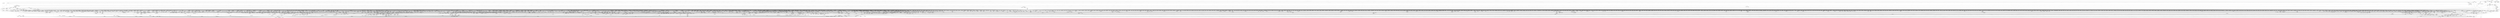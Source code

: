 digraph kerncollapsed {
    "Indirect call46" [color="black"];
    "skb_frag_ref" [color="black"];
    "__reset_isolation_pfn" [color="black"];
    "sve_save_state" [color="black"];
    "num_other_online_cpus" [color="black"];
    "task_ppid_nr" [color="black"];
    "__count_vm_events_3" [color="black"];
    "set_area_direct_map" [color="black"];
    "vma_interval_tree_remove" [color="black"];
    "d_ancestor" [color="black"];
    "do_raw_spin_lock_24" [color="black"];
    "irq_work_claim" [color="black"];
    "__raw_spin_unlock_irqrestore_6" [color="black"];
    "wakeup_kswapd" [color="black"];
    "folio_nr_pages_4" [color="black"];
    "Indirect call80" [color="black"];
    "__kern_my_cpu_offset_79" [color="black"];
    "arch_local_irq_restore_3" [color="black"];
    "find_suitable_fallback" [color="black"];
    "Indirect call203" [color="black"];
    "memzero_explicit" [color="black"];
    "ep_busy_loop_end" [color="black"];
    "access_ok_39" [color="black"];
    "idr_for_each" [color="black"];
    "Indirect call94" [color="black"];
    "hrtimer_forward" [color="black"];
    "__raw_write_unlock_irq_5" [color="black"];
    "__cmpxchg_case_acq_32.constprop.0_7" [color="black"];
    "do_xdp_generic" [color="black"];
    "find_next_bit_18" [color="black"];
    "auditsc_get_stamp" [color="black"];
    "__raw_spin_unlock_irq_6" [color="black"];
    "__cmpxchg_case_mb_32_13" [color="black"];
    "move_freelist_tail" [color="black"];
    "do_raw_spin_lock_61" [color="black"];
    "pcpu_post_unmap_tlb_flush" [color="black"];
    "__find_vmap_area.constprop.0" [color="black"];
    "Indirect call74" [color="black"];
    "__cmpxchg_case_8" [color="black"];
    "irqd_set.isra.0_1" [color="black"];
    "pi_state_update_owner" [color="black"];
    "Indirect call194" [color="black"];
    "tlb_flush_1" [color="black"];
    "pgdat_balanced" [color="black"];
    "path_get" [color="black"];
    "__task_pid_nr_ns" [color="black"];
    "lookup_mountpoint" [color="black"];
    "clear_inode" [color="black"];
    "sock_flag_3" [color="black"];
    "pwq_activate_inactive_work" [color="black"];
    "chacha_block_generic" [color="black"];
    "__fsnotify_update_child_dentry_flags" [color="black"];
    "__to_kthread" [color="black"];
    "pcpu_block_update_hint_alloc" [color="black"];
    "security_task_getsecid_obj" [color="black"];
    "__folio_cancel_dirty" [color="black"];
    "mas_allocated.isra.0" [color="black"];
    "xdp_do_generic_redirect" [color="black"];
    "__wb_writeout_add" [color="black"];
    "cpumask_copy_1" [color="black"];
    "__raw_spin_lock_31" [color="black"];
    "pid_task" [color="black"];
    "security_sock_rcv_skb" [color="black"];
    "blake2s_final" [color="black"];
    "Indirect call223" [color="black"];
    "arch_local_irq_save_1" [color="black"];
    "test_ti_thread_flag_4" [color="black"];
    "bump_cpu_timer" [color="black"];
    "Indirect call31" [color="black"];
    "_raw_spin_rq_lock_irqsave" [color="black"];
    "Indirect call15" [color="black"];
    "skb_orphan_1" [color="black"];
    "vma_fs_can_writeback" [color="black"];
    "u64_stats_add_1" [color="black"];
    "__raw_spin_lock_irq_7" [color="black"];
    "Indirect call205" [color="black"];
    "set_load_weight" [color="black"];
    "io_wq_work_match_all" [color="black"];
    "mas_prev_setup.constprop.0" [color="black"];
    "__wake_up_common_lock" [color="black"];
    "Indirect call221" [color="black"];
    "expand" [color="black"];
    "percpu_ref_put_many.constprop.0_1" [color="black"];
    "__dl_clear_params" [color="black"];
    "__raw_spin_lock_irqsave.constprop.0_3" [color="black"];
    "__printk_cpu_sync_put" [color="black"];
    "__xchg_case_mb_64.constprop.0_3" [color="black"];
    "__kern_my_cpu_offset_2" [color="black"];
    "__raw_spin_lock_irq.constprop.0_2" [color="black"];
    "Indirect call52" [color="black"];
    "Indirect call215" [color="black"];
    "io_acct_cancel_pending_work" [color="black"];
    "kernfs_get" [color="black"];
    "io_prep_async_link" [color="black"];
    "Indirect call88" [color="black"];
    "__zone_watermark_ok" [color="black"];
    "__raw_spin_unlock_irq_17" [color="black"];
    "__kmem_obj_info" [color="black"];
    "__gfp_pfmemalloc_flags" [color="black"];
    "fsnotify_free_mark" [color="black"];
    "mas_bulk_rebalance" [color="black"];
    "rcu_gp_is_normal" [color="black"];
    "__mutex_trylock" [color="black"];
    "synchronize_rcu.part.0" [color="black"];
    "cpu_clock_sample" [color="black"];
    "process_shares_mm" [color="black"];
    "page_ref_inc_2" [color="black"];
    "Indirect call204" [color="black"];
    "security_audit_rule_match" [color="black"];
    "mm_counter_file" [color="black"];
    "__raw_spin_lock_63" [color="black"];
    "cpumask_next_and" [color="black"];
    "_double_lock_balance" [color="black"];
    "folio_evictable_1" [color="black"];
    "extract_entropy.constprop.0" [color="black"];
    "set_swapper_pgd" [color="black"];
    "__sw_hweight32" [color="black"];
    "__free_one_page" [color="black"];
    "space_used" [color="black"];
    "__raw_spin_unlock_irqrestore.constprop.0_1" [color="black"];
    "Indirect call118" [color="black"];
    "call_function_single_prep_ipi" [color="black"];
    "do_raw_spin_lock_1" [color="black"];
    "task_set_jobctl_pending" [color="black"];
    "kill_super_notify" [color="black"];
    "mas_set_height" [color="black"];
    "io_poll_get_ownership" [color="black"];
    "decay_load" [color="black"];
    "has_managed_dma" [color="black"];
    "is_zero_page" [color="black"];
    "mas_next_setup.constprop.0" [color="black"];
    "set_cpu_online" [color="black"];
    "__raw_spin_unlock_irq_11" [color="black"];
    "folio_trylock_1" [color="black"];
    "find_next_zero_bit_1" [color="black"];
    "Indirect call145" [color="black"];
    "Indirect call201" [color="black"];
    "find_task_by_vpid" [color="black"];
    "strcspn" [color="black"];
    "Indirect call62" [color="black"];
    "timerqueue_del" [color="black"];
    "fpsimd_flush_task_state" [color="black"];
    "__set_fixmap" [color="black"];
    "posixtimer_rearm" [color="black"];
    "mas_max_gap" [color="black"];
    "io_get_cqe_overflow" [color="black"];
    "do_raw_spin_lock_10" [color="black"];
    "Indirect call143" [color="black"];
    "tty_ldisc_open" [color="black"];
    "dequeue_load_avg" [color="black"];
    "mte_zero_clear_page_tags" [color="black"];
    "mt_find" [color="black"];
    "Indirect call131" [color="black"];
    "find_next_bit_10" [color="black"];
    "Indirect call8" [color="black"];
    "io_poll_remove_entries" [color="black"];
    "sme_save_state" [color="black"];
    "kmem_valid_obj" [color="black"];
    "find_next_bit_17" [color="black"];
    "Indirect call1" [color="black"];
    "timer_delete_sync" [color="black"];
    "list_move_tail" [color="black"];
    "notifier_call_chain" [color="black"];
    "vma_interval_tree_iter_first" [color="black"];
    "tty_audit_fork" [color="black"];
    "fsnotify_handle_inode_event.isra.0" [color="black"];
    "IS_ERR_OR_NULL_3" [color="black"];
    "security_inode_init_security_anon" [color="black"];
    "__rt_mutex_futex_trylock" [color="black"];
    "skb_copy_bits" [color="black"];
    "__wake_q_add" [color="black"];
    "__percpu_add_case_64_7" [color="black"];
    "__var_waitqueue" [color="black"];
    "hrtimer_start_range_ns" [color="black"];
    "__flush_tlb_page_nosync" [color="black"];
    "net_eq_idr" [color="black"];
    "__put_cpu_fpsimd_context" [color="black"];
    "skb_zcopy_clear" [color="black"];
    "__raw_spin_unlock_irqrestore_33" [color="black"];
    "strscpy" [color="black"];
    "release_thread" [color="black"];
    "pvm_find_va_enclose_addr" [color="black"];
    "Indirect call153" [color="black"];
    "osq_unlock" [color="black"];
    "arch_local_irq_save_8" [color="black"];
    "mast_fill_bnode" [color="black"];
    "fasync_insert_entry" [color="black"];
    "Indirect call61" [color="black"];
    "security_current_getsecid_subj" [color="black"];
    "Indirect call29" [color="black"];
    "__skb_set_length" [color="black"];
    "Indirect call71" [color="black"];
    "__percpu_add_case_64_1" [color="black"];
    "activate_task" [color="black"];
    "page_vma_mapped_walk_done" [color="black"];
    "do_raw_spin_lock_35" [color="black"];
    "Indirect call66" [color="black"];
    "__timer_delete_sync" [color="black"];
    "__raw_write_lock_irq.constprop.0" [color="black"];
    "Indirect call180" [color="black"];
    "io_cqring_wake" [color="black"];
    "kill_device" [color="black"];
    "__raw_spin_lock_irq_31" [color="black"];
    "do_raw_spin_lock_12" [color="black"];
    "__io_disarm_linked_timeout" [color="black"];
    "plist_add" [color="black"];
    "tty_driver_name" [color="black"];
    "do_raw_spin_lock_36" [color="black"];
    "__get_task_comm" [color="black"];
    "io_timeout_extract" [color="black"];
    "mas_descend" [color="black"];
    "pfn_swap_entry_to_page" [color="black"];
    "rcu_segcblist_extract_done_cbs" [color="black"];
    "test_ti_thread_flag_6" [color="black"];
    "__lock_timer" [color="black"];
    "tk_xtime.constprop.0" [color="black"];
    "pcpu_size_to_slot" [color="black"];
    "Indirect call119" [color="black"];
    "tick_get_broadcast_mask" [color="black"];
    "queued_read_unlock.constprop.0_2" [color="black"];
    "test_and_set_ti_thread_flag_1" [color="black"];
    "get_ldops" [color="black"];
    "Indirect call121" [color="black"];
    "task_fits_cpu" [color="black"];
    "__raw_spin_unlock_irq_38" [color="black"];
    "mas_wr_store_setup" [color="black"];
    "find_next_bit_11" [color="black"];
    "tty_termios_baud_rate" [color="black"];
    "task_curr" [color="black"];
    "ktime_get_with_offset" [color="black"];
    "get_ucounts_or_wrap" [color="black"];
    "__raw_spin_unlock_irq_28" [color="black"];
    "xas_find" [color="black"];
    "Indirect call156" [color="black"];
    "find_lock_later_rq" [color="black"];
    "timer_delete_hook" [color="black"];
    "current_is_kswapd" [color="black"];
    "tlb_flush" [color="black"];
    "_compound_head_13" [color="black"];
    "Indirect call208" [color="black"];
    "wakeup_source_report_event" [color="black"];
    "sock_inuse_add" [color="black"];
    "qdisc_run_begin" [color="black"];
    "Indirect call211" [color="black"];
    "__raw_spin_lock_irqsave.constprop.0_1" [color="black"];
    "__raw_spin_lock_34" [color="black"];
    "__raw_spin_unlock_irqrestore" [color="black"];
    "__mnt_want_write" [color="black"];
    "folio_isolate_lru" [color="black"];
    "strscpy_pad" [color="black"];
    "Indirect call37" [color="black"];
    "lru_deactivate_fn" [color="black"];
    "fsnotify_update_flags" [color="black"];
    "pageblock_skip_persistent" [color="black"];
    "pde_subdir_first" [color="black"];
    "__percpu_add_case_32_20" [color="black"];
    "fsnotify_detach_connector_from_object" [color="black"];
    "schedule_hrtimeout_range" [color="black"];
    "__kern_my_cpu_offset_77" [color="black"];
    "clear_bit_unlock.constprop.0" [color="black"];
    "__raw_spin_lock" [color="black"];
    "eth_type_trans" [color="black"];
    "__count_vm_events" [color="black"];
    "__raw_spin_lock_27" [color="black"];
    "Indirect call2" [color="black"];
    "calc_delta_fair" [color="black"];
    "do_raw_spin_lock_73" [color="black"];
    "__fswab32_10" [color="black"];
    "__accumulate_pelt_segments" [color="black"];
    "__raw_spin_unlock_irq_12" [color="black"];
    "__cmpxchg_case_mb_64_6" [color="black"];
    "generic_exec_single" [color="black"];
    "prb_commit" [color="black"];
    "Indirect call91" [color="black"];
    "memchr" [color="black"];
    "__const_udelay" [color="black"];
    "__raw_spin_unlock_irqrestore_5" [color="black"];
    "mas_split_final_node.isra.0" [color="black"];
    "mas_wr_end_piv" [color="black"];
    "min_deadline_cb_rotate" [color="black"];
    "Indirect call149" [color="black"];
    "update_min_vruntime" [color="black"];
    "compaction_free" [color="black"];
    "folio_evictable" [color="black"];
    "load_unaligned_zeropad_1" [color="black"];
    "Indirect call164" [color="black"];
    "set_next_task" [color="black"];
    "ttwu_do_activate.constprop.0" [color="black"];
    "rcu_start_this_gp" [color="black"];
    "add_wait_queue" [color="black"];
    "mas_next_range" [color="black"];
    "get_data" [color="black"];
    "folio_invalidate" [color="black"];
    "lru_note_cost_refault" [color="black"];
    "Indirect call115" [color="black"];
    "rcu_exp_need_qs" [color="black"];
    "__kern_my_cpu_offset_61" [color="black"];
    "mte_update_gcr_excl.isra.0" [color="black"];
    "add_device_randomness" [color="black"];
    "io_file_get_flags" [color="black"];
    "kthread_is_per_cpu" [color="black"];
    "cpumask_first_and" [color="black"];
    "capacity_of" [color="black"];
    "__irq_disable" [color="black"];
    "__raw_spin_trylock_1" [color="black"];
    "____core____" [color="kernel"];
    "__dput_to_list" [color="black"];
    "should_zap_page" [color="black"];
    "rcu_advance_cbs" [color="black"];
    "find_next_bit.constprop.0_6" [color="black"];
    "desc_make_reusable" [color="black"];
    "ptep_set_access_flags" [color="black"];
    "try_release_thread_stack_to_cache" [color="black"];
    "test_ti_thread_flag_10" [color="black"];
    "mmgrab_1" [color="black"];
    "do_softirq" [color="black"];
    "workingset_test_recent" [color="black"];
    "signalfd_cleanup" [color="black"];
    "__do_set_cpus_allowed" [color="black"];
    "Indirect call174" [color="black"];
    "__skb_dequeue_3" [color="black"];
    "_atomic_dec_and_lock" [color="black"];
    "folio_mapping" [color="black"];
    "pgattr_change_is_safe" [color="black"];
    "mas_new_ma_node" [color="black"];
    "rcu_segcblist_move_seglen" [color="black"];
    "__rt_mutex_slowtrylock" [color="black"];
    "mas_wr_node_walk" [color="black"];
    "srcu_funnel_exp_start" [color="black"];
    "__kern_my_cpu_offset_134" [color="black"];
    "Indirect call169" [color="black"];
    "napi_gro_flush" [color="black"];
    "arch_local_irq_save" [color="black"];
    "Indirect call34" [color="black"];
    "Indirect call77" [color="black"];
    "pagefault_enable_2" [color="black"];
    "__wake_up_locked_key_bookmark" [color="black"];
    "mte_set_pivot" [color="black"];
    "check_cb_ovld_locked" [color="black"];
    "ma_data_end" [color="black"];
    "sibling_imbalance.isra.0" [color="black"];
    "find_first_bit_1" [color="black"];
    "inode_add_lru" [color="black"];
    "cpu_util_cfs" [color="black"];
    "__kern_my_cpu_offset_54" [color="black"];
    "rcu_accelerate_cbs" [color="black"];
    "__raw_spin_lock_irqsave_6" [color="black"];
    "do_raw_spin_lock_5" [color="black"];
    "do_raw_spin_lock_48" [color="black"];
    "fsnotify_connector_sb" [color="black"];
    "irq_domain_activate_irq" [color="black"];
    "flush_dcache_page" [color="black"];
    "Indirect call183" [color="black"];
    "__sw_hweight64" [color="black"];
    "rcu_segcblist_pend_cbs" [color="black"];
    "signal_pending_state" [color="black"];
    "folio_size" [color="black"];
    "copy_user_highpage" [color="black"];
    "rcu_dynticks_snap" [color="black"];
    "fpsimd_save_state" [color="black"];
    "__raw_spin_unlock_irq_43" [color="black"];
    "this_cpu_has_cap.part.0" [color="black"];
    "wb_dirty_limits" [color="black"];
    "list_move_1" [color="black"];
    "__raw_spin_lock_5" [color="black"];
    "prepare_to_wait" [color="black"];
    "cpumask_and" [color="black"];
    "add_wait_queue_exclusive" [color="black"];
    "Indirect call21" [color="black"];
    "Indirect call0" [color="black"];
    "ma_dead_node" [color="black"];
    "__kern_my_cpu_offset_89" [color="black"];
    "anon_vma_interval_tree_iter_next" [color="black"];
    "__update_load_avg_se" [color="black"];
    "__raw_spin_trylock_5" [color="black"];
    "invalid_folio_referenced_vma" [color="black"];
    "mas_leaf_set_meta" [color="black"];
    "Indirect call89" [color="black"];
    "prepend" [color="black"];
    "__cmpxchg_case_acq_32.constprop.0_19" [color="black"];
    "pte_to_swp_entry" [color="black"];
    "find_vm_area" [color="black"];
    "vma_interval_tree_augment_propagate" [color="black"];
    "__kern_my_cpu_offset_44" [color="black"];
    "__balance_callbacks" [color="black"];
    "device_links_read_unlock" [color="black"];
    "do_raw_spin_lock_58" [color="black"];
    "__integrity_iint_find" [color="black"];
    "d_path" [color="black"];
    "tag_set" [color="black"];
    "set_secondary_fwnode" [color="black"];
    "inode_io_list_del" [color="black"];
    "__msecs_to_jiffies" [color="black"];
    "netdev_master_upper_dev_get_rcu" [color="black"];
    "get_arm64_ftr_reg" [color="black"];
    "__wake_up_locked_key" [color="black"];
    "inode_to_bdi" [color="black"];
    "Indirect call155" [color="black"];
    "vma_interval_tree_insert_after" [color="black"];
    "mas_pop_node" [color="black"];
    "read_seqbegin.constprop.0" [color="black"];
    "bpf_warn_invalid_xdp_action" [color="black"];
    "__raw_spin_lock_irq_35" [color="black"];
    "io_wq_exit_start" [color="black"];
    "workingset_update_node" [color="black"];
    "__netif_receive_skb_list_ptype" [color="black"];
    "__clear_close_on_exec.isra.0" [color="black"];
    "folio_account_cleaned" [color="black"];
    "Indirect call150" [color="black"];
    "is_software_node" [color="black"];
    "task_will_free_mem" [color="black"];
    "__raw_spin_unlock_irq_21" [color="black"];
    "xas_retry" [color="black"];
    "Indirect call191" [color="black"];
    "futex_q_unlock" [color="black"];
    "dl_task_is_earliest_deadline" [color="black"];
    "get_file.isra.0" [color="black"];
    "__finalize_skb_around" [color="black"];
    "__preempt_count_add.constprop.0_1" [color="black"];
    "__mod_node_page_state" [color="black"];
    "Indirect call100" [color="black"];
    "wb_stat_error" [color="black"];
    "mas_find_setup.constprop.0" [color="black"];
    "split_page" [color="black"];
    "__percpu_add_case_64_3" [color="black"];
    "__cmpxchg_case_acq_32.constprop.0_20" [color="black"];
    "workingset_refault" [color="black"];
    "tty_port_kopened" [color="black"];
    "hrtimer_force_reprogram.constprop.0" [color="black"];
    "vma_iter_config" [color="black"];
    "__d_instantiate" [color="black"];
    "dev_nit_active" [color="black"];
    "mab_shift_right" [color="black"];
    "__skb_pull.part.0" [color="black"];
    "__percpu_add_case_32_21" [color="black"];
    "sched_clock_noinstr" [color="black"];
    "Indirect call33" [color="black"];
    "put_filesystem" [color="black"];
    "add_nr_running" [color="black"];
    "mmget" [color="black"];
    "pte_mkdirty" [color="black"];
    "pcpu_unit_page_offset" [color="black"];
    "mas_next" [color="black"];
    "wb_has_dirty_io" [color="black"];
    "__delay" [color="black"];
    "mas_alloc_req.isra.0" [color="black"];
    "page_ref_add" [color="black"];
    "task_get_vl" [color="black"];
    "PageMovable" [color="black"];
    "_compound_head" [color="black"];
    "group_open_release" [color="black"];
    "__acct_reclaim_writeback" [color="black"];
    "local_cpu_stop" [color="black"];
    "task_rq_lock" [color="black"];
    "__xas_next" [color="black"];
    "task_join_group_stop" [color="black"];
    "list_del_init_7" [color="black"];
    "eventfd_signal_mask" [color="black"];
    "wakeup_source_deactivate" [color="black"];
    "Indirect call26" [color="black"];
    "netlink_has_listeners" [color="black"];
    "rcu_segcblist_accelerate" [color="black"];
    "update_dl_migration" [color="black"];
    "inactive_is_low.constprop.0" [color="black"];
    "Indirect call130" [color="black"];
    "page_try_share_anon_rmap" [color="black"];
    "mapping_shrinkable_2" [color="black"];
    "Indirect call73" [color="black"];
    "folio_pfn" [color="black"];
    "Indirect call113" [color="black"];
    "pid_nr_ns" [color="black"];
    "qdisc_maybe_clear_missed" [color="black"];
    "slab_is_available" [color="black"];
    "Indirect call50" [color="black"];
    "__efistub_caches_clean_inval_pou" [color="black"];
    "__raw_spin_lock_irqsave.constprop.0_2" [color="black"];
    "__percpu_add_case_32_2" [color="black"];
    "kthread_data" [color="black"];
    "count_vm_events" [color="black"];
    "pmd_set_huge" [color="black"];
    "__sk_mem_reduce_allocated" [color="black"];
    "do_raw_spin_lock.constprop.0_7" [color="black"];
    "__fsnotify_recalc_mask" [color="black"];
    "put_ldops.constprop.0" [color="black"];
    "__kern_my_cpu_offset_4" [color="black"];
    "__fdget" [color="black"];
    "update_dl_rq_load_avg" [color="black"];
    "deactivate_task" [color="black"];
    "do_raw_spin_lock_32" [color="black"];
    "oom_unkillable_task.isra.0" [color="black"];
    "__smp_call_single_queue" [color="black"];
    "tick_get_device" [color="black"];
    "Indirect call13" [color="black"];
    "resched_curr" [color="black"];
    "dev_pm_disable_wake_irq_check" [color="black"];
    "find_task_by_pid_ns" [color="black"];
    "qdisc_qstats_cpu_qlen_dec" [color="black"];
    "cpu_online_2" [color="black"];
    "tk_clock_read" [color="black"];
    "vma_interval_tree_augment_rotate" [color="black"];
    "spin_lock_irqsave_ssp_contention" [color="black"];
    "Indirect call137" [color="black"];
    "inode_cgwb_move_to_attached" [color="black"];
    "find_vma_prev" [color="black"];
    "mapping_unmap_writable" [color="black"];
    "rcu_gp_is_expedited" [color="black"];
    "__pi_memcmp" [color="black"];
    "access_ok_28" [color="black"];
    "irq_work_queue" [color="black"];
    "console_srcu_read_unlock" [color="black"];
    "wake_up_bit" [color="black"];
    "get_cred_1" [color="black"];
    "console_is_usable" [color="black"];
    "find_buddy_page_pfn" [color="black"];
    "__cmpxchg_case_acq_32.constprop.0_9" [color="black"];
    "radix_tree_iter_tag_clear" [color="black"];
    "folio_mapped_1" [color="black"];
    "__raw_spin_unlock_irqrestore_17" [color="black"];
    "rpm_check_suspend_allowed" [color="black"];
    "arch_local_irq_save_5" [color="black"];
    "__futex_unqueue" [color="black"];
    "__raw_spin_lock_irqsave_22" [color="black"];
    "compact_lock_irqsave" [color="black"];
    "req_ref_put_and_test" [color="black"];
    "test_ti_thread_flag_16" [color="black"];
    "audit_gid_comparator" [color="black"];
    "pick_next_task_idle" [color="black"];
    "Indirect call84" [color="black"];
    "Indirect call65" [color="black"];
    "try_to_take_rt_mutex" [color="black"];
    "count_vm_event_2" [color="black"];
    "plist_del" [color="black"];
    "test_ti_thread_flag_1" [color="black"];
    "do_raw_spin_lock_56" [color="black"];
    "posix_cpu_timers_exit_group" [color="black"];
    "task_pid_vnr" [color="black"];
    "pfn_valid_1" [color="black"];
    "console_verbose" [color="black"];
    "__kern_my_cpu_offset_91" [color="black"];
    "skb_header_cloned" [color="black"];
    "rb_first" [color="black"];
    "__cmpxchg_case_mb_32_4" [color="black"];
    "__raw_spin_unlock_irqrestore_12" [color="black"];
    "unlock_task_sighand.isra.0_1" [color="black"];
    "lru_lazyfree_fn" [color="black"];
    "xa_is_node" [color="black"];
    "inode_io_list_move_locked" [color="black"];
    "pfn_valid_2" [color="black"];
    "Indirect call23" [color="black"];
    "__rb_erase_color" [color="black"];
    "Indirect call133" [color="black"];
    "pvm_determine_end_from_reverse" [color="black"];
    "__raw_spin_lock_irq_26" [color="black"];
    "__bitmap_and" [color="black"];
    "lockref_put_or_lock" [color="black"];
    "forward_timer_base" [color="black"];
    "wb_io_lists_populated" [color="black"];
    "find_next_bit.constprop.0_1" [color="black"];
    "arch_asym_cpu_priority" [color="black"];
    "set_ti_thread_flag_5" [color="black"];
    "__raw_spin_unlock_irq" [color="black"];
    "files_lookup_fd_raw" [color="black"];
    "replace_mark_chunk" [color="black"];
    "put_unused_fd" [color="black"];
    "fill_contig_page_info" [color="black"];
    "__kern_my_cpu_offset_83" [color="black"];
    "dl_bw_of" [color="black"];
    "audit_comparator" [color="black"];
    "pm_system_wakeup" [color="black"];
    "__percpu_add_case_32" [color="black"];
    "mod_node_page_state" [color="black"];
    "__ipi_send_mask" [color="black"];
    "rb_insert_color" [color="black"];
    "workingset_age_nonresident" [color="black"];
    "folio_mapped_2" [color="black"];
    "get_state_synchronize_rcu_full" [color="black"];
    "take_dentry_name_snapshot" [color="black"];
    "__raw_spin_lock_irq_25" [color="black"];
    "virt_to_folio" [color="black"];
    "__task_rq_lock" [color="black"];
    "__cmpxchg_case_mb_32_5" [color="black"];
    "__ep_eventpoll_poll.isra.0" [color="black"];
    "do_raw_spin_lock_6" [color="black"];
    "__try_to_del_timer_sync" [color="black"];
    "Indirect call112" [color="black"];
    "folio_nr_pages" [color="black"];
    "cpumask_any_and_distribute" [color="black"];
    "busy_poll_stop.constprop.0" [color="black"];
    "Indirect call30" [color="black"];
    "count_vm_events_2" [color="black"];
    "noop_dirty_folio" [color="black"];
    "__cmpxchg_case_acq_32" [color="black"];
    "queued_read_lock_slowpath" [color="black"];
    "__mnt_drop_write_file" [color="black"];
    "timer_delete" [color="black"];
    "do_raw_spin_lock_7" [color="black"];
    "mas_wr_walk" [color="black"];
    "do_raw_spin_lock.constprop.0_13" [color="black"];
    "pagefault_enable_1" [color="black"];
    "cpupri_set" [color="black"];
    "do_raw_spin_lock_23" [color="black"];
    "anon_vma_interval_tree_pre_update_vma" [color="black"];
    "Indirect call213" [color="black"];
    "find_first_bit_3" [color="black"];
    "jiffies_to_msecs" [color="black"];
    "rcu_is_watching" [color="black"];
    "Indirect call138" [color="black"];
    "d_flags_for_inode" [color="black"];
    "Indirect call19" [color="black"];
    "find_vmap_area" [color="black"];
    "mnt_dec_writers" [color="black"];
    "dev_xmit_recursion_inc" [color="black"];
    "do_raw_spin_lock_41" [color="black"];
    "timekeeping_get_ns" [color="black"];
    "__bitmap_clear" [color="black"];
    "skb_header_pointer_2" [color="black"];
    "__raw_read_unlock.constprop.0" [color="black"];
    "init_multi_vma_prep" [color="black"];
    "rt_mutex_futex_trylock" [color="black"];
    "Indirect call48" [color="black"];
    "flush_dcache_folio" [color="black"];
    "__kern_my_cpu_offset_27" [color="black"];
    "test_tsk_need_resched" [color="black"];
    "__percpu_add_case_64_2" [color="black"];
    "percpu_ref_noop_confirm_switch" [color="black"];
    "__percpu_add_case_32_3" [color="black"];
    "ptep_clear_flush" [color="black"];
    "flush_tlb_mm_1" [color="black"];
    "__mnt_drop_write" [color="black"];
    "pm_qos_update_flags" [color="black"];
    "sched_post_fork" [color="black"];
    "prepend_char" [color="black"];
    "Indirect call217" [color="black"];
    "__skb_set_length_1" [color="black"];
    "kernfs_should_drain_open_files" [color="black"];
    "folio_size_2" [color="black"];
    "__mutex_trylock_common" [color="black"];
    "chacha_permute" [color="black"];
    "_find_last_bit" [color="black"];
    "cpudl_heapify" [color="black"];
    "__cmpxchg_case_mb_32.constprop.0" [color="black"];
    "Indirect call146" [color="black"];
    "sk_leave_memory_pressure" [color="black"];
    "folio_trylock_2" [color="black"];
    "io_req_complete_defer" [color="black"];
    "virt_to_head_page.isra.0" [color="black"];
    "need_seqretry" [color="black"];
    "mutex_spin_on_owner" [color="black"];
    "Indirect call28" [color="black"];
    "Indirect call159" [color="black"];
    "post_ttbr_update_workaround" [color="black"];
    "__cmpxchg_case_acq_32.constprop.0_15" [color="black"];
    "__raw_spin_lock_irqsave_41" [color="black"];
    "find_worker_executing_work" [color="black"];
    "do_raw_spin_lock_44" [color="black"];
    "do_raw_spin_lock_34" [color="black"];
    "dev_to_swnode" [color="black"];
    "__cmpwait_case_32_2" [color="black"];
    "queued_write_lock_slowpath" [color="black"];
    "signal_pending_state_1" [color="black"];
    "mas_mab_cp" [color="black"];
    "Indirect call219" [color="black"];
    "__flush_tlb_kernel_pgtable" [color="black"];
    "mab_set_b_end" [color="black"];
    "kernfs_release_file.part.0.isra.0" [color="black"];
    "__timer_delete" [color="black"];
    "data_check_size" [color="black"];
    "prepend_name" [color="black"];
    "ktime_get_mono_fast_ns" [color="black"];
    "kthread_probe_data" [color="black"];
    "Indirect call25" [color="black"];
    "collect_posix_cputimers" [color="black"];
    "page_ref_inc_1" [color="black"];
    "io_cancel_task_cb" [color="black"];
    "__mutex_init" [color="black"];
    "file_ns_capable" [color="black"];
    "__posix_timers_find" [color="black"];
    "is_cpu_allowed" [color="black"];
    "down_trylock" [color="black"];
    "update_sd_lb_stats" [color="black"];
    "__raw_spin_unlock_irqrestore_18" [color="black"];
    "smp_call_function_many" [color="black"];
    "update_rq_clock" [color="black"];
    "arch_get_random_longs" [color="black"];
    "cpumask_next.constprop.0" [color="black"];
    "xas_next_offset" [color="black"];
    "Indirect call97" [color="black"];
    "next_mnt" [color="black"];
    "dl_rq_of_se" [color="black"];
    "Indirect call141" [color="black"];
    "pcpu_chunk_slot" [color="black"];
    "Indirect call27" [color="black"];
    "__cmpwait_case_32_3" [color="black"];
    "get_group_info.isra.0" [color="black"];
    "Indirect call163" [color="black"];
    "__remove_inode_hash" [color="black"];
    "d_shrink_add" [color="black"];
    "__raw_spin_unlock_irq_1" [color="black"];
    "skb_flow_get_icmp_tci" [color="black"];
    "init_timer_key" [color="black"];
    "pm_qos_read_value" [color="black"];
    "__init_waitqueue_head" [color="black"];
    "anon_vma_interval_tree_post_update_vma" [color="black"];
    "__wait_for_common" [color="black"];
    "__get_cpu_fpsimd_context" [color="black"];
    "irq_set_thread_affinity" [color="black"];
    "__raw_spin_unlock_irq_36" [color="black"];
    "rcu_inkernel_boot_has_ended" [color="black"];
    "__kern_my_cpu_offset_53" [color="black"];
    "__count_vm_events_1" [color="black"];
    "Indirect call134" [color="black"];
    "Indirect call207" [color="black"];
    "folio_trylock_flag" [color="black"];
    "page_ref_dec_and_test_1" [color="black"];
    "io_poll_mark_cancelled" [color="black"];
    "skb_tailroom_2" [color="black"];
    "_find_next_and_bit" [color="black"];
    "find_next_bit_29" [color="black"];
    "shrink_lock_dentry" [color="black"];
    "qdisc_qstats_cpu_qlen_inc" [color="black"];
    "set_task_reclaim_state" [color="black"];
    "__cmpxchg_case_acq_32.constprop.0_8" [color="black"];
    "prepend_path" [color="black"];
    "__percpu_add_case_64.constprop.0_3" [color="black"];
    "drain_local_pages" [color="black"];
    "Indirect call160" [color="black"];
    "tlb_gather_mmu" [color="black"];
    "Indirect call162" [color="black"];
    "radix_tree_load_root" [color="black"];
    "Indirect call22" [color="black"];
    "io_acct_run_queue" [color="black"];
    "raw_spin_rq_lock_nested" [color="black"];
    "sched_cgroup_fork" [color="black"];
    "zone_page_state_add" [color="black"];
    "copy_fd_bitmaps" [color="black"];
    "__cmpxchg_case_acq_32.constprop.0_10" [color="black"];
    "drain_pages_zone" [color="black"];
    "try_to_unmap_flush" [color="black"];
    "rcu_segcblist_enqueue" [color="black"];
    "lock_hrtimer_base" [color="black"];
    "find_next_bit.constprop.0_8" [color="black"];
    "fsnotify_group_assert_locked" [color="black"];
    "__raw_spin_unlock_irq_3" [color="black"];
    "enqueue_to_backlog" [color="black"];
    "zone_page_state_snapshot" [color="black"];
    "__raw_spin_lock.constprop.0" [color="black"];
    "Indirect call87" [color="black"];
    "do_raw_spin_lock_117" [color="black"];
    "xas_pause" [color="black"];
    "__irq_can_set_affinity" [color="black"];
    "clear_ti_thread_flag_8" [color="black"];
    "do_raw_spin_lock_97" [color="black"];
    "down_read_trylock" [color="black"];
    "__bitmap_subset" [color="black"];
    "steal_suitable_fallback" [color="black"];
    "Indirect call14" [color="black"];
    "override_creds" [color="black"];
    "__cmpxchg_case_acq_64" [color="black"];
    "audit_rate_check.part.0" [color="black"];
    "mab_calc_split" [color="black"];
    "__rpm_get_callback" [color="black"];
    "__raw_spin_lock_irqsave_11" [color="black"];
    "__raw_write_lock.constprop.0_1" [color="black"];
    "efi_reboot" [color="black"];
    "folio_lruvec_relock_irq.constprop.0" [color="black"];
    "csum_partial_ext" [color="black"];
    "pcpu_update_empty_pages" [color="black"];
    "__raw_read_lock_irqsave.constprop.0_1" [color="black"];
    "memset" [color="black"];
    "call_on_irq_stack" [color="black"];
    "xas_update.isra.0" [color="black"];
    "flush_tlb_kernel_range" [color="black"];
    "__udelay" [color="black"];
    "smp_call_function" [color="black"];
    "__wait_on_bit" [color="black"];
    "__cmpxchg_case_acq_32.constprop.0_17" [color="black"];
    "do_raw_spin_lock_63" [color="black"];
    "__raw_spin_unlock_irq_20" [color="black"];
    "__cmpxchg_case_acq_32_2" [color="black"];
    "skb_has_frag_list" [color="black"];
    "mas_store_b_node" [color="black"];
    "__raw_spin_unlock_irqrestore_32" [color="black"];
    "__srcu_read_lock" [color="black"];
    "Indirect call142" [color="black"];
    "Indirect call120" [color="black"];
    "post_init_entity_util_avg" [color="black"];
    "timespec64_add_safe" [color="black"];
    "pcpu_chunk_populated" [color="black"];
    "__next_zones_zonelist" [color="black"];
    "rb_next" [color="black"];
    "do_raw_spin_lock_64" [color="black"];
    "is_valid_gup_args" [color="black"];
    "dev_xmit_recursion_dec" [color="black"];
    "Indirect call167" [color="black"];
    "next_zone" [color="black"];
    "xas_load" [color="black"];
    "super_wake" [color="black"];
    "osq_wait_next" [color="black"];
    "fprop_reflect_period_percpu.isra.0" [color="black"];
    "radix_tree_tag_get" [color="black"];
    "raw_spin_rq_lock" [color="black"];
    "Indirect call117" [color="black"];
    "exit_oom_victim" [color="black"];
    "timer_reduce" [color="black"];
    "__raw_spin_unlock_irq.constprop.0_1" [color="black"];
    "xas_error.isra.0_1" [color="black"];
    "xas_error.isra.0" [color="black"];
    "do_raw_spin_lock_66" [color="black"];
    "mnt_add_count" [color="black"];
    "io_should_retry_thread" [color="black"];
    "schedule_hrtimeout_range_clock" [color="black"];
    "security_file_set_fowner" [color="black"];
    "fatal_signal_pending" [color="black"];
    "kmap_atomic_1" [color="black"];
    "__page_dup_rmap.constprop.0" [color="black"];
    "__raw_spin_unlock_irq_19" [color="black"];
    "anon_vma_interval_tree_insert" [color="black"];
    "mas_store_prealloc.part.0" [color="black"];
    "blake2s_compress" [color="black"];
    "__disable_irq_nosync" [color="black"];
    "search_cmp_ftr_reg" [color="black"];
    "desc_read_finalized_seq" [color="black"];
    "__irq_put_desc_unlock" [color="black"];
    "sub_rq_bw.isra.0" [color="black"];
    "raw_spin_rq_unlock_irqrestore" [color="black"];
    "access_ok_2" [color="black"];
    "igrab" [color="black"];
    "__raw_write_lock_irq" [color="black"];
    "task_sigpending_2" [color="black"];
    "arch_local_irq_save_2" [color="black"];
    "__raw_spin_lock_irqsave_12" [color="black"];
    "allow_write_access" [color="black"];
    "Indirect call81" [color="black"];
    "get_task_exe_file" [color="black"];
    "Indirect call7" [color="black"];
    "__list_del_entry_3" [color="black"];
    "__raw_spin_lock_22" [color="black"];
    "__raw_spin_unlock_irqrestore_1" [color="black"];
    "__page_set_anon_rmap" [color="black"];
    "__raw_spin_unlock_irqrestore.constprop.0_2" [color="black"];
    "kthread_should_stop" [color="black"];
    "get_cpu_fpsimd_context" [color="black"];
    "xa_find_after" [color="black"];
    "task_call_func" [color="black"];
    "fpsimd_thread_switch" [color="black"];
    "__raw_spin_lock_bh.constprop.0_5" [color="black"];
    "xas_next_entry.constprop.0" [color="black"];
    "__percpu_add_case_64.constprop.0" [color="black"];
    "strnlen" [color="black"];
    "current_wq_worker" [color="black"];
    "Indirect call161" [color="black"];
    "__raw_spin_lock_15" [color="black"];
    "Indirect call200" [color="black"];
    "__raw_spin_lock_irqsave_42" [color="black"];
    "mas_state_walk" [color="black"];
    "do_raw_spin_lock.constprop.0_14" [color="black"];
    "debug_locks_off" [color="black"];
    "do_raw_spin_lock_26" [color="black"];
    "mutex_can_spin_on_owner" [color="black"];
    "put_cpu_fpsimd_context" [color="black"];
    "__skb_checksum" [color="black"];
    "__raw_spin_lock_irqsave_15" [color="black"];
    "srcu_get_delay.isra.0" [color="black"];
    "bstats_update" [color="black"];
    "prep_new_page" [color="black"];
    "raw_spin_rq_unlock" [color="black"];
    "enqueue_task" [color="black"];
    "can_set_direct_map" [color="black"];
    "__raw_read_unlock.constprop.0_6" [color="black"];
    "do_raw_spin_lock_11" [color="black"];
    "mod_timer" [color="black"];
    "first_zones_zonelist_1" [color="black"];
    "check_class_changed" [color="black"];
    "kernfs_name_hash" [color="black"];
    "__cmpxchg_case_mb_32_8" [color="black"];
    "__raw_spin_lock_irqsave_39" [color="black"];
    "rcu_seq_snap" [color="black"];
    "__percpu_add_case_64" [color="black"];
    "__set_open_fd" [color="black"];
    "unlock_mount_hash" [color="black"];
    "__raw_spin_lock_irqsave_25" [color="black"];
    "__raw_spin_unlock_irq_5" [color="black"];
    "__raw_spin_lock_6" [color="black"];
    "Indirect call85" [color="black"];
    "rcu_seq_start_1" [color="black"];
    "io_run_cancel" [color="black"];
    "generic_xdp_tx" [color="black"];
    "add_timer" [color="black"];
    "d_instantiate" [color="black"];
    "_prb_read_valid" [color="black"];
    "__raw_spin_lock_4" [color="black"];
    "Indirect call83" [color="black"];
    "recalc_sigpending" [color="black"];
    "__raw_spin_lock_irqsave_1" [color="black"];
    "lockref_get_not_zero" [color="black"];
    "vma_interval_tree_subtree_search" [color="black"];
    "freezing" [color="black"];
    "fpsimd_preserve_current_state" [color="black"];
    "__xchg_case_acq_64.isra.0" [color="black"];
    "mtree_range_walk" [color="black"];
    "mod_node_state" [color="black"];
    "irq_enable" [color="black"];
    "access_ok_12" [color="black"];
    "Indirect call192" [color="black"];
    "__cmpxchg_case_acq_32.constprop.0_1" [color="black"];
    "_compound_head_5" [color="black"];
    "skb_pull_rcsum" [color="black"];
    "io_schedule_prepare" [color="black"];
    "panic_smp_self_stop" [color="black"];
    "netif_receive_skb_list_internal" [color="black"];
    "dcache_clean_pou" [color="black"];
    "timerqueue_add" [color="black"];
    "Indirect call122" [color="black"];
    "__raw_spin_lock_30" [color="black"];
    "do_raw_spin_lock_2" [color="black"];
    "io_fill_cqe_aux" [color="black"];
    "__lookup_mnt" [color="black"];
    "Indirect call95" [color="black"];
    "timespec64_equal" [color="black"];
    "ktime_add_safe" [color="black"];
    "_find_next_or_bit" [color="black"];
    "propagate_mount_unlock" [color="black"];
    "__kern_my_cpu_offset_55" [color="black"];
    "lock_mnt_tree" [color="black"];
    "pm_wakeup_timer_fn" [color="black"];
    "skb_tailroom" [color="black"];
    "io_cancel_req_match" [color="black"];
    "vmalloc_to_page" [color="black"];
    "get_file_2" [color="black"];
    "get_sd_balance_interval" [color="black"];
    "rcu_segcblist_advance" [color="black"];
    "filemap_release_folio" [color="black"];
    "idle_cpu" [color="black"];
    "Indirect call176" [color="black"];
    "percpu_counter_dec" [color="black"];
    "rcu_segcblist_first_pend_cb" [color="black"];
    "double_unlock_balance" [color="black"];
    "Indirect call110" [color="black"];
    "set_page_dirty" [color="black"];
    "rcu_cblist_dequeue" [color="black"];
    "__irq_domain_deactivate_irq" [color="black"];
    "rt_mutex_top_waiter" [color="black"];
    "ep_start_scan" [color="black"];
    "printk_parse_prefix" [color="black"];
    "Indirect call32" [color="black"];
    "check_preempt_curr_dl" [color="black"];
    "io_wq_hash_work" [color="black"];
    "gup_must_unshare" [color="black"];
    "__raw_spin_lock_18" [color="black"];
    "__percpu_add_case_64.constprop.0_1" [color="black"];
    "sve_state_size" [color="black"];
    "bsearch" [color="black"];
    "__raw_spin_lock_2" [color="black"];
    "reusable_anon_vma" [color="black"];
    "find_later_rq" [color="black"];
    "do_raw_spin_lock_87" [color="black"];
    "Indirect call57" [color="black"];
    "cpu_online_4" [color="black"];
    "Indirect call126" [color="black"];
    "folio_nr_pages_1" [color="black"];
    "__raw_spin_unlock_irqrestore_11" [color="black"];
    "io_is_timeout_noseq" [color="black"];
    "get_work_pool" [color="black"];
    "__raw_spin_lock_irqsave_34" [color="black"];
    "__kern_my_cpu_offset_22" [color="black"];
    "mmgrab_2" [color="black"];
    "do_raw_spin_lock_18" [color="black"];
    "Indirect call196" [color="black"];
    "rcu_seq_set_state" [color="black"];
    "Indirect call54" [color="black"];
    "folio_total_mapcount" [color="black"];
    "mas_parent_type" [color="black"];
    "__dev_fwnode" [color="black"];
    "Indirect call206" [color="black"];
    "percpu_ref_put_many" [color="black"];
    "tlb_flush_mmu_tlbonly_1" [color="black"];
    "lru_note_cost" [color="black"];
    "pte_to_swp_entry_2" [color="black"];
    "copy_page" [color="black"];
    "arch_smp_send_reschedule" [color="black"];
    "cpudl_set" [color="black"];
    "_compound_head_4" [color="black"];
    "hrtimer_try_to_cancel" [color="black"];
    "__pfn_to_section" [color="black"];
    "do_raw_spin_lock_14" [color="black"];
    "__pi_strlen" [color="black"];
    "__kern_my_cpu_offset_70" [color="black"];
    "Indirect call190" [color="black"];
    "do_raw_spin_lock.constprop.0_10" [color="black"];
    "folio_mark_dirty" [color="black"];
    "pmd_offset.isra.0" [color="black"];
    "do_kernel_restart" [color="black"];
    "tick_get_broadcast_device" [color="black"];
    "llist_del_first" [color="black"];
    "Indirect call101" [color="black"];
    "select_collect" [color="black"];
    "__update_gt_cputime" [color="black"];
    "get_cred" [color="black"];
    "io_wq_work_match_item" [color="black"];
    "do_raw_spin_lock_99" [color="black"];
    "__cmpxchg_case_64" [color="black"];
    "Indirect call67" [color="black"];
    "sock_flag_1" [color="black"];
    "__kern_my_cpu_offset_78" [color="black"];
    "__kern_my_cpu_offset_37" [color="black"];
    "do_raw_spin_lock_30" [color="black"];
    "napi_by_id" [color="black"];
    "percpu_ref_put_many.constprop.0" [color="black"];
    "page_ref_add_1" [color="black"];
    "rcu_segcblist_ready_cbs" [color="black"];
    "Indirect call64" [color="black"];
    "Indirect call154" [color="black"];
    "posix_cputimers_group_init" [color="black"];
    "find_busiest_group" [color="black"];
    "slab_want_init_on_free" [color="black"];
    "_mix_pool_bytes" [color="black"];
    "do_raw_spin_lock_27" [color="black"];
    "__printk_cpu_sync_try_get" [color="black"];
    "__raw_spin_unlock_irq_18" [color="black"];
    "do_raw_spin_lock_31" [color="black"];
    "folio_test_uptodate" [color="black"];
    "__kern_my_cpu_offset_76" [color="black"];
    "__cmpxchg_case_acq_32.constprop.0" [color="black"];
    "__mod_zone_page_state" [color="black"];
    "percpu_ref_get_many" [color="black"];
    "ktime_get_ts64" [color="black"];
    "__raw_spin_lock_irq_34" [color="black"];
    "rcu_is_cpu_rrupt_from_idle" [color="black"];
    "__raw_spin_lock_irqsave_4" [color="black"];
    "do_raw_spin_lock_86" [color="black"];
    "simple_xattr_space" [color="black"];
    "__prepare_to_swait" [color="black"];
    "Indirect call166" [color="black"];
    "do_raw_spin_lock_28" [color="black"];
    "task_participate_group_stop" [color="black"];
    "update_curr" [color="black"];
    "do_raw_spin_lock_47" [color="black"];
    "find_next_and_bit.constprop.0" [color="black"];
    "group_balance_cpu" [color="black"];
    "lock_mount_hash" [color="black"];
    "mas_is_err" [color="black"];
    "sched_clock" [color="black"];
    "Indirect call186" [color="black"];
    "irq_get_irq_data" [color="black"];
    "will_become_orphaned_pgrp" [color="black"];
    "__kern_my_cpu_offset_50" [color="black"];
    "min_deadline_cb_propagate" [color="black"];
    "page_ref_inc_3" [color="black"];
    "__wake_up_klogd.part.0" [color="black"];
    "do_raw_spin_lock_42" [color="black"];
    "Indirect call70" [color="black"];
    "memblock_search" [color="black"];
    "__hrtimer_next_event_base.constprop.0" [color="black"];
    "unmask_irq" [color="black"];
    "Indirect call116" [color="black"];
    "ep_events_available" [color="black"];
    "flush_tlb_mm" [color="black"];
    "__kern_my_cpu_offset_71" [color="black"];
    "attach_task" [color="black"];
    "page_ref_inc_4" [color="black"];
    "internal_add_timer" [color="black"];
    "iov_iter_revert" [color="black"];
    "mas_prev_sibling" [color="black"];
    "tlb_remove_table_sync_one" [color="black"];
    "workingset_activation" [color="black"];
    "napi_busy_loop" [color="black"];
    "do_raw_spin_lock" [color="black"];
    "access_ok_14" [color="black"];
    "__raw_spin_lock_26" [color="black"];
    "pick_next_pushable_dl_task" [color="black"];
    "klist_node_attached" [color="black"];
    "Indirect call42" [color="black"];
    "do_raw_spin_lock_37" [color="black"];
    "check_preempt_curr" [color="black"];
    "copy_from_kernel_nofault" [color="black"];
    "Indirect call172" [color="black"];
    "__printk_safe_exit" [color="black"];
    "xas_clear_mark" [color="black"];
    "to_desc" [color="black"];
    "napi_gro_complete" [color="black"];
    "Indirect call157" [color="black"];
    "desc_make_final" [color="black"];
    "sub_running_bw.isra.0" [color="black"];
    "Indirect call139" [color="black"];
    "rt_mutex_init_proxy_locked" [color="black"];
    "init_entity_runnable_average" [color="black"];
    "Indirect call99" [color="black"];
    "io_put_kbuf_comp.isra.0" [color="black"];
    "attach_pid" [color="black"];
    "get_file_1" [color="black"];
    "__raw_spin_lock_54" [color="black"];
    "folio_activate_fn" [color="black"];
    "ktime_get" [color="black"];
    "hrtimer_start_expires" [color="black"];
    "put_dec_full8" [color="black"];
    "wakeup_kcompactd" [color="black"];
    "security_sk_free" [color="black"];
    "cpumask_first" [color="black"];
    "task_sigpending_1" [color="black"];
    "stackinfo_on_stack" [color="black"];
    "__wake_up_parent" [color="black"];
    "__raw_write_lock_irq_1" [color="black"];
    "skb_zcopy_downgrade_managed" [color="black"];
    "tty_driver_flush_buffer" [color="black"];
    "first_online_pgdat" [color="black"];
    "extfrag_for_order" [color="black"];
    "filemap_check_errors" [color="black"];
    "put_dec_trunc8" [color="black"];
    "copyin" [color="black"];
    "mm_set_has_pinned_flag" [color="black"];
    "this_cpu_has_cap" [color="black"];
    "find_next_and_bit" [color="black"];
    "arm64_kernel_unmapped_at_el0_3" [color="black"];
    "__cmpxchg_case_acq_32_3" [color="black"];
    "sync_exp_work_done" [color="black"];
    "mte_dead_walk" [color="black"];
    "__cmpxchg_case_mb_64_7" [color="black"];
    "mas_set_alloc_req" [color="black"];
    "__mutex_remove_waiter" [color="black"];
    "prepare_to_wait_exclusive" [color="black"];
    "__raw_spin_lock_irqsave.constprop.0_9" [color="black"];
    "attach_entity_load_avg" [color="black"];
    "netdev_start_xmit" [color="black"];
    "xas_result" [color="black"];
    "mast_split_data" [color="black"];
    "ksize" [color="black"];
    "flush_tlb_batched_pending" [color="black"];
    "mnt_get_writers" [color="black"];
    "cpu_online" [color="black"];
    "pmd_install" [color="black"];
    "tty_update_time" [color="black"];
    "__irq_domain_activate_irq" [color="black"];
    "set_ti_thread_flag" [color="black"];
    "__attach_to_pi_owner" [color="black"];
    "netlink_lock_table" [color="black"];
    "__wake_up_sync_key" [color="black"];
    "get_arm64_ftr_reg_nowarn" [color="black"];
    "__put_unused_fd" [color="black"];
    "oom_badness" [color="black"];
    "do_raw_spin_lock_88" [color="black"];
    "__rb_insert_augmented" [color="black"];
    "spin_lock_irqsave_check_contention" [color="black"];
    "__netif_receive_skb_core.constprop.0" [color="black"];
    "wq_worker_running" [color="black"];
    "user_disable_single_step" [color="black"];
    "__napi_schedule" [color="black"];
    "anon_vma_interval_tree_iter_first" [color="black"];
    "wb_update_bandwidth" [color="black"];
    "disable_irq_nosync" [color="black"];
    "__local_bh_enable_ip" [color="black"];
    "page_mapping" [color="black"];
    "rcu_poll_gp_seq_end" [color="black"];
    "Indirect call181" [color="black"];
    "audit_serial" [color="black"];
    "zone_page_state_snapshot.constprop.0" [color="black"];
    "__inode_add_lru" [color="black"];
    "__set_close_on_exec.isra.0" [color="black"];
    "xas_set_order.part.0" [color="black"];
    "irq_chip_retrigger_hierarchy" [color="black"];
    "Indirect call128" [color="black"];
    "mas_put_in_tree" [color="black"];
    "__raw_spin_lock_irq_21" [color="black"];
    "__cmpxchg_case_mb_64_3" [color="black"];
    "percpu_counter_add_batch" [color="black"];
    "pagefault_enable" [color="black"];
    "Indirect call103" [color="black"];
    "Indirect call98" [color="black"];
    "Indirect call12" [color="black"];
    "Indirect call197" [color="black"];
    "__kern_my_cpu_offset_17" [color="black"];
    "try_grab_page" [color="black"];
    "arch_local_irq_restore_2" [color="black"];
    "__dequeue_entity" [color="black"];
    "__raw_spin_lock_irqsave_19" [color="black"];
    "__raw_spin_lock.constprop.0_1" [color="black"];
    "do_raw_spin_lock.constprop.0_5" [color="black"];
    "__kern_my_cpu_offset_19" [color="black"];
    "do_raw_spin_lock_43" [color="black"];
    "mas_push_data" [color="black"];
    "__d_drop" [color="black"];
    "__mod_lruvec_state" [color="black"];
    "sock_rfree" [color="black"];
    "peernet2id" [color="black"];
    "exit_rcu" [color="black"];
    "security_task_kill" [color="black"];
    "system_supports_generic_auth" [color="black"];
    "do_raw_spin_lock_65" [color="black"];
    "d_find_alias" [color="black"];
    "pcpu_block_refresh_hint" [color="black"];
    "purge_fragmented_block" [color="black"];
    "fatal_signal_pending_5" [color="black"];
    "__raw_spin_unlock_irq_25" [color="black"];
    "fpsimd_save" [color="black"];
    "__raw_spin_unlock_irqrestore_37" [color="black"];
    "__dl_update" [color="black"];
    "should_fail_alloc_page" [color="black"];
    "prb_next_seq" [color="black"];
    "__percpu_add_case_32_15" [color="black"];
    "deny_write_access.isra.0" [color="black"];
    "io_wq_get_acct" [color="black"];
    "__cmpxchg_case_acq_32.constprop.0_6" [color="black"];
    "cpu_timer_task_rcu" [color="black"];
    "Indirect call45" [color="black"];
    "do_raw_spin_lock_38" [color="black"];
    "__raw_spin_lock_32" [color="black"];
    "__raw_spin_lock_irq_5" [color="black"];
    "next_online_pgdat" [color="black"];
    "tty_termios_input_baud_rate" [color="black"];
    "Indirect call17" [color="black"];
    "invalid_migration_vma" [color="black"];
    "fdget_5" [color="black"];
    "tty_name" [color="black"];
    "xas_set_mark" [color="black"];
    "arch_local_irq_disable_2" [color="black"];
    "kernfs_next_descendant_post" [color="black"];
    "system_supports_address_auth_1" [color="black"];
    "arch_tlbbatch_should_defer.constprop.0" [color="black"];
    "find_next_bit_15" [color="black"];
    "prb_first_valid_seq" [color="black"];
    "do_raw_spin_lock_72" [color="black"];
    "__raise_softirq_irqoff" [color="black"];
    "freezing_slow_path" [color="black"];
    "fsnotify_first_mark" [color="black"];
    "strchr" [color="black"];
    "Indirect call170" [color="black"];
    "prb_final_commit" [color="black"];
    "crng_fast_key_erasure" [color="black"];
    "folio_unlock" [color="black"];
    "Indirect call224" [color="black"];
    "netdev_name" [color="black"];
    "show_mem_node_skip" [color="black"];
    "auditd_test_task" [color="black"];
    "fragmentation_index" [color="black"];
    "____napi_schedule" [color="black"];
    "jiffies_to_usecs" [color="black"];
    "io_wq_worker_running" [color="black"];
    "mte_thread_switch" [color="black"];
    "check_vma_flags" [color="black"];
    "update_cached_migrate" [color="black"];
    "skb_tailroom_1" [color="black"];
    "vmf_pte_changed" [color="black"];
    "Indirect call140" [color="black"];
    "__kern_my_cpu_offset_60" [color="black"];
    "irq_work_single" [color="black"];
    "_compound_head_2" [color="black"];
    "__raw_spin_lock_irq_1" [color="black"];
    "percpu_counter_add" [color="black"];
    "zone_reclaimable_pages" [color="black"];
    "Indirect call44" [color="black"];
    "__peernet2id" [color="black"];
    "cpu_mitigations_off" [color="black"];
    "rcu_poll_gp_seq_start_unlocked" [color="black"];
    "blake2s_update" [color="black"];
    "data_push_tail" [color="black"];
    "__raw_read_lock.constprop.0_1" [color="black"];
    "Indirect call40" [color="black"];
    "page_ref_inc" [color="black"];
    "test_ti_thread_flag_22" [color="black"];
    "__raw_spin_lock_irq_4" [color="black"];
    "io_cancel_cb" [color="black"];
    "cpumask_weight" [color="black"];
    "ep_item_poll.isra.0" [color="black"];
    "folio_anon_vma" [color="black"];
    "__down_trylock_console_sem.constprop.0" [color="black"];
    "list_del_init_6" [color="black"];
    "online_section_nr" [color="black"];
    "__raw_spin_lock_irq_23" [color="black"];
    "console_trylock" [color="black"];
    "__wake_up_pollfree" [color="black"];
    "crng_make_state" [color="black"];
    "arch_irq_work_raise" [color="black"];
    "Indirect call182" [color="black"];
    "dev_driver_string" [color="black"];
    "__percpu_add_return_case_32_1" [color="black"];
    "lru_add_fn" [color="black"];
    "tsk_fork_get_node" [color="black"];
    "__raw_spin_lock_irqsave" [color="black"];
    "rcu_cblist_init" [color="black"];
    "find_next_bit_13" [color="black"];
    "pcpu_free_area.isra.0" [color="black"];
    "fsnotify" [color="black"];
    "security_secid_to_secctx" [color="black"];
    "futex_top_waiter" [color="black"];
    "__remove_shared_vm_struct.constprop.0" [color="black"];
    "Indirect call41" [color="black"];
    "__netif_receive_skb_list_core" [color="black"];
    "ttwu_queue_wakelist" [color="black"];
    "list_del_4" [color="black"];
    "task_active_pid_ns" [color="black"];
    "__kern_my_cpu_offset_28" [color="black"];
    "prep_compound_page" [color="black"];
    "set_tsk_need_resched" [color="black"];
    "__kern_my_cpu_offset_67" [color="black"];
    "__printk_safe_enter" [color="black"];
    "first_zones_zonelist" [color="black"];
    "Indirect call38" [color="black"];
    "__kern_my_cpu_offset_80" [color="black"];
    "ma_slots" [color="black"];
    "__raw_spin_lock_irq_6" [color="black"];
    "cpumask_subset" [color="black"];
    "xa_load" [color="black"];
    "folio_not_mapped" [color="black"];
    "Indirect call90" [color="black"];
    "xas_set_offset" [color="black"];
    "set_ptes.isra.0" [color="black"];
    "futex_hb_waiters_dec" [color="black"];
    "Indirect call105" [color="black"];
    "prepare_alloc_pages.constprop.0" [color="black"];
    "__pick_first_entity" [color="black"];
    "fd_install" [color="black"];
    "recalc_sigpending_tsk" [color="black"];
    "Indirect call86" [color="black"];
    "__list_del_entry_2" [color="black"];
    "_find_next_bit" [color="black"];
    "find_next_bit_8" [color="black"];
    "u64_stats_add_2" [color="black"];
    "__percpu_add_case_32_8" [color="black"];
    "prb_read_valid" [color="black"];
    "__cmpxchg_case_acq_32.constprop.0_5" [color="black"];
    "kmalloc_size_roundup" [color="black"];
    "Indirect call68" [color="black"];
    "__raw_spin_lock_irqsave_18" [color="black"];
    "hlist_bl_unlock" [color="black"];
    "arch_local_irq_save_3" [color="black"];
    "skb_postpull_rcsum" [color="black"];
    "req_set_fail_4" [color="black"];
    "mapping_shrinkable_1" [color="black"];
    "rcu_seq_end_1" [color="black"];
    "list_del_init_3" [color="black"];
    "netif_running" [color="black"];
    "sig_handler_ignored" [color="black"];
    "Indirect call168" [color="black"];
    "Indirect call195" [color="black"];
    "do_raw_spin_lock_33" [color="black"];
    "vma_needs_dirty_tracking" [color="black"];
    "dec_mm_counter" [color="black"];
    "move_queued_task.constprop.0" [color="black"];
    "Indirect call53" [color="black"];
    "__cmpxchg_case_acq_32.constprop.0_21" [color="black"];
    "membarrier_update_current_mm" [color="black"];
    "entity_eligible" [color="black"];
    "signal_pending_11" [color="black"];
    "allow_direct_reclaim" [color="black"];
    "redirty_tail_locked" [color="black"];
    "__raw_spin_lock_41" [color="black"];
    "__fprop_add_percpu_max" [color="black"];
    "raw_spin_rq_lock_1" [color="black"];
    "ktime_get_coarse_real_ts64" [color="black"];
    "io_poll_find.constprop.0" [color="black"];
    "sk_memory_allocated_sub" [color="black"];
    "compound_order_2" [color="black"];
    "ihold" [color="black"];
    "find_next_zero_bit" [color="black"];
    "Indirect call104" [color="black"];
    "convert_prio" [color="black"];
    "count_vm_events_1" [color="black"];
    "mas_wr_walk_descend" [color="black"];
    "__raw_spin_unlock_irqrestore_15" [color="black"];
    "__attach_mnt" [color="black"];
    "Indirect call212" [color="black"];
    "Indirect call96" [color="black"];
    "__raw_spin_unlock_irq_7" [color="black"];
    "pud_set_huge" [color="black"];
    "do_raw_spin_lock_60" [color="black"];
    "pm_runtime_deactivate_timer" [color="black"];
    "domain_dirty_limits" [color="black"];
    "local_bh_enable" [color="black"];
    "__arch_copy_from_user" [color="black"];
    "__raw_spin_unlock_irqrestore_24" [color="black"];
    "fsnotify_data_inode" [color="black"];
    "cpu_active" [color="black"];
    "gro_normal_list" [color="black"];
    "read_sanitised_ftr_reg" [color="black"];
    "io_wq_cancel_pending_work" [color="black"];
    "cpuhp_invoke_callback" [color="black"];
    "move_freepages_block" [color="black"];
    "__kern_my_cpu_offset_24" [color="black"];
    "clear_ti_thread_flag" [color="black"];
    "_find_first_zero_bit" [color="black"];
    "__audit_uring_entry" [color="black"];
    "io_match_task_safe" [color="black"];
    "kmap_local_page" [color="black"];
    "thread_group_cputime" [color="black"];
    "__kern_my_cpu_offset_25" [color="black"];
    "____do_softirq" [color="black"];
    "update_misfit_status" [color="black"];
    "cpumask_and.isra.0_1" [color="black"];
    "xas_init_marks" [color="black"];
    "lockref_mark_dead" [color="black"];
    "proto_memory_pcpu_drain" [color="black"];
    "__xchg_case_64.constprop.0" [color="black"];
    "io_put_kbuf" [color="black"];
    "pcpu_chunk_relocate" [color="black"];
    "__percpu_add_case_32_13" [color="black"];
    "Indirect call109" [color="black"];
    "blake2s.constprop.0" [color="black"];
    "list_del_3" [color="black"];
    "__raw_spin_lock_irqsave_51" [color="black"];
    "__bitmap_intersects" [color="black"];
    "folio_mapped" [color="black"];
    "deliver_ptype_list_skb" [color="black"];
    "_find_first_and_bit" [color="black"];
    "skb_pfmemalloc" [color="black"];
    "active_load_balance_cpu_stop" [color="black"];
    "test_and_set_bit_lock.constprop.0" [color="black"];
    "mas_next_sibling" [color="black"];
    "__cmpxchg_case_mb_32_3" [color="black"];
    "pcpu_find_block_fit" [color="black"];
    "_find_next_zero_bit" [color="black"];
    "rt_mutex_proxy_unlock" [color="black"];
    "Indirect call214" [color="black"];
    "get_mm_exe_file" [color="black"];
    "Indirect call63" [color="black"];
    "update_cfs_rq_load_avg.isra.0" [color="black"];
    "copy_to_user_page" [color="black"];
    "find_vma" [color="black"];
    "mas_rewalk_if_dead" [color="black"];
    "futex_q_lock" [color="black"];
    "__cmpxchg_case_mb_32_10" [color="black"];
    "radix_tree_next_chunk" [color="black"];
    "__percpu_add_case_64_4" [color="black"];
    "__wake_up" [color="black"];
    "do_raw_spin_lock_25" [color="black"];
    "__mutex_add_waiter" [color="black"];
    "skb_vlan_untag" [color="black"];
    "_compound_head_7" [color="black"];
    "Indirect call189" [color="black"];
    "pcpu_next_fit_region.constprop.0" [color="black"];
    "__skb_zcopy_downgrade_managed" [color="black"];
    "__mod_timer" [color="black"];
    "__raw_read_unlock.constprop.0_2" [color="black"];
    "__finish_swait" [color="black"];
    "free_unref_page_commit" [color="black"];
    "sched_asym_prefer" [color="black"];
    "get_work_pwq" [color="black"];
    "skb_zcopy" [color="black"];
    "Indirect call198" [color="black"];
    "arch_get_random_seed_longs" [color="black"];
    "dec_rlimit_ucounts" [color="black"];
    "__kern_my_cpu_offset_15" [color="black"];
    "Indirect call10" [color="black"];
    "list_del_2" [color="black"];
    "mte_dead_leaves.constprop.0" [color="black"];
    "xas_find_conflict" [color="black"];
    "__raw_spin_lock_irqsave_32" [color="black"];
    "do_raw_spin_lock_85" [color="black"];
    "dev_core_stats_rx_dropped_inc" [color="black"];
    "mas_wr_new_end" [color="black"];
    "rwsem_set_nonspinnable" [color="black"];
    "__cmpxchg_case_acq_32_1" [color="black"];
    "Indirect call78" [color="black"];
    "should_failslab" [color="black"];
    "get_new_cred" [color="black"];
    "find_next_bit_7" [color="black"];
    "osq_lock" [color="black"];
    "do_raw_spin_lock_67" [color="black"];
    "__lshrti3" [color="black"];
    "sock_rmem_free" [color="black"];
    "unreserve_highatomic_pageblock" [color="black"];
    "get_task_mm" [color="black"];
    "__reuseport_detach_closed_sock" [color="black"];
    "mnt_set_mountpoint" [color="black"];
    "__io_acct_run_queue" [color="black"];
    "__raw_spin_lock_irqsave.constprop.0_7" [color="black"];
    "fatal_signal_pending_3" [color="black"];
    "set_next_entity" [color="black"];
    "Indirect call184" [color="black"];
    "__kern_my_cpu_offset_14" [color="black"];
    "arch_send_call_function_single_ipi" [color="black"];
    "Indirect call148" [color="black"];
    "Indirect call111" [color="black"];
    "mnt_get_count" [color="black"];
    "need_active_balance" [color="black"];
    "folio_nr_pages_3" [color="black"];
    "__raw_spin_unlock_irqrestore_14" [color="black"];
    "__napi_schedule_irqoff" [color="black"];
    "percpu_ref_get_many.constprop.0" [color="black"];
    "__raw_spin_lock_irqsave_17" [color="black"];
    "dl_set_overload.part.0" [color="black"];
    "Indirect call218" [color="black"];
    "mas_start" [color="black"];
    "kobj_ns_ops" [color="black"];
    "netlink_unlock_table" [color="black"];
    "__raw_spin_lock_14" [color="black"];
    "skb_may_tx_timestamp.part.0" [color="black"];
    "tlb_remove_table_smp_sync" [color="black"];
    "__d_find_any_alias" [color="black"];
    "Indirect call171" [color="black"];
    "__fprop_add_percpu" [color="black"];
    "set_ptes.constprop.0.isra.0_1" [color="black"];
    "Indirect call151" [color="black"];
    "no_blink" [color="black"];
    "split_map_pages" [color="black"];
    "timer_base.isra.0" [color="black"];
    "dev_bus_name" [color="black"];
    "device_match_devt" [color="black"];
    "rcu_poll_gp_seq_start" [color="black"];
    "get_state_synchronize_rcu" [color="black"];
    "memmove" [color="black"];
    "d_hash" [color="black"];
    "arch_local_irq_save_4" [color="black"];
    "queued_write_lock.constprop.0_1" [color="black"];
    "xdp_master_redirect" [color="black"];
    "find_alive_thread.isra.0" [color="black"];
    "__raw_spin_trylock_4" [color="black"];
    "cleanup_timerqueue" [color="black"];
    "__anon_vma_interval_tree_augment_rotate" [color="black"];
    "audit_mark_compare" [color="black"];
    "Indirect call11" [color="black"];
    "__raw_spin_lock_3" [color="black"];
    "dl_bw_cpus" [color="black"];
    "hrtimer_sleeper_start_expires" [color="black"];
    "is_vmalloc_addr" [color="black"];
    "io_poll_remove_entry" [color="black"];
    "account_pipe_buffers" [color="black"];
    "__kern_my_cpu_offset_23" [color="black"];
    "rt_mutex_slowtrylock" [color="black"];
    "xas_reload" [color="black"];
    "mod_zone_page_state" [color="black"];
    "__cmpwait_case_32_1" [color="black"];
    "__cmpxchg_case_acq_32.constprop.0_13" [color="black"];
    "llist_reverse_order" [color="black"];
    "cpudl_find" [color="black"];
    "fatal_signal_pending_4" [color="black"];
    "Indirect call165" [color="black"];
    "sched_clock_cpu" [color="black"];
    "del_page_from_free_list" [color="black"];
    "sve_get_vl" [color="black"];
    "security_audit_rule_free" [color="black"];
    "arch_send_call_function_ipi_mask" [color="black"];
    "dev_get_by_index_rcu" [color="black"];
    "kernel_init_pages" [color="black"];
    "Indirect call177" [color="black"];
    "d_walk" [color="black"];
    "folio_nr_pages_2" [color="black"];
    "idr_find" [color="black"];
    "nsec_to_clock_t" [color="black"];
    "page_move_anon_rmap" [color="black"];
    "find_next_bit.constprop.0_11" [color="black"];
    "mutex_trylock" [color="black"];
    "Indirect call55" [color="black"];
    "list_del_init_2" [color="black"];
    "inc_tlb_flush_pending" [color="black"];
    "rcu_seq_start" [color="black"];
    "__raw_spin_unlock_irqrestore_9" [color="black"];
    "skip_atoi" [color="black"];
    "to_kthread" [color="black"];
    "__kern_my_cpu_offset_74" [color="black"];
    "mte_copy_page_tags" [color="black"];
    "rb_insert_color_cached" [color="black"];
    "rcu_seq_end" [color="black"];
    "Indirect call220" [color="black"];
    "Indirect call24" [color="black"];
    "prb_reserve_in_last" [color="black"];
    "Indirect call47" [color="black"];
    "__add_wait_queue" [color="black"];
    "u64_stats_inc" [color="black"];
    "__wb_calc_thresh" [color="black"];
    "rcu_gpnum_ovf" [color="black"];
    "mab_mas_cp" [color="black"];
    "__kern_my_cpu_offset_52" [color="black"];
    "__kern_my_cpu_offset_6" [color="black"];
    "atomic_notifier_call_chain" [color="black"];
    "__raw_spin_unlock_irqrestore_38" [color="black"];
    "pcpu_block_update" [color="black"];
    "mte_clear_page_tags" [color="black"];
    "__kern_my_cpu_offset_26" [color="black"];
    "__init_swait_queue_head" [color="black"];
    "rwsem_set_reader_owned" [color="black"];
    "mas_next_slot" [color="black"];
    "timerqueue_iterate_next" [color="black"];
    "wb_io_lists_depopulated" [color="black"];
    "set_work_data" [color="black"];
    "node_page_state_add" [color="black"];
    "rcu_stall_is_suppressed" [color="black"];
    "__bitmap_weight" [color="black"];
    "get_file" [color="black"];
    "Indirect call3" [color="black"];
    "__raw_spin_lock_24" [color="black"];
    "__raw_spin_lock_23" [color="black"];
    "vma_is_secretmem" [color="black"];
    "__raw_spin_unlock_irq_35" [color="black"];
    "access_ok_16" [color="black"];
    "Indirect call9" [color="black"];
    "__init_rwsem" [color="black"];
    "update_blocked_averages" [color="black"];
    "Indirect call114" [color="black"];
    "Indirect call35" [color="black"];
    "__ksize" [color="black"];
    "do_raw_spin_lock_15" [color="black"];
    "can_migrate_task" [color="black"];
    "task_clear_jobctl_trapping" [color="black"];
    "fsnotify_grab_connector" [color="black"];
    "addr_to_vb_xa" [color="black"];
    "__kern_my_cpu_offset_36" [color="black"];
    "rcu_segcblist_add_len" [color="black"];
    "mte_parent_slot" [color="black"];
    "Indirect call175" [color="black"];
    "wake_all_kswapds" [color="black"];
    "_task_util_est" [color="black"];
    "req_set_fail" [color="black"];
    "__skb_header_pointer" [color="black"];
    "_atomic_dec_and_lock_irqsave" [color="black"];
    "vma_interval_tree_insert" [color="black"];
    "find_first_bit_4" [color="black"];
    "__io_put_kbuf" [color="black"];
    "check_and_switch_context" [color="black"];
    "copy_from_kernel_nofault_allowed" [color="black"];
    "list_del_init_8" [color="black"];
    "compaction_suitable" [color="black"];
    "ep_autoremove_wake_function" [color="black"];
    "io_poll_add_hash" [color="black"];
    "Indirect call39" [color="black"];
    "__clear_open_fd" [color="black"];
    "find_last_bit" [color="black"];
    "__skb_fill_page_desc" [color="black"];
    "__kern_my_cpu_offset_51" [color="black"];
    "remove_wait_queue" [color="black"];
    "mas_prev_slot" [color="black"];
    "clear_ti_thread_flag_1" [color="black"];
    "dl_clear_overload.part.0" [color="black"];
    "__raw_spin_lock_irq.constprop.0_1" [color="black"];
    "irq_disable" [color="black"];
    "d_shrink_del" [color="black"];
    "compound_order" [color="black"];
    "raw_spin_rq_trylock" [color="black"];
    "clear_page" [color="black"];
    "Indirect call222" [color="black"];
    "aio_nr_sub" [color="black"];
    "__sk_mem_reclaim" [color="black"];
    "__cmpxchg_case_acq_32.constprop.0_18" [color="black"];
    "__raw_spin_lock_irq_3" [color="black"];
    "Indirect call125" [color="black"];
    "update_load_avg" [color="black"];
    "ktime_get_real_seconds" [color="black"];
    "__io_prep_linked_timeout" [color="black"];
    "cpumask_weight.constprop.0_5" [color="black"];
    "wb_stat_mod" [color="black"];
    "Indirect call49" [color="black"];
    "arch_stack_walk" [color="black"];
    "Indirect call43" [color="black"];
    "next_signal" [color="black"];
    "kthread_insert_work_sanity_check" [color="black"];
    "Indirect call210" [color="black"];
    "__anon_vma_interval_tree_subtree_search" [color="black"];
    "memalloc_noreclaim_restore" [color="black"];
    "Indirect call82" [color="black"];
    "console_srcu_read_lock" [color="black"];
    "test_ti_thread_flag_21" [color="black"];
    "fatal_signal_pending_1" [color="black"];
    "xa_find" [color="black"];
    "local_bh_disable" [color="black"];
    "mask_irq" [color="black"];
    "__raw_spin_lock_irqsave_21" [color="black"];
    "Indirect call216" [color="black"];
    "__skb_cow" [color="black"];
    "pm_runtime_autosuspend_expiration" [color="black"];
    "security_release_secctx" [color="black"];
    "__set_task_comm" [color="black"];
    "fprop_fraction_percpu" [color="black"];
    "_compound_head_3" [color="black"];
    "rcu_segcblist_entrain" [color="black"];
    "__list_del_entry_1" [color="black"];
    "__isolate_free_page" [color="black"];
    "pmd_clear_huge" [color="black"];
    "is_rlimit_overlimit" [color="black"];
    "ktime_get_real_ts64" [color="black"];
    "__raw_write_unlock_irq_4" [color="black"];
    "gup_signal_pending" [color="black"];
    "signal_pending" [color="black"];
    "pm_ops_is_empty" [color="black"];
    "add_timer_on" [color="black"];
    "sched_ttwu_pending" [color="black"];
    "__raw_spin_lock_62" [color="black"];
    "__cmpxchg_case_acq_32.constprop.0_14" [color="black"];
    "kernfs_leftmost_descendant" [color="black"];
    "find_next_bit_6" [color="black"];
    "rcu_exp_jiffies_till_stall_check" [color="black"];
    "__raw_spin_unlock_irqrestore_3" [color="black"];
    "__raw_spin_lock_42" [color="black"];
    "vma_interval_tree_iter_next" [color="black"];
    "zone_watermark_ok_safe" [color="black"];
    "__pi_strcmp" [color="black"];
    "get_page" [color="black"];
    "strcpy" [color="black"];
    "wp_page_reuse" [color="black"];
    "mutex_is_locked" [color="black"];
    "strreplace" [color="black"];
    "Indirect call132" [color="black"];
    "tty_ldisc_close" [color="black"];
    "mas_update_gap" [color="black"];
    "mast_spanning_rebalance.isra.0" [color="black"];
    "__printk_cpu_sync_wait" [color="black"];
    "hlist_del_init" [color="black"];
    "__raw_spin_lock.constprop.0_2" [color="black"];
    "unlock_page" [color="black"];
    "Indirect call36" [color="black"];
    "do_raw_spin_lock_13" [color="black"];
    "mas_adopt_children.isra.0" [color="black"];
    "change_page_range" [color="black"];
    "lock_parent" [color="black"];
    "pm_runtime_get_noresume" [color="black"];
    "inc_rlimit_ucounts" [color="black"];
    "__raw_spin_lock_46" [color="black"];
    "__raw_spin_lock_irq_17" [color="black"];
    "signal_set_stop_flags" [color="black"];
    "__raw_spin_lock_irqsave_7" [color="black"];
    "__bpf_free_used_maps" [color="black"];
    "__page_cache_release" [color="black"];
    "invalid_mkclean_vma" [color="black"];
    "__cmpwait_case_32" [color="black"];
    "cfs_rq_of" [color="black"];
    "__cmpxchg_case_acq_32.constprop.0_2" [color="black"];
    "sk_error_report" [color="black"];
    "rcu_segcblist_inc_len" [color="black"];
    "__bitmap_equal" [color="black"];
    "do_raw_spin_lock_80" [color="black"];
    "__radix_tree_lookup" [color="black"];
    "__raw_spin_unlock_irq_37" [color="black"];
    "__mnt_is_readonly" [color="black"];
    "__nr_to_section" [color="black"];
    "node_tag_clear" [color="black"];
    "avg_vruntime" [color="black"];
    "free_vmap_area_rb_augment_cb_propagate" [color="black"];
    "dequeue_task" [color="black"];
    "do_init_timer.constprop.0" [color="black"];
    "lazy_max_pages" [color="black"];
    "pagetable_pte_dtor" [color="black"];
    "__wake_up_common" [color="black"];
    "rcu_segcblist_init" [color="black"];
    "do_raw_spin_lock_46" [color="black"];
    "Indirect call193" [color="black"];
    "__raw_spin_unlock_irqrestore_4" [color="black"];
    "find_submount" [color="black"];
    "tag_clear_highpage" [color="black"];
    "pcpu_init_md_blocks" [color="black"];
    "detach_if_pending" [color="black"];
    "set_pfnblock_flags_mask" [color="black"];
    "__enqueue_entity" [color="black"];
    "__raw_spin_unlock_irq_29" [color="black"];
    "is_subdir" [color="black"];
    "update_sctlr_el1" [color="black"];
    "prepare_to_wait_event" [color="black"];
    "__list_del_entry" [color="black"];
    "Indirect call178" [color="black"];
    "find_next_bit_3" [color="black"];
    "is_bad_inode" [color="black"];
    "rseq_migrate" [color="black"];
    "__kern_my_cpu_offset_133" [color="black"];
    "__raw_spin_lock_irq_41" [color="black"];
    "do_epoll_wait" [color="black"];
    "Indirect call147" [color="black"];
    "exit_task_stack_account" [color="black"];
    "skb_cloned" [color="black"];
    "folio_try_get_rcu" [color="black"];
    "__irq_work_queue_local" [color="black"];
    "number" [color="black"];
    "errseq_sample" [color="black"];
    "find_unlink_vmap_area" [color="black"];
    "Indirect call179" [color="black"];
    "mas_pause" [color="black"];
    "mas_walk" [color="black"];
    "cd_forget" [color="black"];
    "__raw_spin_unlock_irqrestore_8" [color="black"];
    "arm_smccc_1_1_get_conduit" [color="black"];
    "__raw_spin_unlock_irqrestore_10" [color="black"];
    "__raw_spin_lock_irq_11" [color="black"];
    "task_clear_jobctl_pending" [color="black"];
    "radix_tree_lookup" [color="black"];
    "Indirect call59" [color="black"];
    "__raw_spin_lock_irq_43" [color="black"];
    "dget" [color="black"];
    "xa_err" [color="black"];
    "io_prep_async_work" [color="black"];
    "__cmpxchg_case_acq_32.constprop.0_12" [color="black"];
    "arch_local_irq_restore_1" [color="black"];
    "Indirect call185" [color="black"];
    "sb_clear_inode_writeback" [color="black"];
    "__raw_spin_lock_49" [color="black"];
    "skb_headers_offset_update" [color="black"];
    "defer_console_output" [color="black"];
    "anon_vma_interval_tree_remove" [color="black"];
    "find_next_bit.constprop.0_14" [color="black"];
    "do_raw_spin_lock_3" [color="black"];
    "__ptrace_link" [color="black"];
    "update_newidle_cost" [color="black"];
    "sync_icache_aliases" [color="black"];
    "do_raw_spin_lock_57" [color="black"];
    "class_raw_spinlock_irqsave_destructor" [color="black"];
    "group_classify" [color="black"];
    "__xchg_case_mb_64.constprop.0_2" [color="black"];
    "lockref_get" [color="black"];
    "audit_string_contains_control" [color="black"];
    "clear_ti_thread_flag_3" [color="black"];
    "Indirect call135" [color="black"];
    "__raw_spin_unlock_irq_4" [color="black"];
    "do_raw_spin_lock_118" [color="black"];
    "Indirect call79" [color="black"];
    "cpus_share_cache" [color="black"];
    "arch_local_irq_restore" [color="black"];
    "Indirect call209" [color="black"];
    "try_check_zero" [color="black"];
    "find_next_zero_bit_2" [color="black"];
    "zone_watermark_fast.constprop.0" [color="black"];
    "__sync_icache_dcache" [color="black"];
    "pde_subdir_find" [color="black"];
    "arch_teardown_dma_ops" [color="black"];
    "__update_min_deadline" [color="black"];
    "__raw_spin_lock_irqsave_5" [color="black"];
    "__raw_spin_lock_irqsave_50" [color="black"];
    "list_del_init" [color="black"];
    "Indirect call124" [color="black"];
    "__dl_add" [color="black"];
    "set_pageblock_migratetype" [color="black"];
    "vma_last_pgoff" [color="black"];
    "__kern_my_cpu_offset_62" [color="black"];
    "migrate_disable" [color="black"];
    "set_ti_thread_flag_4" [color="black"];
    "ma_pivots" [color="black"];
    "vm_stat_account" [color="black"];
    "posix_cpu_timers_exit" [color="black"];
    "do_raw_spin_lock_52" [color="black"];
    "irq_to_desc" [color="black"];
    "__preempt_count_sub" [color="black"];
    "count_vm_event_1" [color="black"];
    "___d_drop" [color="black"];
    "do_raw_spin_lock.constprop.0_3" [color="black"];
    "is_migration_entry" [color="black"];
    "page_ref_dec_and_test" [color="black"];
    "Indirect call152" [color="black"];
    "mte_destroy_descend.constprop.0" [color="black"];
    "__task_will_free_mem" [color="black"];
    "mtree_load" [color="black"];
    "_find_first_bit" [color="black"];
    "clear_siginfo" [color="black"];
    "req_set_fail_3" [color="black"];
    "compaction_defer_reset" [color="black"];
    "Indirect call6" [color="black"];
    "lock_timer_base" [color="black"];
    "rb_prev" [color="black"];
    "Indirect call108" [color="black"];
    "hrtimer_active" [color="black"];
    "init_completion" [color="black"];
    "__dl_sub" [color="black"];
    "Indirect call16" [color="black"];
    "folio_add_new_anon_rmap" [color="black"];
    "bit_waitqueue" [color="black"];
    "pcpu_next_md_free_region" [color="black"];
    "pud_clear_huge" [color="black"];
    "__cmpxchg_case_mb_64_2" [color="black"];
    "unhash_mnt" [color="black"];
    "mas_push_node" [color="black"];
    "set_kpti_asid_bits" [color="black"];
    "__raw_spin_lock_52" [color="black"];
    "do_raw_spin_lock_50" [color="black"];
    "do_csum" [color="black"];
    "d_set_d_op" [color="black"];
    "futex_hash" [color="black"];
    "vm_commit_limit" [color="black"];
    "__xa_clear_mark" [color="black"];
    "mas_ascend" [color="black"];
    "__raw_spin_unlock_irqrestore_29" [color="black"];
    "pcpu_alloc_area" [color="black"];
    "security_d_instantiate" [color="black"];
    "do_raw_spin_lock_16" [color="black"];
    "skb_queue_tail" [color="black"];
    "__raw_spin_lock_irq_18" [color="black"];
    "mas_find" [color="black"];
    "__xchg_case_mb_32.constprop.0" [color="black"];
    "remove_nodes.constprop.0" [color="black"];
    "gro_normal_one" [color="black"];
    "posix_cpu_timer_rearm" [color="black"];
    "mas_find_child" [color="black"];
    "arch_local_irq_enable_2" [color="black"];
    "_get_random_bytes" [color="black"];
    "__cmpxchg_case_acq_32.constprop.0_16" [color="black"];
    "cpu_util.constprop.0" [color="black"];
    "__wake_up_bit" [color="black"];
    "set_pud" [color="black"];
    "list_lru_del" [color="black"];
    "clear_ti_thread_flag_4" [color="black"];
    "get_random_bytes" [color="black"];
    "node_dirty_ok" [color="black"];
    "queued_read_lock.constprop.0" [color="black"];
    "fatal_signal_pending_6" [color="black"];
    "select_collect2" [color="black"];
    "d_find_any_alias" [color="black"];
    "__cmpxchg_case_64.isra.0" [color="black"];
    "__skb_pull" [color="black"];
    "cpumask_empty_3" [color="black"];
    "__cmpxchg_case_mb_32_6" [color="black"];
    "__raw_spin_unlock_irqrestore_2" [color="black"];
    "__raw_spin_lock_irq_32" [color="black"];
    "do_raw_spin_lock_51" [color="black"];
    "mas_safe_min" [color="black"];
    "mapping_shrinkable" [color="black"];
    "list_lru_add" [color="black"];
    "__kern_my_cpu_offset_38" [color="black"];
    "__mnt_want_write_file" [color="black"];
    "desc_read" [color="black"];
    "__iget" [color="black"];
    "list_del_init_5" [color="black"];
    "do_raw_spin_lock_93" [color="black"];
    "__raw_spin_unlock_irq.constprop.0_2" [color="black"];
    "device_pm_check_callbacks" [color="black"];
    "Indirect call56" [color="black"];
    "pageblock_pfn_to_page" [color="black"];
    "__raw_spin_lock_irqsave_29" [color="black"];
    "llist_add_batch" [color="black"];
    "__raw_spin_trylock" [color="black"];
    "Indirect call69" [color="black"];
    "hrtimer_cancel" [color="black"];
    "test_ti_thread_flag_19" [color="black"];
    "do_raw_spin_lock_29" [color="black"];
    "security_capable" [color="black"];
    "se_weight.isra.0" [color="black"];
    "sane_fdtable_size" [color="black"];
    "task_rq_unlock" [color="black"];
    "flush_signal_handlers" [color="black"];
    "Indirect call188" [color="black"];
    "futex_get_value_locked" [color="black"];
    "do_raw_spin_lock_9" [color="black"];
    "__rb_change_child.constprop.0" [color="black"];
    "lowest_in_progress" [color="black"];
    "__cmpxchg_case_acq_32.constprop.0_4" [color="black"];
    "arm_timer" [color="black"];
    "__kern_my_cpu_offset_11" [color="black"];
    "folio_wake_bit" [color="black"];
    "percpu_counter_set" [color="black"];
    "cpu_online_3" [color="black"];
    "__cmpxchg_case_mb_64_1" [color="black"];
    "irqd_irq_disabled.isra.0" [color="black"];
    "count_vm_event" [color="black"];
    "__raw_spin_lock_irqsave_23" [color="black"];
    "copy_thread" [color="black"];
    "tag_clear" [color="black"];
    "do_raw_spin_lock_116" [color="black"];
    "__raw_spin_unlock_bh.constprop.0" [color="black"];
    "__arm64_sys_epoll_wait" [color="black"];
    "__bitmap_set" [color="black"];
    "__fget_light" [color="black"];
    "select_estimate_accuracy" [color="black"];
    "no_page_table" [color="black"];
    "lockref_put_return" [color="black"];
    "slab_want_init_on_alloc" [color="black"];
    "fetch_robust_entry" [color="black"];
    "gfp_pfmemalloc_allowed" [color="black"];
    "dput_to_list" [color="black"];
    "__lock_parent" [color="black"];
    "page_vma_mapped_walk_done_1" [color="black"];
    "mas_wr_walk_index.isra.0" [color="black"];
    "mapping_allow_writable" [color="black"];
    "Indirect call5" [color="black"];
    "mte_update_sctlr_user" [color="black"];
    "mab_no_null_split" [color="black"];
    "signal_pending_8" [color="black"];
    "pcpu_chunk_refresh_hint" [color="black"];
    "mm_counter" [color="black"];
    "__raw_spin_unlock_irqrestore_21" [color="black"];
    "do_raw_spin_lock_69" [color="black"];
    "Indirect call127" [color="black"];
    "clear_buddies.isra.0" [color="black"];
    "print_tainted" [color="black"];
    "__raw_spin_lock_irq" [color="black"];
    "queued_spin_lock_slowpath" [color="black"];
    "tls_preserve_current_state" [color="black"];
    "hlist_del_init_4" [color="black"];
    "list_del_1" [color="black"];
    "Indirect call92" [color="black"];
    "find_next_bit.constprop.0_21" [color="black"];
    "wants_signal" [color="black"];
    "clear_nonspinnable" [color="black"];
    "cpu_online_1" [color="black"];
    "xa_mk_value" [color="black"];
    "__cmpxchg_case_mb_32_2" [color="black"];
    "detach_entity_load_avg" [color="black"];
    "mas_prev" [color="black"];
    "sock_flag.constprop.0" [color="black"];
    "__raw_spin_lock_irqsave_3" [color="black"];
    "io_cqe_cache_refill" [color="black"];
    "workingset_eviction" [color="black"];
    "srcu_read_unlock.constprop.0" [color="black"];
    "get_pwq" [color="black"];
    "rb_erase" [color="black"];
    "add_mm_rss_vec" [color="black"];
    "__raw_spin_lock_43" [color="black"];
    "__do_once_start" [color="black"];
    "test_ti_thread_flag_11" [color="black"];
    "qdisc_qstats_cpu_backlog_dec" [color="black"];
    "__kern_my_cpu_offset_18" [color="black"];
    "tag_get" [color="black"];
    "task_pid_vnr_1" [color="black"];
    "tick_get_wakeup_device" [color="black"];
    "__percpu_add_case_64_6" [color="black"];
    "Indirect call173" [color="black"];
    "do_raw_spin_lock_83" [color="black"];
    "arch_local_irq_save_7" [color="black"];
    "__kern_my_cpu_offset_42" [color="black"];
    "io_req_defer_failed" [color="black"];
    "Indirect call123" [color="black"];
    "retain_dentry" [color="black"];
    "list_splice" [color="black"];
    "hlist_bl_lock" [color="black"];
    "folio_trylock" [color="black"];
    "rwsem_read_trylock" [color="black"];
    "xas_start" [color="black"];
    "kmsg_dump" [color="black"];
    "Indirect call4" [color="black"];
    "post_alloc_hook" [color="black"];
    "calc_wheel_index" [color="black"];
    "test_ti_thread_flag_7" [color="black"];
    "system_supports_mte" [color="black"];
    "__kern_my_cpu_offset_29" [color="black"];
    "reweight_task" [color="black"];
    "__kern_my_cpu_offset_35" [color="black"];
    "io_run_local_work_continue" [color="black"];
    "do_raw_spin_lock_17" [color="black"];
    "__percpu_add_case_32_1" [color="black"];
    "__lock_task_sighand" [color="black"];
    "virt_to_slab" [color="black"];
    "__raw_spin_lock_irq_20" [color="black"];
    "group_close_release" [color="black"];
    "enqueue_hrtimer.constprop.0" [color="black"];
    "rb_erase_cached.isra.0" [color="black"];
    "fast_dput" [color="black"];
    "drain_pages" [color="black"];
    "lru_move_tail_fn" [color="black"];
    "pagefault_disable" [color="black"];
    "__irq_startup" [color="black"];
    "__raw_spin_unlock_irq_45" [color="black"];
    "find_next_bit.constprop.0_5" [color="black"];
    "page_ref_dec_and_test_2" [color="black"];
    "inode_lru_list_del" [color="black"];
    "__pm_stay_awake" [color="black"];
    "__raw_spin_lock_16" [color="black"];
    "wake_up_var" [color="black"];
    "data_alloc" [color="black"];
    "task_sched_runtime" [color="black"];
    "get_pfnblock_flags_mask" [color="black"];
    "__tlb_reset_range" [color="black"];
    "kmalloc_slab" [color="black"];
    "set_tlb_ubc_flush_pending" [color="black"];
    "eth_type_vlan" [color="black"];
    "__cmpxchg_case_mb_64" [color="black"];
    "__kern_my_cpu_offset_56" [color="black"];
    "prb_reserve" [color="black"];
    "__raw_spin_lock_28" [color="black"];
    "task_work_cancel_match" [color="black"];
    "mas_data_end" [color="black"];
    "hrtimer_reprogram.constprop.0" [color="black"];
    "double_rq_lock" [color="black"];
    "xas_not_node" [color="black"];
    "propagation_next" [color="black"];
    "__count_vm_events_2" [color="black"];
    "mas_safe_pivot" [color="black"];
    "need_mlock_drain" [color="black"];
    "pfn_is_map_memory" [color="black"];
    "pcpu_page_idx" [color="black"];
    "Indirect call144" [color="black"];
    "do_raw_spin_lock_45" [color="black"];
    "update_rt_rq_load_avg" [color="black"];
    "mod_zone_state" [color="black"];
    "test_taint" [color="black"];
    "pm_runtime_put_noidle_2" [color="black"];
    "siginfo_layout" [color="black"];
    "io_poll_can_finish_inline.isra.0" [color="black"];
    "__srcu_read_unlock" [color="black"];
    "Indirect call202" [color="black"];
    "finish_wait" [color="black"];
    "xas_find_marked" [color="black"];
    "set_normalized_timespec64" [color="black"];
    "__dev_pm_qos_resume_latency" [color="black"];
    "__io_put_kbuf_list" [color="black"];
    "do_softirq_own_stack" [color="black"];
    "signal_pending_state_2" [color="black"];
    "__wb_update_bandwidth.constprop.0" [color="black"];
    "read_seqbegin_or_lock" [color="black"];
    "__futex_queue" [color="black"];
    "folio_mapped_3" [color="black"];
    "__hlist_del" [color="black"];
    "__percpu_counter_sum" [color="black"];
    "hlist_del_init_2" [color="black"];
    "__disable_irq" [color="black"];
    "other_cpu_in_panic" [color="black"];
    "Indirect call72" [color="black"];
    "_copy_from_iter" [color="black"];
    "finish_swait" [color="black"];
    "mas_prev_range" [color="black"];
    "srcu_gp_start" [color="black"];
    "mas_set_parent.constprop.0" [color="black"];
    "__hrtimer_get_next_event" [color="black"];
    "__siphash_unaligned" [color="black"];
    "tcp_get_info_chrono_stats" [color="black"];
    "folio_trylock_4" [color="black"];
    "list_splice_tail_init" [color="black"];
    "Indirect call199" [color="black"];
    "find_first_bit_6" [color="black"];
    "wake_up_klogd" [color="black"];
    "vm_unacct_memory_1" [color="black"];
    "clear_ti_thread_flag_6" [color="black"];
    "compaction_zonelist_suitable" [color="black"];
    "__raw_spin_lock_irqsave.constprop.0_8" [color="black"];
    "xas_next_entry" [color="black"];
    "set_task_cpu" [color="black"];
    "cpumask_and.isra.0_3" [color="black"];
    "get_next_ino" [color="black"];
    "__cmpxchg_case_rel_32" [color="black"];
    "compound_order_1" [color="black"];
    "smp_call_function_single" [color="black"];
    "isolation_suitable.isra.0" [color="black"];
    "__raw_spin_lock_21" [color="black"];
    "Indirect call129" [color="black"];
    "fsnotify_compare_groups" [color="black"];
    "try_to_unmap_flush_dirty" [color="black"];
    "kick_process" [color="black"];
    "ptrauth_keys_install_user" [color="black"];
    "maybe_mkwrite.isra.0" [color="black"];
    "free_vmap_area_rb_augment_cb_rotate" [color="black"];
    "rcu_poll_gp_seq_end_unlocked" [color="black"];
    "Indirect call75" [color="black"];
    "move_linked_works" [color="black"];
    "cpumask_any_distribute" [color="black"];
    "__flow_hash_from_keys" [color="black"];
    "Indirect call107" [color="black"];
    "__dev_put.part.0" [color="black"];
    "io_cancel_ctx_cb" [color="black"];
    "__anon_vma_interval_tree_augment_propagate" [color="black"];
    "Indirect call18" [color="black"];
    "update_group_capacity" [color="black"];
    "cpu_timer_dequeue" [color="black"];
    "lru_deactivate_file_fn" [color="black"];
    "check_stable_address_space" [color="black"];
    "ep_pm_stay_awake" [color="black"];
    "netlink_overrun" [color="black"];
    "ep_done_scan" [color="black"];
    "fsnotify_put_sb_connectors" [color="black"];
    "Indirect call158" [color="black"];
    "prepare_to_swait_event" [color="black"];
    "copy_highpage" [color="black"];
    "audit_uid_comparator" [color="black"];
    "__pageblock_pfn_to_page" [color="black"];
    "enqueue_pushable_dl_task" [color="black"];
    "__kern_my_cpu_offset_49" [color="black"];
    "inode_maybe_inc_iversion" [color="black"];
    "__raw_spin_unlock_irqrestore_31" [color="black"];
    "arch_timer_evtstrm_available" [color="black"];
    "_prb_commit" [color="black"];
    "tlb_gather_mmu_fullmm" [color="black"];
    "kobj_child_ns_ops" [color="black"];
    "enqueue_timer" [color="black"];
    "__remove_hrtimer" [color="black"];
    "new_context" [color="black"];
    "sync_rcu_exp_done_unlocked" [color="black"];
    "set_ptes.constprop.0.isra.0" [color="black"];
    "__raw_spin_lock_20" [color="black"];
    "global_dirtyable_memory" [color="black"];
    "__raw_spin_lock_irqsave_44" [color="black"];
    "ldsem_down_read_trylock" [color="black"];
    "find_next_bit.constprop.0_7" [color="black"];
    "folio_order" [color="black"];
    "free_pcppages_bulk" [color="black"];
    "cpu_do_switch_mm" [color="black"];
    "clear_ti_thread_flag_5" [color="black"];
    "page_ref_inc_6" [color="black"];
    "csum_block_add_ext" [color="black"];
    "Indirect call102" [color="black"];
    "system_supports_tlb_range_1" [color="black"];
    "gup_folio_next" [color="black"];
    "cpumask_intersects.constprop.0_1" [color="black"];
    "sk_mem_reclaim" [color="black"];
    "mast_ascend" [color="black"];
    "__update_load_avg_cfs_rq" [color="black"];
    "find_mergeable_anon_vma" [color="black"];
    "cpudl_heapify_up" [color="black"];
    "Indirect call136" [color="black"];
    "mm_trace_rss_stat" [color="black"];
    "mas_leaf_max_gap" [color="black"];
    "get_rps_cpu" [color="black"];
    "Indirect call60" [color="black"];
    "__set_task_special" [color="black"];
    "system_supports_tlb_range" [color="black"];
    "__raw_read_lock.constprop.0_5" [color="black"];
    "__kern_my_cpu_offset_16" [color="black"];
    "__raw_spin_trylock_3" [color="black"];
    "Indirect call106" [color="black"];
    "put_dec" [color="black"];
    "Indirect call51" [color="black"];
    "rcu_jiffies_till_stall_check" [color="black"];
    "cpu_clock_sample_group" [color="black"];
    "arm64_kernel_unmapped_at_el0_4" [color="black"];
    "system_supports_mte_1" [color="black"];
    "pmd_offset.isra.0_1" [color="black"];
    "__note_gp_changes" [color="black"];
    "__rb_rotate_set_parents" [color="black"];
    "bpf_prog_run_generic_xdp" [color="black"];
    "memcg_charge_kernel_stack.part.0" [color="black"];
    "find_lock_task_mm" [color="black"];
    "tlb_flush_mmu_tlbonly" [color="black"];
    "int_sqrt" [color="black"];
    "__kern_my_cpu_offset_47" [color="black"];
    "is_current_pgrp_orphaned" [color="black"];
    "__cmpxchg_case_rel_64" [color="black"];
    "__raw_spin_lock_64" [color="black"];
    "__reuseport_detach_sock.isra.0" [color="black"];
    "__pm_relax" [color="black"];
    "Indirect call93" [color="black"];
    "__cmpxchg_case_acq_64_1" [color="black"];
    "device_links_read_lock" [color="black"];
    "__raw_spin_unlock_irq_23" [color="black"];
    "__irq_get_desc_lock" [color="black"];
    "__raw_spin_lock_irq_19" [color="black"];
    "rwsem_spin_on_owner" [color="black"];
    "Indirect call20" [color="black"];
    "mte_sync_tags" [color="black"];
    "__percpu_down_write_trylock" [color="black"];
    "mas_set_split_parent.isra.0" [color="black"];
    "smp_call_function_many_cond" [color="black"];
    "__raw_spin_lock_12" [color="black"];
    "rt_mutex_setprio" [color="black"];
    "put_prev_task" [color="black"];
    "cpu_switch_to" [color="black"];
    "do_raw_spin_lock.constprop.0_6" [color="black"];
    "skb_checksum" [color="black"];
    "kernfs_root" [color="black"];
    "vma_address" [color="black"];
    "__raw_spin_lock_irqsave_52" [color="black"];
    "mntget" [color="black"];
    "timer_wait_running" [color="black"];
    "update_pm_runtime_accounting" [color="black"];
    "memblock_is_map_memory" [color="black"];
    "__kern_my_cpu_offset_21" [color="black"];
    "zone_watermark_ok" [color="black"];
    "__raw_spin_lock_irq_12" [color="black"];
    "Indirect call76" [color="black"];
    "_compound_head_1" [color="black"];
    "futex_cmpxchg_value_locked" [color="black"];
    "Indirect call58" [color="black"];
    "do_raw_spin_lock_8" [color="black"];
    "d_lru_del" [color="black"];
    "__cmpxchg_case_mb_64_4" [color="black"];
    "pte_offset_kernel.isra.0" [color="black"];
    "cpu_util_cfs_boost" [color="black"];
    "Indirect call187" [color="black"];
    "__skb_flow_get_ports" [color="black"];
    "s2idle_wake" [color="black"];
    "strncmp" [color="black"];
    "arm64_kernel_unmapped_at_el0_2" [color="black"];
    "ep_timeout_to_timespec" [color="black"];
    "csum_partial" [color="black"];
    "security_file_set_fowner" -> "Indirect call197" [color="black"];
    "__raw_spin_lock_5" -> "do_raw_spin_lock_15" [color="black"];
    "__rt_mutex_futex_trylock" -> "__rt_mutex_slowtrylock" [color="black"];
    "pcpu_chunk_relocate" -> "pcpu_chunk_slot" [color="black"];
    "pcpu_chunk_relocate" -> "list_move_1" [color="black"];
    "gup_signal_pending" -> "test_ti_thread_flag_11" [color="black"];
    "gup_signal_pending" -> "fatal_signal_pending_5" [color="black"];
    "gro_normal_list" -> "netif_receive_skb_list_internal" [color="black"];
    "__raw_spin_lock.constprop.0" -> "queued_spin_lock_slowpath" [color="black"];
    "pagetable_pte_dtor" -> "mod_node_page_state" [color="black"];
    "percpu_ref_get_many.constprop.0" -> "__kern_my_cpu_offset_70" [color="black"];
    "percpu_ref_get_many.constprop.0" -> "__percpu_add_case_64_7" [color="black"];
    "do_raw_spin_lock_6" -> "queued_spin_lock_slowpath" [color="black"];
    "pcpu_block_refresh_hint" -> "_find_next_bit" [color="black"];
    "pcpu_block_refresh_hint" -> "_find_next_zero_bit" [color="black"];
    "pcpu_block_refresh_hint" -> "pcpu_block_update" [color="black"];
    "radix_tree_tag_get" -> "tag_get" [color="black"];
    "radix_tree_tag_get" -> "radix_tree_load_root" [color="black"];
    "blake2s_final" -> "blake2s_compress" [color="black"];
    "blake2s_final" -> "memmove" [color="black"];
    "blake2s_final" -> "memset" [color="black"];
    "__raw_spin_lock_31" -> "queued_spin_lock_slowpath" [color="black"];
    "__raw_spin_lock_31" -> "__cmpxchg_case_acq_32.constprop.0_18" [color="black"];
    "drain_pages" -> "first_online_pgdat" [color="black"];
    "drain_pages" -> "next_zone" [color="black"];
    "drain_pages" -> "drain_pages_zone" [color="black"];
    "__mnt_drop_write" -> "mnt_dec_writers" [color="black"];
    "__skb_flow_get_ports" -> "__skb_header_pointer" [color="black"];
    "xas_start" -> "xa_is_node" [color="black"];
    "xas_start" -> "xas_error.isra.0_1" [color="black"];
    "mte_sync_tags" -> "mte_clear_page_tags" [color="black"];
    "vmalloc_to_page" -> "pte_offset_kernel.isra.0" [color="black"];
    "vmalloc_to_page" -> "pmd_offset.isra.0_1" [color="black"];
    "rcu_exp_jiffies_till_stall_check" -> "rcu_jiffies_till_stall_check" [color="black"];
    "rcu_exp_jiffies_till_stall_check" -> "jiffies_to_msecs" [color="black"];
    "rcu_exp_jiffies_till_stall_check" -> "__msecs_to_jiffies" [color="black"];
    "__raw_spin_lock_6" -> "do_raw_spin_lock_25" [color="black"];
    "get_cred" -> "get_new_cred" [color="black"];
    "qdisc_run_begin" -> "__raw_spin_trylock_5" [color="black"];
    "xas_find" -> "xa_is_node" [color="black"];
    "xas_find" -> "xas_not_node" [color="black"];
    "xas_find" -> "xas_error.isra.0_1" [color="black"];
    "xas_find" -> "xas_load" [color="black"];
    "xas_find" -> "xas_next_offset" [color="black"];
    "netlink_unlock_table" -> "__wake_up" [color="black"];
    "set_next_task" -> "Indirect call9" [color="black"];
    "pwq_activate_inactive_work" -> "move_linked_works" [color="black"];
    "pwq_activate_inactive_work" -> "get_work_pwq" [color="black"];
    "__raw_spin_lock_irqsave" -> "do_raw_spin_lock_3" [color="black"];
    "security_inode_init_security_anon" -> "Indirect call69" [color="black"];
    "take_dentry_name_snapshot" -> "__raw_spin_lock_21" [color="black"];
    "take_dentry_name_snapshot" -> "memmove" [color="black"];
    "__raw_spin_lock_irqsave.constprop.0_7" -> "do_raw_spin_lock.constprop.0_10" [color="black"];
    "security_capable" -> "Indirect call32" [color="black"];
    "__napi_schedule_irqoff" -> "__kern_my_cpu_offset_79" [color="black"];
    "__napi_schedule_irqoff" -> "____napi_schedule" [color="black"];
    "__hrtimer_get_next_event" -> "__hrtimer_next_event_base.constprop.0" [color="black"];
    "add_wait_queue_exclusive" -> "__raw_spin_unlock_irqrestore_4" [color="black"];
    "add_wait_queue_exclusive" -> "__raw_spin_lock_irqsave_5" [color="black"];
    "anon_vma_interval_tree_insert" -> "vma_last_pgoff" [color="black"];
    "anon_vma_interval_tree_insert" -> "__anon_vma_interval_tree_augment_rotate" [color="black"];
    "anon_vma_interval_tree_insert" -> "__rb_insert_augmented" [color="black"];
    "do_raw_spin_lock_58" -> "__cmpxchg_case_acq_32.constprop.0_21" [color="black"];
    "do_raw_spin_lock_58" -> "queued_spin_lock_slowpath" [color="black"];
    "posix_cputimers_group_init" -> "memset" [color="black"];
    "fsnotify_grab_connector" -> "__srcu_read_lock" [color="black"];
    "fsnotify_grab_connector" -> "srcu_read_unlock.constprop.0" [color="black"];
    "fsnotify_grab_connector" -> "__raw_spin_lock_30" [color="black"];
    "__raw_spin_lock_irqsave_21" -> "do_raw_spin_lock_35" [color="black"];
    "__rb_insert_augmented" -> "Indirect call28" [color="black"];
    "__rb_insert_augmented" -> "__rb_rotate_set_parents" [color="black"];
    "__wake_up_pollfree" -> "__wake_up" [color="black"];
    "internal_add_timer" -> "enqueue_timer" [color="black"];
    "internal_add_timer" -> "calc_wheel_index" [color="black"];
    "security_task_kill" -> "Indirect call86" [color="black"];
    "__raw_spin_lock_irqsave_5" -> "do_raw_spin_lock_12" [color="black"];
    "__timer_delete" -> "__raw_spin_unlock_irqrestore_11" [color="black"];
    "__timer_delete" -> "detach_if_pending" [color="black"];
    "__timer_delete" -> "lock_timer_base" [color="black"];
    "folio_isolate_lru" -> "__raw_spin_lock_irq_21" [color="black"];
    "folio_isolate_lru" -> "list_del_2" [color="black"];
    "folio_isolate_lru" -> "__mod_zone_page_state" [color="black"];
    "folio_isolate_lru" -> "__mod_node_page_state" [color="black"];
    "folio_isolate_lru" -> "__raw_spin_unlock_irq_21" [color="black"];
    "folio_isolate_lru" -> "folio_nr_pages_3" [color="black"];
    "add_mm_rss_vec" -> "percpu_counter_add" [color="black"];
    "set_page_dirty" -> "folio_mark_dirty" [color="black"];
    "set_page_dirty" -> "_compound_head_1" [color="black"];
    "__raw_spin_lock_15" -> "__cmpxchg_case_acq_32.constprop.0_12" [color="black"];
    "__raw_spin_lock_15" -> "queued_spin_lock_slowpath" [color="black"];
    "unlock_page" -> "folio_unlock" [color="black"];
    "unlock_page" -> "_compound_head_1" [color="black"];
    "put_unused_fd" -> "__put_unused_fd" [color="black"];
    "put_unused_fd" -> "__raw_spin_lock_23" [color="black"];
    "__remove_shared_vm_struct.constprop.0" -> "vma_interval_tree_remove" [color="black"];
    "__remove_shared_vm_struct.constprop.0" -> "mapping_unmap_writable" [color="black"];
    "arch_smp_send_reschedule" -> "__ipi_send_mask" [color="black"];
    "lru_move_tail_fn" -> "list_del_1" [color="black"];
    "lru_move_tail_fn" -> "folio_nr_pages_2" [color="black"];
    "lru_move_tail_fn" -> "__count_vm_events" [color="black"];
    "lru_move_tail_fn" -> "__mod_lruvec_state" [color="black"];
    "lru_move_tail_fn" -> "__mod_zone_page_state" [color="black"];
    "count_vm_events_1" -> "__kern_my_cpu_offset_53" [color="black"];
    "count_vm_events_1" -> "__percpu_add_case_64_2" [color="black"];
    "post_init_entity_util_avg" -> "cfs_rq_of" [color="black"];
    "__reset_isolation_pfn" -> "set_pfnblock_flags_mask" [color="black"];
    "__reset_isolation_pfn" -> "pfn_valid_1" [color="black"];
    "__reset_isolation_pfn" -> "_compound_head_2" [color="black"];
    "__reset_isolation_pfn" -> "pageblock_skip_persistent" [color="black"];
    "__reset_isolation_pfn" -> "get_pfnblock_flags_mask" [color="black"];
    "do_raw_spin_lock_45" -> "queued_spin_lock_slowpath" [color="black"];
    "task_ppid_nr" -> "__task_pid_nr_ns" [color="black"];
    "mas_max_gap" -> "mas_leaf_max_gap" [color="black"];
    "can_migrate_task" -> "kthread_is_per_cpu" [color="black"];
    "can_migrate_task" -> "cfs_rq_of" [color="black"];
    "can_migrate_task" -> "find_next_and_bit" [color="black"];
    "inode_lru_list_del" -> "list_lru_del" [color="black"];
    "inode_lru_list_del" -> "__kern_my_cpu_offset_61" [color="black"];
    "inode_lru_list_del" -> "__percpu_add_case_64_4" [color="black"];
    "lru_note_cost" -> "do_raw_spin_lock_36" [color="black"];
    "atomic_notifier_call_chain" -> "notifier_call_chain" [color="black"];
    "percpu_ref_put_many.constprop.0_1" -> "Indirect call73" [color="black"];
    "percpu_ref_put_many.constprop.0_1" -> "__kern_my_cpu_offset_70" [color="black"];
    "percpu_ref_put_many.constprop.0_1" -> "__percpu_add_case_64_7" [color="black"];
    "__percpu_add_return_case_32_1" -> "__percpu_add_return_case_32_1" [color="black"];
    "__mnt_want_write" -> "__mnt_is_readonly" [color="black"];
    "__mnt_want_write" -> "mnt_dec_writers" [color="black"];
    "__mnt_want_write" -> "__kern_my_cpu_offset_62" [color="black"];
    "__mnt_want_write" -> "__percpu_add_case_32_8" [color="black"];
    "__raw_spin_lock_27" -> "queued_spin_lock_slowpath" [color="black"];
    "del_page_from_free_list" -> "list_del_3" [color="black"];
    "__sk_mem_reduce_allocated" -> "sk_memory_allocated_sub" [color="black"];
    "__sk_mem_reduce_allocated" -> "sk_leave_memory_pressure" [color="black"];
    "compact_lock_irqsave" -> "__cmpxchg_case_acq_32.constprop.0_10" [color="black"];
    "compact_lock_irqsave" -> "__raw_spin_lock_irqsave_22" [color="black"];
    "security_task_getsecid_obj" -> "Indirect call84" [color="black"];
    "zone_watermark_ok" -> "__zone_watermark_ok" [color="black"];
    "first_zones_zonelist" -> "__next_zones_zonelist" [color="black"];
    "other_cpu_in_panic" -> "__kern_my_cpu_offset_28" [color="black"];
    "sync_icache_aliases" -> "__efistub_caches_clean_inval_pou" [color="black"];
    "sync_icache_aliases" -> "dcache_clean_pou" [color="black"];
    "cpu_timer_dequeue" -> "timerqueue_del" [color="black"];
    "find_next_zero_bit_2" -> "_find_next_zero_bit" [color="black"];
    "xdp_master_redirect" -> "Indirect call222" [color="black"];
    "xdp_master_redirect" -> "netdev_master_upper_dev_get_rcu" [color="black"];
    "xdp_master_redirect" -> "__kern_my_cpu_offset_83" [color="black"];
    "mas_find" -> "mas_next_slot" [color="black"];
    "mas_find" -> "mas_find_setup.constprop.0" [color="black"];
    "cpu_util_cfs_boost" -> "cpu_util.constprop.0" [color="black"];
    "prb_commit" -> "_prb_commit" [color="black"];
    "prb_commit" -> "desc_make_final" [color="black"];
    "hrtimer_start_range_ns" -> "hrtimer_force_reprogram.constprop.0" [color="black"];
    "hrtimer_start_range_ns" -> "hrtimer_reprogram.constprop.0" [color="black"];
    "hrtimer_start_range_ns" -> "Indirect call81" [color="black"];
    "hrtimer_start_range_ns" -> "__kern_my_cpu_offset_38" [color="black"];
    "hrtimer_start_range_ns" -> "__raw_spin_unlock_irqrestore_12" [color="black"];
    "hrtimer_start_range_ns" -> "do_raw_spin_lock_27" [color="black"];
    "hrtimer_start_range_ns" -> "ktime_add_safe" [color="black"];
    "hrtimer_start_range_ns" -> "enqueue_hrtimer.constprop.0" [color="black"];
    "hrtimer_start_range_ns" -> "__remove_hrtimer" [color="black"];
    "hrtimer_start_range_ns" -> "lock_hrtimer_base" [color="black"];
    "tty_ldisc_open" -> "Indirect call202" [color="black"];
    "__wake_up_parent" -> "__wake_up_sync_key" [color="black"];
    "rcu_is_cpu_rrupt_from_idle" -> "__kern_my_cpu_offset_36" [color="black"];
    "__rt_mutex_slowtrylock" -> "__xchg_case_acq_64.isra.0" [color="black"];
    "__rt_mutex_slowtrylock" -> "try_to_take_rt_mutex" [color="black"];
    "check_vma_flags" -> "vma_is_secretmem" [color="black"];
    "check_vma_flags" -> "vma_needs_dirty_tracking" [color="black"];
    "dequeue_task" -> "Indirect call11" [color="black"];
    "dequeue_task" -> "update_rq_clock" [color="black"];
    "futex_q_lock" -> "do_raw_spin_lock_30" [color="black"];
    "futex_q_lock" -> "futex_hash" [color="black"];
    "_raw_spin_rq_lock_irqsave" -> "arch_local_irq_save_1" [color="black"];
    "_raw_spin_rq_lock_irqsave" -> "raw_spin_rq_lock" [color="black"];
    "__lock_task_sighand" -> "__raw_spin_lock_irqsave" [color="black"];
    "__lock_task_sighand" -> "__raw_spin_unlock_irqrestore" [color="black"];
    "_atomic_dec_and_lock_irqsave" -> "__cmpxchg_case_mb_32_13" [color="black"];
    "_atomic_dec_and_lock_irqsave" -> "do_raw_spin_lock_116" [color="black"];
    "do_raw_spin_lock_14" -> "queued_spin_lock_slowpath" [color="black"];
    "count_vm_events" -> "__percpu_add_case_64_1" [color="black"];
    "count_vm_events" -> "__kern_my_cpu_offset_51" [color="black"];
    "do_raw_spin_lock_33" -> "queued_spin_lock_slowpath" [color="black"];
    "console_is_usable" -> "__kern_my_cpu_offset_28" [color="black"];
    "do_raw_spin_lock_18" -> "queued_spin_lock_slowpath" [color="black"];
    "redirty_tail_locked" -> "inode_io_list_move_locked" [color="black"];
    "redirty_tail_locked" -> "wb_io_lists_depopulated" [color="black"];
    "redirty_tail_locked" -> "list_del_init_7" [color="black"];
    "init_entity_runnable_average" -> "memset" [color="black"];
    "irq_work_single" -> "Indirect call100" [color="black"];
    "gup_folio_next" -> "_compound_head_4" [color="black"];
    "xas_next_entry.constprop.0" -> "xas_find" [color="black"];
    "bstats_update" -> "u64_stats_add_1" [color="black"];
    "cpumask_weight.constprop.0_5" -> "__bitmap_weight" [color="black"];
    "__wb_writeout_add" -> "__fprop_add_percpu_max" [color="black"];
    "__wb_writeout_add" -> "mod_timer" [color="black"];
    "__wb_writeout_add" -> "wb_stat_mod" [color="black"];
    "__finish_swait" -> "list_del_init_2" [color="black"];
    "skb_postpull_rcsum" -> "csum_partial" [color="black"];
    "radix_tree_iter_tag_clear" -> "node_tag_clear" [color="black"];
    "update_dl_rq_load_avg" -> "decay_load" [color="black"];
    "update_dl_rq_load_avg" -> "__accumulate_pelt_segments" [color="black"];
    "_double_lock_balance" -> "double_rq_lock" [color="black"];
    "_double_lock_balance" -> "raw_spin_rq_lock_nested" [color="black"];
    "_double_lock_balance" -> "raw_spin_rq_trylock" [color="black"];
    "_double_lock_balance" -> "raw_spin_rq_unlock" [color="black"];
    "__raise_softirq_irqoff" -> "__kern_my_cpu_offset_2" [color="black"];
    "__wait_on_bit" -> "prepare_to_wait" [color="black"];
    "__wait_on_bit" -> "finish_wait" [color="black"];
    "__wait_on_bit" -> "Indirect call51" [color="black"];
    "futex_q_unlock" -> "futex_hb_waiters_dec" [color="black"];
    "__raw_spin_lock_12" -> "queued_spin_lock_slowpath" [color="black"];
    "percpu_counter_dec" -> "percpu_counter_add_batch" [color="black"];
    "do_raw_spin_lock_99" -> "queued_spin_lock_slowpath" [color="black"];
    "__irq_disable" -> "irqd_set.isra.0_1" [color="black"];
    "__irq_disable" -> "irqd_irq_disabled.isra.0" [color="black"];
    "__irq_disable" -> "mask_irq" [color="black"];
    "__irq_disable" -> "Indirect call143" [color="black"];
    "mas_wr_walk" -> "mas_wr_walk_descend" [color="black"];
    "do_raw_spin_lock_24" -> "queued_spin_lock_slowpath" [color="black"];
    "do_raw_spin_lock_24" -> "__cmpxchg_case_acq_32.constprop.0_8" [color="black"];
    "__raw_spin_lock_26" -> "do_raw_spin_lock_51" [color="black"];
    "do_raw_spin_lock_9" -> "__cmpxchg_case_acq_32" [color="black"];
    "do_raw_spin_lock_9" -> "queued_spin_lock_slowpath" [color="black"];
    "irq_chip_retrigger_hierarchy" -> "Indirect call137" [color="black"];
    "irq_chip_retrigger_hierarchy" -> "irq_chip_retrigger_hierarchy" [color="black"];
    "mt_find" -> "mas_state_walk" [color="black"];
    "mt_find" -> "mas_next_slot" [color="black"];
    "console_trylock" -> "__down_trylock_console_sem.constprop.0" [color="black"];
    "console_trylock" -> "other_cpu_in_panic" [color="black"];
    "mas_prev_sibling" -> "mas_descend" [color="black"];
    "mas_prev_sibling" -> "mte_parent_slot" [color="black"];
    "mas_prev_sibling" -> "mas_ascend" [color="black"];
    "fsnotify_handle_inode_event.isra.0" -> "Indirect call60" [color="black"];
    "fsnotify_handle_inode_event.isra.0" -> "fsnotify_data_inode" [color="black"];
    "oom_badness" -> "oom_unkillable_task.isra.0" [color="black"];
    "oom_badness" -> "find_lock_task_mm" [color="black"];
    "try_to_unmap_flush_dirty" -> "try_to_unmap_flush" [color="black"];
    "__update_load_avg_cfs_rq" -> "decay_load" [color="black"];
    "__update_load_avg_cfs_rq" -> "__accumulate_pelt_segments" [color="black"];
    "do_raw_spin_lock_88" -> "queued_spin_lock_slowpath" [color="black"];
    "mas_next_sibling" -> "mte_parent_slot" [color="black"];
    "mas_next_sibling" -> "mas_data_end" [color="black"];
    "mas_next_sibling" -> "mas_ascend" [color="black"];
    "mas_next_sibling" -> "memmove" [color="black"];
    "mas_next_sibling" -> "mas_descend" [color="black"];
    "path_get" -> "dget" [color="black"];
    "path_get" -> "mntget" [color="black"];
    "try_release_thread_stack_to_cache" -> "__kern_my_cpu_offset_15" [color="black"];
    "cd_forget" -> "__raw_spin_lock.constprop.0_1" [color="black"];
    "add_timer_on" -> "do_raw_spin_lock_26" [color="black"];
    "add_timer_on" -> "lock_timer_base" [color="black"];
    "add_timer_on" -> "internal_add_timer" [color="black"];
    "add_timer_on" -> "__raw_spin_unlock_irqrestore_11" [color="black"];
    "add_timer_on" -> "forward_timer_base" [color="black"];
    "arch_get_random_longs" -> "this_cpu_has_cap" [color="black"];
    "netlink_lock_table" -> "queued_read_unlock.constprop.0_2" [color="black"];
    "netlink_lock_table" -> "__raw_read_lock_irqsave.constprop.0_1" [color="black"];
    "futex_get_value_locked" -> "pagefault_enable" [color="black"];
    "futex_get_value_locked" -> "access_ok_12" [color="black"];
    "fsnotify_free_mark" -> "__raw_spin_lock_30" [color="black"];
    "fsnotify_free_mark" -> "Indirect call49" [color="black"];
    "folio_add_new_anon_rmap" -> "__mod_node_page_state" [color="black"];
    "folio_add_new_anon_rmap" -> "__page_set_anon_rmap" [color="black"];
    "get_next_ino" -> "__kern_my_cpu_offset_61" [color="black"];
    "get_sd_balance_interval" -> "__msecs_to_jiffies" [color="black"];
    "netdev_name" -> "strchr" [color="black"];
    "__raw_spin_lock_irq.constprop.0_2" -> "queued_spin_lock_slowpath" [color="black"];
    "__free_one_page" -> "find_buddy_page_pfn" [color="black"];
    "__free_one_page" -> "del_page_from_free_list" [color="black"];
    "__free_one_page" -> "__mod_zone_page_state" [color="black"];
    "do_raw_spin_lock_60" -> "queued_spin_lock_slowpath" [color="black"];
    "__raw_spin_lock_62" -> "do_raw_spin_lock_117" [color="black"];
    "__raw_spin_lock_irq_5" -> "do_raw_spin_lock_12" [color="black"];
    "__percpu_add_case_32_13" -> "__percpu_add_case_32_13" [color="black"];
    "__percpu_add_case_32_21" -> "__percpu_add_case_32_21" [color="black"];
    "do_raw_spin_lock_72" -> "queued_spin_lock_slowpath" [color="black"];
    "update_pm_runtime_accounting" -> "ktime_get_mono_fast_ns" [color="black"];
    "call_on_irq_stack" -> "Indirect call24" [color="black"];
    "update_blocked_averages" -> "update_rt_rq_load_avg" [color="black"];
    "update_blocked_averages" -> "update_dl_rq_load_avg" [color="black"];
    "update_blocked_averages" -> "raw_spin_rq_unlock" [color="black"];
    "update_blocked_averages" -> "update_rq_clock" [color="black"];
    "update_blocked_averages" -> "arch_local_irq_save_2" [color="black"];
    "update_blocked_averages" -> "raw_spin_rq_lock_1" [color="black"];
    "update_blocked_averages" -> "update_cfs_rq_load_avg.isra.0" [color="black"];
    "__raw_spin_lock_22" -> "do_raw_spin_lock_50" [color="black"];
    "purge_fragmented_block" -> "__raw_spin_lock_15" [color="black"];
    "__arm64_sys_epoll_wait" -> "ep_timeout_to_timespec" [color="black"];
    "__arm64_sys_epoll_wait" -> "do_epoll_wait" [color="black"];
    "dev_driver_string" -> "dev_bus_name" [color="black"];
    "find_next_bit_18" -> "_find_next_bit" [color="black"];
    "try_to_take_rt_mutex" -> "__xchg_case_acq_64.isra.0" [color="black"];
    "try_to_take_rt_mutex" -> "rb_insert_color_cached" [color="black"];
    "try_to_take_rt_mutex" -> "rt_mutex_top_waiter" [color="black"];
    "try_to_take_rt_mutex" -> "__raw_spin_lock_5" [color="black"];
    "try_to_take_rt_mutex" -> "rb_erase_cached.isra.0" [color="black"];
    "cpumask_next.constprop.0" -> "find_next_bit_11" [color="black"];
    "dev_xmit_recursion_inc" -> "__kern_my_cpu_offset_79" [color="black"];
    "io_timeout_extract" -> "io_cancel_req_match" [color="black"];
    "io_timeout_extract" -> "hrtimer_try_to_cancel" [color="black"];
    "timekeeping_get_ns" -> "tk_clock_read" [color="black"];
    "do_raw_spin_lock.constprop.0_7" -> "queued_spin_lock_slowpath" [color="black"];
    "__raw_spin_lock_irqsave_18" -> "queued_spin_lock_slowpath" [color="black"];
    "lock_hrtimer_base" -> "__raw_spin_unlock_irqrestore_12" [color="black"];
    "lock_hrtimer_base" -> "__raw_spin_lock_irqsave_15" [color="black"];
    "_prb_read_valid" -> "desc_read_finalized_seq" [color="black"];
    "_prb_read_valid" -> "get_data" [color="black"];
    "_prb_read_valid" -> "memchr" [color="black"];
    "_prb_read_valid" -> "memmove" [color="black"];
    "_prb_read_valid" -> "to_desc" [color="black"];
    "_prb_read_valid" -> "desc_read" [color="black"];
    "list_del_init_3" -> "__list_del_entry_1" [color="black"];
    "find_next_bit_7" -> "_find_next_bit" [color="black"];
    "xa_find_after" -> "xas_find" [color="black"];
    "xa_find_after" -> "xas_find_marked" [color="black"];
    "blake2s_update" -> "blake2s_compress" [color="black"];
    "blake2s_update" -> "memmove" [color="black"];
    "pm_runtime_put_noidle_2" -> "__cmpxchg_case_mb_32_10" [color="black"];
    "hrtimer_active" -> "hrtimer_active" [color="black"];
    "wakeup_source_deactivate" -> "timer_delete" [color="black"];
    "wakeup_source_deactivate" -> "ktime_get" [color="black"];
    "wakeup_source_deactivate" -> "__wake_up" [color="black"];
    "hrtimer_force_reprogram.constprop.0" -> "__hrtimer_get_next_event" [color="black"];
    "page_mapping" -> "_compound_head_1" [color="black"];
    "page_mapping" -> "folio_mapping" [color="black"];
    "mas_put_in_tree" -> "mte_parent_slot" [color="black"];
    "mas_put_in_tree" -> "mas_set_height" [color="black"];
    "mas_put_in_tree" -> "mas_parent_type" [color="black"];
    "mas_put_in_tree" -> "ma_slots" [color="black"];
    "select_collect" -> "d_lru_del" [color="black"];
    "select_collect" -> "d_shrink_add" [color="black"];
    "__raw_spin_lock_20" -> "__cmpxchg_case_acq_32.constprop.0_15" [color="black"];
    "__raw_spin_lock_20" -> "queued_spin_lock_slowpath" [color="black"];
    "do_raw_spin_lock_46" -> "__cmpxchg_case_acq_32.constprop.0_13" [color="black"];
    "do_raw_spin_lock_46" -> "queued_spin_lock_slowpath" [color="black"];
    "srcu_read_unlock.constprop.0" -> "__srcu_read_unlock" [color="black"];
    "io_req_defer_failed" -> "__io_put_kbuf" [color="black"];
    "io_req_defer_failed" -> "Indirect call185" [color="black"];
    "io_req_defer_failed" -> "req_set_fail" [color="black"];
    "io_req_defer_failed" -> "io_req_complete_defer" [color="black"];
    "__disable_irq" -> "irq_disable" [color="black"];
    "rt_mutex_setprio" -> "update_rq_clock" [color="black"];
    "rt_mutex_setprio" -> "enqueue_task" [color="black"];
    "rt_mutex_setprio" -> "dequeue_task" [color="black"];
    "rt_mutex_setprio" -> "set_next_task" [color="black"];
    "rt_mutex_setprio" -> "put_prev_task" [color="black"];
    "rt_mutex_setprio" -> "check_class_changed" [color="black"];
    "rt_mutex_setprio" -> "__balance_callbacks" [color="black"];
    "rt_mutex_setprio" -> "__task_rq_lock" [color="black"];
    "queued_spin_lock_slowpath" -> "__kern_my_cpu_offset_27" [color="black"];
    "queued_spin_lock_slowpath" -> "__cmpxchg_case_acq_32.constprop.0_6" [color="black"];
    "queued_spin_lock_slowpath" -> "__cmpwait_case_32_1" [color="black"];
    "mas_wr_walk_index.isra.0" -> "mas_wr_walk_descend" [color="black"];
    "cpumask_first_and" -> "_find_first_and_bit" [color="black"];
    "anon_vma_interval_tree_iter_next" -> "vma_last_pgoff" [color="black"];
    "anon_vma_interval_tree_iter_next" -> "__anon_vma_interval_tree_subtree_search" [color="black"];
    "io_wq_worker_running" -> "io_wq_get_acct" [color="black"];
    "online_section_nr" -> "__nr_to_section" [color="black"];
    "do_raw_spin_lock_67" -> "queued_spin_lock_slowpath" [color="black"];
    "memzero_explicit" -> "memset" [color="black"];
    "__futex_queue" -> "plist_add" [color="black"];
    "__disable_irq_nosync" -> "__irq_put_desc_unlock" [color="black"];
    "__disable_irq_nosync" -> "__disable_irq" [color="black"];
    "__disable_irq_nosync" -> "__irq_get_desc_lock" [color="black"];
    "enqueue_hrtimer.constprop.0" -> "timerqueue_add" [color="black"];
    "prb_read_valid" -> "_prb_read_valid" [color="black"];
    "find_vma_prev" -> "mas_walk" [color="black"];
    "find_vma_prev" -> "mas_next" [color="black"];
    "find_vma_prev" -> "mas_prev" [color="black"];
    "__raw_spin_lock_irq_12" -> "do_raw_spin_lock_24" [color="black"];
    "schedule_hrtimeout_range_clock" -> "memset" [color="black"];
    "schedule_hrtimeout_range_clock" -> "____core____" [color="black"];
    "schedule_hrtimeout_range_clock" -> "ktime_add_safe" [color="black"];
    "schedule_hrtimeout_range_clock" -> "hrtimer_cancel" [color="black"];
    "schedule_hrtimeout_range_clock" -> "hrtimer_start_expires" [color="black"];
    "update_sd_lb_stats" -> "group_classify" [color="black"];
    "update_sd_lb_stats" -> "memmove" [color="black"];
    "update_sd_lb_stats" -> "memset" [color="black"];
    "update_sd_lb_stats" -> "find_next_and_bit" [color="black"];
    "update_sd_lb_stats" -> "sched_asym_prefer" [color="black"];
    "update_sd_lb_stats" -> "cpu_util_cfs" [color="black"];
    "update_sd_lb_stats" -> "idle_cpu" [color="black"];
    "update_sd_lb_stats" -> "capacity_of" [color="black"];
    "update_sd_lb_stats" -> "update_group_capacity" [color="black"];
    "current_wq_worker" -> "kthread_data" [color="black"];
    "init_completion" -> "__init_swait_queue_head" [color="black"];
    "debug_locks_off" -> "console_verbose" [color="black"];
    "security_audit_rule_match" -> "Indirect call120" [color="black"];
    "fsnotify_detach_connector_from_object" -> "fsnotify_put_sb_connectors" [color="black"];
    "do_raw_spin_lock_116" -> "queued_spin_lock_slowpath" [color="black"];
    "mas_descend" -> "ma_pivots" [color="black"];
    "mas_descend" -> "mas_safe_pivot" [color="black"];
    "mas_descend" -> "ma_slots" [color="black"];
    "desc_make_final" -> "to_desc" [color="black"];
    "desc_make_final" -> "__cmpxchg_case_64.isra.0" [color="black"];
    "__delay" -> "Indirect call16" [color="black"];
    "__delay" -> "arch_timer_evtstrm_available" [color="black"];
    "down_read_trylock" -> "__cmpxchg_case_acq_64_1" [color="black"];
    "down_read_trylock" -> "rwsem_set_reader_owned" [color="black"];
    "anon_vma_interval_tree_iter_first" -> "__anon_vma_interval_tree_subtree_search" [color="black"];
    "__wake_up_locked_key_bookmark" -> "__wake_up_common" [color="black"];
    "vma_interval_tree_remove" -> "vma_interval_tree_augment_propagate" [color="black"];
    "vma_interval_tree_remove" -> "vma_interval_tree_augment_rotate" [color="black"];
    "vma_interval_tree_remove" -> "__rb_erase_color" [color="black"];
    "vma_interval_tree_remove" -> "rb_next" [color="black"];
    "pfn_is_map_memory" -> "memblock_is_map_memory" [color="black"];
    "steal_suitable_fallback" -> "move_freepages_block" [color="black"];
    "steal_suitable_fallback" -> "get_pfnblock_flags_mask" [color="black"];
    "steal_suitable_fallback" -> "set_pageblock_migratetype" [color="black"];
    "rcu_is_watching" -> "__kern_my_cpu_offset_36" [color="black"];
    "fpsimd_flush_task_state" -> "set_ti_thread_flag" [color="black"];
    "arch_timer_evtstrm_available" -> "__kern_my_cpu_offset_76" [color="black"];
    "__raw_spin_lock_18" -> "do_raw_spin_lock_48" [color="black"];
    "io_poll_find.constprop.0" -> "do_raw_spin_lock_63" [color="black"];
    "cpumask_intersects.constprop.0_1" -> "__bitmap_intersects" [color="black"];
    "__lock_timer" -> "__posix_timers_find" [color="black"];
    "__lock_timer" -> "__raw_spin_lock_irqsave_17" [color="black"];
    "__lock_timer" -> "__raw_spin_unlock_irqrestore_14" [color="black"];
    "sk_memory_allocated_sub" -> "__kern_my_cpu_offset_77" [color="black"];
    "sk_memory_allocated_sub" -> "__percpu_add_return_case_32_1" [color="black"];
    "sk_memory_allocated_sub" -> "proto_memory_pcpu_drain" [color="black"];
    "__anon_vma_interval_tree_augment_rotate" -> "vma_last_pgoff" [color="black"];
    "get_arm64_ftr_reg" -> "get_arm64_ftr_reg_nowarn" [color="black"];
    "kobj_ns_ops" -> "kobj_child_ns_ops" [color="black"];
    "fragmentation_index" -> "fill_contig_page_info" [color="black"];
    "__mnt_drop_write_file" -> "__mnt_drop_write" [color="black"];
    "__raw_spin_lock_irqsave_39" -> "arch_local_irq_save_7" [color="black"];
    "__raw_spin_lock_irqsave_39" -> "do_raw_spin_lock_80" [color="black"];
    "rcu_segcblist_advance" -> "rcu_segcblist_move_seglen" [color="black"];
    "queued_read_lock_slowpath" -> "__cmpxchg_case_acq_32_1" [color="black"];
    "queued_read_lock_slowpath" -> "__cmpwait_case_32_2" [color="black"];
    "queued_read_lock_slowpath" -> "queued_spin_lock_slowpath" [color="black"];
    "copy_fd_bitmaps" -> "memmove" [color="black"];
    "copy_fd_bitmaps" -> "memset" [color="black"];
    "__percpu_add_case_64_6" -> "__percpu_add_case_64_6" [color="black"];
    "folio_wake_bit" -> "__wake_up_locked_key_bookmark" [color="black"];
    "folio_wake_bit" -> "__raw_spin_lock_irqsave_19" [color="black"];
    "gro_normal_one" -> "netif_receive_skb_list_internal" [color="black"];
    "__inode_add_lru" -> "__kern_my_cpu_offset_61" [color="black"];
    "__inode_add_lru" -> "__percpu_add_case_64_4" [color="black"];
    "__inode_add_lru" -> "mapping_shrinkable_2" [color="black"];
    "__inode_add_lru" -> "list_lru_add" [color="black"];
    "skb_may_tx_timestamp.part.0" -> "file_ns_capable" [color="black"];
    "skb_may_tx_timestamp.part.0" -> "__preempt_count_add.constprop.0_1" [color="black"];
    "skb_may_tx_timestamp.part.0" -> "queued_read_lock_slowpath" [color="black"];
    "skb_may_tx_timestamp.part.0" -> "__local_bh_enable_ip" [color="black"];
    "io_match_task_safe" -> "do_raw_spin_lock_60" [color="black"];
    "queued_write_lock_slowpath" -> "__cmpxchg_case_acq_32_1" [color="black"];
    "queued_write_lock_slowpath" -> "__cmpwait_case_32_2" [color="black"];
    "queued_write_lock_slowpath" -> "queued_spin_lock_slowpath" [color="black"];
    "__raw_spin_lock_irqsave_17" -> "do_raw_spin_lock_28" [color="black"];
    "do_softirq_own_stack" -> "call_on_irq_stack" [color="black"];
    "do_softirq_own_stack" -> "____do_softirq" [color="black"];
    "finish_swait" -> "__raw_spin_lock_irqsave_5" [color="black"];
    "finish_swait" -> "list_del_init_2" [color="black"];
    "finish_swait" -> "__raw_spin_unlock_irqrestore_4" [color="black"];
    "sched_clock_noinstr" -> "Indirect call1" [color="black"];
    "__ksize" -> "virt_to_folio" [color="black"];
    "__isolate_free_page" -> "__mod_zone_page_state" [color="black"];
    "__isolate_free_page" -> "del_page_from_free_list" [color="black"];
    "__isolate_free_page" -> "get_pfnblock_flags_mask" [color="black"];
    "__isolate_free_page" -> "set_pageblock_migratetype" [color="black"];
    "__isolate_free_page" -> "zone_watermark_ok" [color="black"];
    "cpumask_next_and" -> "_find_next_and_bit" [color="black"];
    "raw_spin_rq_lock" -> "raw_spin_rq_lock_nested" [color="black"];
    "device_links_read_unlock" -> "__srcu_read_unlock" [color="black"];
    "page_move_anon_rmap" -> "_compound_head_7" [color="black"];
    "mod_node_state" -> "node_page_state_add" [color="black"];
    "mod_node_state" -> "__cmpxchg_case_8" [color="black"];
    "mod_node_state" -> "__kern_my_cpu_offset_52" [color="black"];
    "vm_unacct_memory_1" -> "percpu_counter_add_batch" [color="black"];
    "dput_to_list" -> "__dput_to_list" [color="black"];
    "dput_to_list" -> "fast_dput" [color="black"];
    "dput_to_list" -> "retain_dentry" [color="black"];
    "do_raw_spin_lock_42" -> "queued_spin_lock_slowpath" [color="black"];
    "__io_put_kbuf" -> "__io_put_kbuf_list" [color="black"];
    "__io_put_kbuf" -> "do_raw_spin_lock_64" [color="black"];
    "_mix_pool_bytes" -> "blake2s_update" [color="black"];
    "__raw_spin_lock_irq_20" -> "do_raw_spin_lock_37" [color="black"];
    "cpuhp_invoke_callback" -> "Indirect call195" [color="black"];
    "ktime_get" -> "timekeeping_get_ns" [color="black"];
    "find_later_rq" -> "__kern_my_cpu_offset_23" [color="black"];
    "find_later_rq" -> "cpudl_find" [color="black"];
    "find_later_rq" -> "cpumask_any_and_distribute" [color="black"];
    "find_later_rq" -> "cpumask_any_distribute" [color="black"];
    "__raw_spin_trylock" -> "__cmpxchg_case_acq_32.constprop.0_8" [color="black"];
    "io_acct_run_queue" -> "__io_acct_run_queue" [color="black"];
    "io_acct_run_queue" -> "__raw_spin_lock_42" [color="black"];
    "mod_zone_page_state" -> "mod_zone_state" [color="black"];
    "aio_nr_sub" -> "__raw_spin_lock_32" [color="black"];
    "__percpu_add_case_64_7" -> "__percpu_add_case_64_7" [color="black"];
    "find_next_and_bit.constprop.0" -> "_find_next_and_bit" [color="black"];
    "signalfd_cleanup" -> "__wake_up_pollfree" [color="black"];
    "mm_counter_file" -> "_compound_head_5" [color="black"];
    "defer_console_output" -> "__wake_up_klogd.part.0" [color="black"];
    "timerqueue_del" -> "rb_next" [color="black"];
    "timerqueue_del" -> "rb_erase" [color="black"];
    "io_run_cancel" -> "Indirect call167" [color="black"];
    "arch_irq_work_raise" -> "__kern_my_cpu_offset_11" [color="black"];
    "arch_irq_work_raise" -> "__ipi_send_mask" [color="black"];
    "xas_next_entry" -> "xas_find" [color="black"];
    "__update_load_avg_se" -> "decay_load" [color="black"];
    "__update_load_avg_se" -> "__accumulate_pelt_segments" [color="black"];
    "find_next_bit.constprop.0_14" -> "_find_next_bit" [color="black"];
    "__bitmap_weight" -> "__sw_hweight64" [color="black"];
    "unreserve_highatomic_pageblock" -> "get_pfnblock_flags_mask" [color="black"];
    "unreserve_highatomic_pageblock" -> "set_pageblock_migratetype" [color="black"];
    "unreserve_highatomic_pageblock" -> "move_freepages_block" [color="black"];
    "unreserve_highatomic_pageblock" -> "__next_zones_zonelist" [color="black"];
    "unreserve_highatomic_pageblock" -> "__raw_spin_unlock_irqrestore_18" [color="black"];
    "unreserve_highatomic_pageblock" -> "first_zones_zonelist_1" [color="black"];
    "unreserve_highatomic_pageblock" -> "__raw_spin_lock_irqsave_23" [color="black"];
    "ep_item_poll.isra.0" -> "__cmpxchg_case_mb_64_3" [color="black"];
    "ep_item_poll.isra.0" -> "__ep_eventpoll_poll.isra.0" [color="black"];
    "ep_item_poll.isra.0" -> "Indirect call215" [color="black"];
    "ep_item_poll.isra.0" -> "____core____" [color="black"];
    "__raw_spin_lock_21" -> "queued_spin_lock_slowpath" [color="black"];
    "__raw_spin_lock_21" -> "__cmpxchg_case_acq_32.constprop.0_16" [color="black"];
    "osq_lock" -> "__kern_my_cpu_offset_26" [color="black"];
    "osq_lock" -> "osq_wait_next" [color="black"];
    "__task_pid_nr_ns" -> "pid_nr_ns" [color="black"];
    "__task_pid_nr_ns" -> "task_active_pid_ns" [color="black"];
    "resched_curr" -> "set_ti_thread_flag_5" [color="black"];
    "resched_curr" -> "__kern_my_cpu_offset_21" [color="black"];
    "resched_curr" -> "test_ti_thread_flag_7" [color="black"];
    "resched_curr" -> "arch_smp_send_reschedule" [color="black"];
    "__netif_receive_skb_list_ptype" -> "Indirect call219" [color="black"];
    "__netif_receive_skb_list_ptype" -> "__list_del_entry_3" [color="black"];
    "pmd_install" -> "__raw_spin_lock_12" [color="black"];
    "irq_enable" -> "Indirect call138" [color="black"];
    "irq_enable" -> "irqd_irq_disabled.isra.0" [color="black"];
    "irq_enable" -> "unmask_irq" [color="black"];
    "raw_spin_rq_lock_1" -> "raw_spin_rq_lock_nested" [color="black"];
    "eth_type_trans" -> "skb_copy_bits" [color="black"];
    "lru_deactivate_fn" -> "__mod_zone_page_state" [color="black"];
    "lru_deactivate_fn" -> "list_del_1" [color="black"];
    "lru_deactivate_fn" -> "folio_nr_pages_2" [color="black"];
    "lru_deactivate_fn" -> "__count_vm_events" [color="black"];
    "lru_deactivate_fn" -> "__mod_lruvec_state" [color="black"];
    "io_prep_async_work" -> "get_cred_1" [color="black"];
    "io_prep_async_work" -> "io_file_get_flags" [color="black"];
    "io_prep_async_work" -> "io_wq_hash_work" [color="black"];
    "do_raw_spin_lock_25" -> "__cmpxchg_case_acq_32.constprop.0_9" [color="black"];
    "do_raw_spin_lock_25" -> "queued_spin_lock_slowpath" [color="black"];
    "tty_ldisc_close" -> "Indirect call201" [color="black"];
    "cpumask_first" -> "find_first_bit_4" [color="black"];
    "folio_unlock" -> "folio_wake_bit" [color="black"];
    "cpumask_empty_3" -> "find_first_bit_6" [color="black"];
    "netdev_start_xmit" -> "Indirect call111" [color="black"];
    "netdev_start_xmit" -> "__kern_my_cpu_offset_79" [color="black"];
    "print_tainted" -> "strcpy" [color="black"];
    "mas_walk" -> "mas_state_walk" [color="black"];
    "cpudl_set" -> "__raw_spin_lock_irqsave_4" [color="black"];
    "cpudl_set" -> "__raw_spin_unlock_irqrestore_3" [color="black"];
    "cpudl_set" -> "cpudl_heapify_up" [color="black"];
    "cpudl_set" -> "cpudl_heapify" [color="black"];
    "free_pcppages_bulk" -> "__raw_spin_lock_irqsave_23" [color="black"];
    "free_pcppages_bulk" -> "list_del_3" [color="black"];
    "free_pcppages_bulk" -> "__free_one_page" [color="black"];
    "free_pcppages_bulk" -> "__raw_spin_unlock_irqrestore_18" [color="black"];
    "ep_autoremove_wake_function" -> "____core____" [color="black"];
    "__udelay" -> "__const_udelay" [color="black"];
    "clear_inode" -> "do_raw_spin_lock_50" [color="black"];
    "do_raw_spin_lock_26" -> "queued_spin_lock_slowpath" [color="black"];
    "deliver_ptype_list_skb" -> "____core____" [color="black"];
    "do_raw_spin_lock.constprop.0_14" -> "queued_spin_lock_slowpath" [color="black"];
    "__percpu_add_case_32_20" -> "__percpu_add_case_32_20" [color="black"];
    "io_prep_async_link" -> "io_prep_async_work" [color="black"];
    "io_prep_async_link" -> "do_raw_spin_lock_60" [color="black"];
    "prepare_to_wait" -> "__raw_spin_lock_irqsave_5" [color="black"];
    "prepare_to_wait" -> "__add_wait_queue" [color="black"];
    "prepare_to_wait" -> "__raw_spin_unlock_irqrestore_4" [color="black"];
    "cpumask_weight" -> "__bitmap_weight" [color="black"];
    "pm_system_wakeup" -> "s2idle_wake" [color="black"];
    "mas_rewalk_if_dead" -> "ma_dead_node" [color="black"];
    "mas_rewalk_if_dead" -> "mas_state_walk" [color="black"];
    "strscpy_pad" -> "memset" [color="black"];
    "strscpy_pad" -> "strscpy" [color="black"];
    "sched_asym_prefer" -> "arch_asym_cpu_priority" [color="black"];
    "__get_task_comm" -> "__raw_spin_lock_18" [color="black"];
    "__get_task_comm" -> "strscpy_pad" [color="black"];
    "active_load_balance_cpu_stop" -> "attach_task" [color="black"];
    "active_load_balance_cpu_stop" -> "deactivate_task" [color="black"];
    "active_load_balance_cpu_stop" -> "memset" [color="black"];
    "active_load_balance_cpu_stop" -> "raw_spin_rq_unlock" [color="black"];
    "active_load_balance_cpu_stop" -> "update_rq_clock" [color="black"];
    "active_load_balance_cpu_stop" -> "set_task_cpu" [color="black"];
    "active_load_balance_cpu_stop" -> "cpu_active" [color="black"];
    "active_load_balance_cpu_stop" -> "__kern_my_cpu_offset_22" [color="black"];
    "active_load_balance_cpu_stop" -> "raw_spin_rq_lock_1" [color="black"];
    "active_load_balance_cpu_stop" -> "can_migrate_task" [color="black"];
    "__raw_spin_lock_irqsave.constprop.0_3" -> "queued_spin_lock_slowpath" [color="black"];
    "rcu_poll_gp_seq_end_unlocked" -> "__raw_spin_unlock_irqrestore_9" [color="black"];
    "rcu_poll_gp_seq_end_unlocked" -> "rcu_poll_gp_seq_end" [color="black"];
    "rcu_poll_gp_seq_end_unlocked" -> "__raw_spin_lock_irqsave_12" [color="black"];
    "__peernet2id" -> "net_eq_idr" [color="black"];
    "__peernet2id" -> "idr_for_each" [color="black"];
    "osq_wait_next" -> "__kern_my_cpu_offset_26" [color="black"];
    "osq_wait_next" -> "__xchg_case_mb_64.constprop.0_2" [color="black"];
    "tlb_flush" -> "flush_tlb_mm" [color="black"];
    "tlb_flush" -> "system_supports_tlb_range" [color="black"];
    "tlb_flush" -> "arm64_kernel_unmapped_at_el0_3" [color="black"];
    "pcpu_chunk_populated" -> "pcpu_update_empty_pages" [color="black"];
    "pcpu_chunk_populated" -> "__bitmap_set" [color="black"];
    "is_cpu_allowed" -> "kthread_is_per_cpu" [color="black"];
    "is_cpu_allowed" -> "cpu_online_1" [color="black"];
    "__raw_spin_lock_irqsave_32" -> "do_raw_spin_lock_69" [color="black"];
    "do_raw_spin_lock_41" -> "queued_spin_lock_slowpath" [color="black"];
    "move_linked_works" -> "__list_del_entry" [color="black"];
    "__raw_spin_lock_irqsave_44" -> "do_raw_spin_lock_88" [color="black"];
    "fsnotify_put_sb_connectors" -> "wake_up_var" [color="black"];
    "fsnotify_put_sb_connectors" -> "fsnotify_connector_sb" [color="black"];
    "do_raw_spin_lock_16" -> "__cmpxchg_case_acq_32_2" [color="black"];
    "do_raw_spin_lock_16" -> "queued_spin_lock_slowpath" [color="black"];
    "__ipi_send_mask" -> "Indirect call4" [color="black"];
    "__ipi_send_mask" -> "irq_get_irq_data" [color="black"];
    "__ipi_send_mask" -> "find_next_bit_10" [color="black"];
    "__dl_update" -> "find_next_and_bit.constprop.0" [color="black"];
    "__pm_relax" -> "__raw_spin_unlock_irqrestore_33" [color="black"];
    "__pm_relax" -> "__raw_spin_lock_irqsave_44" [color="black"];
    "__pm_relax" -> "wakeup_source_deactivate" [color="black"];
    "mas_find_child" -> "ma_pivots" [color="black"];
    "mas_find_child" -> "ma_slots" [color="black"];
    "mas_find_child" -> "mas_descend" [color="black"];
    "mas_find_child" -> "ma_data_end" [color="black"];
    "mas_find_child" -> "memmove" [color="black"];
    "fpsimd_preserve_current_state" -> "fpsimd_save" [color="black"];
    "fpsimd_preserve_current_state" -> "put_cpu_fpsimd_context" [color="black"];
    "fpsimd_preserve_current_state" -> "get_cpu_fpsimd_context" [color="black"];
    "flush_dcache_page" -> "flush_dcache_folio" [color="black"];
    "__raw_spin_lock_64" -> "queued_spin_lock_slowpath" [color="black"];
    "wp_page_reuse" -> "maybe_mkwrite.isra.0" [color="black"];
    "wp_page_reuse" -> "ptep_set_access_flags" [color="black"];
    "wp_page_reuse" -> "pte_mkdirty" [color="black"];
    "wp_page_reuse" -> "count_vm_event_1" [color="black"];
    "tlb_gather_mmu_fullmm" -> "inc_tlb_flush_pending" [color="black"];
    "tlb_gather_mmu_fullmm" -> "__tlb_reset_range" [color="black"];
    "igrab" -> "__raw_spin_lock_22" [color="black"];
    "igrab" -> "__iget" [color="black"];
    "cpumask_and" -> "__bitmap_and" [color="black"];
    "__percpu_add_case_64_1" -> "__percpu_add_case_64_1" [color="black"];
    "ttwu_do_activate.constprop.0" -> "Indirect call5" [color="black"];
    "ttwu_do_activate.constprop.0" -> "activate_task" [color="black"];
    "ttwu_do_activate.constprop.0" -> "check_preempt_curr" [color="black"];
    "__balance_callbacks" -> "Indirect call174" [color="black"];
    "peernet2id" -> "__peernet2id" [color="black"];
    "filemap_release_folio" -> "Indirect call171" [color="black"];
    "filemap_release_folio" -> "folio_mapping" [color="black"];
    "first_zones_zonelist_1" -> "__next_zones_zonelist" [color="black"];
    "finish_wait" -> "list_del_init_2" [color="black"];
    "finish_wait" -> "__raw_spin_unlock_irqrestore_4" [color="black"];
    "finish_wait" -> "__raw_spin_lock_irqsave_5" [color="black"];
    "__dequeue_entity" -> "__rb_erase_color" [color="black"];
    "__dequeue_entity" -> "rb_next" [color="black"];
    "__dequeue_entity" -> "min_deadline_cb_rotate" [color="black"];
    "__dequeue_entity" -> "min_deadline_cb_propagate" [color="black"];
    "posix_cpu_timer_rearm" -> "cpu_clock_sample_group" [color="black"];
    "posix_cpu_timer_rearm" -> "__lock_task_sighand" [color="black"];
    "posix_cpu_timer_rearm" -> "bump_cpu_timer" [color="black"];
    "posix_cpu_timer_rearm" -> "cpu_timer_task_rcu" [color="black"];
    "posix_cpu_timer_rearm" -> "cpu_clock_sample" [color="black"];
    "posix_cpu_timer_rearm" -> "arm_timer" [color="black"];
    "posix_cpu_timer_rearm" -> "unlock_task_sighand.isra.0_1" [color="black"];
    "qdisc_qstats_cpu_qlen_inc" -> "__kern_my_cpu_offset_89" [color="black"];
    "qdisc_qstats_cpu_qlen_inc" -> "__percpu_add_case_32_20" [color="black"];
    "drain_pages_zone" -> "do_raw_spin_lock_46" [color="black"];
    "drain_pages_zone" -> "free_pcppages_bulk" [color="black"];
    "bpf_prog_run_generic_xdp" -> "u64_stats_add_1" [color="black"];
    "bpf_prog_run_generic_xdp" -> "__skb_pull.part.0" [color="black"];
    "bpf_prog_run_generic_xdp" -> "xdp_master_redirect" [color="black"];
    "bpf_prog_run_generic_xdp" -> "eth_type_trans" [color="black"];
    "bpf_prog_run_generic_xdp" -> "Indirect call221" [color="black"];
    "bpf_prog_run_generic_xdp" -> "____core____" [color="black"];
    "bpf_prog_run_generic_xdp" -> "sched_clock" [color="black"];
    "bpf_prog_run_generic_xdp" -> "__kern_my_cpu_offset_79" [color="black"];
    "pm_qos_update_flags" -> "__raw_spin_lock_irqsave.constprop.0_3" [color="black"];
    "__raw_spin_lock_irq_3" -> "do_raw_spin_lock_3" [color="black"];
    "rb_insert_color_cached" -> "rb_insert_color" [color="black"];
    "enqueue_to_backlog" -> "__raise_softirq_irqoff" [color="black"];
    "enqueue_to_backlog" -> "arch_local_irq_save_8" [color="black"];
    "enqueue_to_backlog" -> "__kern_my_cpu_offset_79" [color="black"];
    "enqueue_to_backlog" -> "netif_running" [color="black"];
    "enqueue_to_backlog" -> "____core____" [color="black"];
    "enqueue_to_backlog" -> "do_raw_spin_lock_97" [color="black"];
    "enqueue_to_backlog" -> "__napi_schedule_irqoff" [color="black"];
    "enqueue_to_backlog" -> "dev_core_stats_rx_dropped_inc" [color="black"];
    "timer_delete" -> "__timer_delete" [color="black"];
    "napi_busy_loop" -> "Indirect call217" [color="black"];
    "napi_busy_loop" -> "local_bh_disable" [color="black"];
    "napi_busy_loop" -> "local_bh_enable" [color="black"];
    "napi_busy_loop" -> "____core____" [color="black"];
    "napi_busy_loop" -> "__kern_my_cpu_offset_79" [color="black"];
    "napi_busy_loop" -> "gro_normal_list" [color="black"];
    "napi_busy_loop" -> "busy_poll_stop.constprop.0" [color="black"];
    "napi_busy_loop" -> "__cmpxchg_case_mb_64_7" [color="black"];
    "napi_busy_loop" -> "sched_clock" [color="black"];
    "napi_busy_loop" -> "napi_by_id" [color="black"];
    "mnt_get_writers" -> "find_next_bit.constprop.0_11" [color="black"];
    "min_deadline_cb_propagate" -> "__update_min_deadline" [color="black"];
    "smp_call_function_many_cond" -> "__cmpwait_case_32_3" [color="black"];
    "smp_call_function_many_cond" -> "__kern_my_cpu_offset_42" [color="black"];
    "smp_call_function_many_cond" -> "Indirect call70" [color="black"];
    "smp_call_function_many_cond" -> "call_function_single_prep_ipi" [color="black"];
    "smp_call_function_many_cond" -> "find_next_bit_13" [color="black"];
    "smp_call_function_many_cond" -> "arch_send_call_function_single_ipi" [color="black"];
    "smp_call_function_many_cond" -> "cpumask_next_and" [color="black"];
    "smp_call_function_many_cond" -> "__bitmap_and" [color="black"];
    "smp_call_function_many_cond" -> "llist_add_batch" [color="black"];
    "smp_call_function_many_cond" -> "arch_send_call_function_ipi_mask" [color="black"];
    "smp_call_function_many_cond" -> "cpu_online_3" [color="black"];
    "smp_call_function_many_cond" -> "cpumask_first_and" [color="black"];
    "propagate_mount_unlock" -> "__lookup_mnt" [color="black"];
    "propagate_mount_unlock" -> "propagation_next" [color="black"];
    "cpupri_set" -> "convert_prio" [color="black"];
    "check_preempt_curr_dl" -> "resched_curr" [color="black"];
    "check_preempt_curr_dl" -> "test_tsk_need_resched" [color="black"];
    "check_preempt_curr_dl" -> "cpudl_find" [color="black"];
    "prb_first_valid_seq" -> "_prb_read_valid" [color="black"];
    "mas_pop_node" -> "mas_allocated.isra.0" [color="black"];
    "mas_pop_node" -> "memset" [color="black"];
    "mas_pop_node" -> "mas_set_alloc_req" [color="black"];
    "mas_pop_node" -> "mas_alloc_req.isra.0" [color="black"];
    "wakeup_source_report_event" -> "pm_system_wakeup" [color="black"];
    "wakeup_source_report_event" -> "pm_wakeup_timer_fn" [color="black"];
    "wakeup_source_report_event" -> "____core____" [color="black"];
    "wakeup_source_report_event" -> "ktime_get" [color="black"];
    "mas_split_final_node.isra.0" -> "mab_mas_cp" [color="black"];
    "mas_split_final_node.isra.0" -> "mas_set_parent.constprop.0" [color="black"];
    "mas_split_final_node.isra.0" -> "mas_new_ma_node" [color="black"];
    "vma_fs_can_writeback" -> "inode_to_bdi" [color="black"];
    "__page_cache_release" -> "arch_local_irq_restore_3" [color="black"];
    "__page_cache_release" -> "folio_nr_pages_2" [color="black"];
    "__page_cache_release" -> "__mod_node_page_state" [color="black"];
    "__page_cache_release" -> "list_del_1" [color="black"];
    "__page_cache_release" -> "__kern_my_cpu_offset_50" [color="black"];
    "__page_cache_release" -> "mod_zone_page_state" [color="black"];
    "__page_cache_release" -> "__mod_zone_page_state" [color="black"];
    "__page_cache_release" -> "arch_local_irq_save_5" [color="black"];
    "__page_cache_release" -> "__percpu_add_case_64" [color="black"];
    "__page_cache_release" -> "do_raw_spin_lock_36" [color="black"];
    "kmalloc_size_roundup" -> "kmalloc_slab" [color="black"];
    "inode_maybe_inc_iversion" -> "__cmpxchg_case_mb_64_2" [color="black"];
    "io_poll_can_finish_inline.isra.0" -> "io_poll_get_ownership" [color="black"];
    "try_grab_page" -> "is_zero_page" [color="black"];
    "try_grab_page" -> "_compound_head_4" [color="black"];
    "try_grab_page" -> "mod_node_page_state" [color="black"];
    "try_grab_page" -> "page_ref_add_1" [color="black"];
    "try_grab_page" -> "page_ref_inc_2" [color="black"];
    "collect_posix_cputimers" -> "cpu_timer_dequeue" [color="black"];
    "inode_add_lru" -> "__inode_add_lru" [color="black"];
    "__wake_up_locked_key" -> "__wake_up_common" [color="black"];
    "remove_nodes.constprop.0" -> "group_open_release" [color="black"];
    "remove_nodes.constprop.0" -> "group_close_release" [color="black"];
    "skb_vlan_untag" -> "skb_cloned" [color="black"];
    "skb_vlan_untag" -> "skb_pull_rcsum" [color="black"];
    "skb_vlan_untag" -> "____core____" [color="black"];
    "skb_vlan_untag" -> "__skb_cow" [color="black"];
    "skb_vlan_untag" -> "memmove" [color="black"];
    "do_raw_spin_lock.constprop.0_3" -> "queued_spin_lock_slowpath" [color="black"];
    "__fsnotify_update_child_dentry_flags" -> "__raw_spin_lock_28" [color="black"];
    "__radix_tree_lookup" -> "radix_tree_load_root" [color="black"];
    "sk_leave_memory_pressure" -> "Indirect call102" [color="black"];
    "irq_work_queue" -> "irq_work_claim" [color="black"];
    "irq_work_queue" -> "__irq_work_queue_local" [color="black"];
    "pageblock_pfn_to_page" -> "__pageblock_pfn_to_page" [color="black"];
    "__printk_safe_enter" -> "__kern_my_cpu_offset_29" [color="black"];
    "__printk_safe_enter" -> "__percpu_add_case_32_2" [color="black"];
    "pm_wakeup_timer_fn" -> "__raw_spin_unlock_irqrestore_33" [color="black"];
    "pm_wakeup_timer_fn" -> "__raw_spin_lock_irqsave_44" [color="black"];
    "pm_wakeup_timer_fn" -> "wakeup_source_deactivate" [color="black"];
    "__raw_spin_lock.constprop.0_2" -> "queued_spin_lock_slowpath" [color="black"];
    "exit_task_stack_account" -> "mod_node_page_state" [color="black"];
    "do_raw_spin_lock" -> "__cmpxchg_case_acq_32.constprop.0" [color="black"];
    "do_raw_spin_lock" -> "queued_spin_lock_slowpath" [color="black"];
    "__irq_startup" -> "Indirect call140" [color="black"];
    "__irq_startup" -> "irqd_set.isra.0_1" [color="black"];
    "__irq_startup" -> "irq_enable" [color="black"];
    "copyin" -> "access_ok_39" [color="black"];
    "copyin" -> "__arch_copy_from_user" [color="black"];
    "__task_rq_lock" -> "raw_spin_rq_lock" [color="black"];
    "inode_cgwb_move_to_attached" -> "wb_io_lists_depopulated" [color="black"];
    "inode_cgwb_move_to_attached" -> "list_del_init_7" [color="black"];
    "inode_io_list_del" -> "list_del_init_7" [color="black"];
    "inode_io_list_del" -> "inode_to_bdi" [color="black"];
    "inode_io_list_del" -> "wb_io_lists_depopulated" [color="black"];
    "inode_io_list_del" -> "__raw_spin_lock_26" [color="black"];
    "wq_worker_running" -> "kthread_data" [color="black"];
    "__fsnotify_recalc_mask" -> "ihold" [color="black"];
    "__get_cpu_fpsimd_context" -> "__kern_my_cpu_offset_4" [color="black"];
    "folio_lruvec_relock_irq.constprop.0" -> "do_raw_spin_lock_43" [color="black"];
    "__raw_spin_lock_3" -> "do_raw_spin_lock_11" [color="black"];
    "retain_dentry" -> "__kern_my_cpu_offset_60" [color="black"];
    "retain_dentry" -> "__percpu_add_case_64_3" [color="black"];
    "retain_dentry" -> "Indirect call35" [color="black"];
    "retain_dentry" -> "list_lru_add" [color="black"];
    "__percpu_add_case_32_15" -> "__percpu_add_case_32_15" [color="black"];
    "select_estimate_accuracy" -> "set_normalized_timespec64" [color="black"];
    "select_estimate_accuracy" -> "ktime_get_ts64" [color="black"];
    "pmd_set_huge" -> "pgattr_change_is_safe" [color="black"];
    "do_init_timer.constprop.0" -> "__kern_my_cpu_offset_37" [color="black"];
    "d_lru_del" -> "list_lru_del" [color="black"];
    "d_lru_del" -> "__kern_my_cpu_offset_60" [color="black"];
    "d_lru_del" -> "__percpu_add_case_64_3" [color="black"];
    "do_raw_spin_lock_37" -> "queued_spin_lock_slowpath" [color="black"];
    "busy_poll_stop.constprop.0" -> "hrtimer_start_range_ns" [color="black"];
    "busy_poll_stop.constprop.0" -> "local_bh_enable" [color="black"];
    "busy_poll_stop.constprop.0" -> "local_bh_disable" [color="black"];
    "busy_poll_stop.constprop.0" -> "__napi_schedule" [color="black"];
    "busy_poll_stop.constprop.0" -> "gro_normal_list" [color="black"];
    "busy_poll_stop.constprop.0" -> "napi_gro_flush" [color="black"];
    "busy_poll_stop.constprop.0" -> "Indirect call223" [color="black"];
    "futex_cmpxchg_value_locked" -> "pagefault_enable" [color="black"];
    "futex_cmpxchg_value_locked" -> "access_ok_12" [color="black"];
    "rb_erase" -> "__rb_rotate_set_parents" [color="black"];
    "raw_spin_rq_lock_nested" -> "do_raw_spin_lock_9" [color="black"];
    "rt_mutex_init_proxy_locked" -> "__xchg_case_acq_64.isra.0" [color="black"];
    "__raw_spin_lock_irqsave_7" -> "do_raw_spin_lock_15" [color="black"];
    "rseq_migrate" -> "set_ti_thread_flag_5" [color="black"];
    "__acct_reclaim_writeback" -> "mod_node_page_state" [color="black"];
    "__acct_reclaim_writeback" -> "__wake_up" [color="black"];
    "__acct_reclaim_writeback" -> "folio_nr_pages_3" [color="black"];
    "__dl_sub" -> "__dl_update" [color="black"];
    "timerqueue_iterate_next" -> "rb_next" [color="black"];
    "desc_make_reusable" -> "to_desc" [color="black"];
    "desc_make_reusable" -> "__cmpxchg_case_64.isra.0" [color="black"];
    "__mod_lruvec_state" -> "__mod_node_page_state" [color="black"];
    "kernfs_next_descendant_post" -> "rb_next" [color="black"];
    "kernfs_next_descendant_post" -> "kernfs_leftmost_descendant" [color="black"];
    "__raw_spin_lock_irq_43" -> "do_raw_spin_lock_88" [color="black"];
    "do_raw_spin_lock_7" -> "queued_spin_lock_slowpath" [color="black"];
    "__raw_spin_lock_irq_26" -> "do_raw_spin_lock_52" [color="black"];
    "__percpu_add_case_32_1" -> "__percpu_add_case_32_1" [color="black"];
    "task_pid_vnr" -> "__task_pid_nr_ns" [color="black"];
    "find_next_bit.constprop.0_11" -> "_find_next_bit" [color="black"];
    "timer_reduce" -> "__mod_timer" [color="black"];
    "__io_disarm_linked_timeout" -> "hrtimer_try_to_cancel" [color="black"];
    "__raw_write_lock_irq" -> "__cmpxchg_case_acq_32.constprop.0_15" [color="black"];
    "__raw_write_lock_irq" -> "queued_write_lock_slowpath" [color="black"];
    "dec_mm_counter" -> "mm_trace_rss_stat" [color="black"];
    "dec_mm_counter" -> "percpu_counter_add_batch" [color="black"];
    "vma_interval_tree_subtree_search" -> "vma_last_pgoff" [color="black"];
    "xdp_do_generic_redirect" -> "dev_get_by_index_rcu" [color="black"];
    "xdp_do_generic_redirect" -> "generic_xdp_tx" [color="black"];
    "xdp_do_generic_redirect" -> "__kern_my_cpu_offset_83" [color="black"];
    "node_dirty_ok" -> "global_dirtyable_memory" [color="black"];
    "io_put_kbuf" -> "__io_put_kbuf" [color="black"];
    "s2idle_wake" -> "____core____" [color="black"];
    "s2idle_wake" -> "do_raw_spin_lock.constprop.0_5" [color="black"];
    "device_pm_check_callbacks" -> "pm_ops_is_empty" [color="black"];
    "device_pm_check_callbacks" -> "do_raw_spin_lock_87" [color="black"];
    "mas_wr_node_walk" -> "ma_pivots" [color="black"];
    "mas_wr_node_walk" -> "mas_safe_min" [color="black"];
    "mas_wr_node_walk" -> "ma_data_end" [color="black"];
    "mas_store_b_node" -> "mas_safe_pivot" [color="black"];
    "mas_store_b_node" -> "mas_bulk_rebalance" [color="black"];
    "mas_store_b_node" -> "mas_mab_cp" [color="black"];
    "find_next_bit.constprop.0_1" -> "_find_next_bit" [color="black"];
    "do_raw_spin_lock_8" -> "queued_spin_lock_slowpath" [color="black"];
    "__xa_clear_mark" -> "xas_load" [color="black"];
    "__xa_clear_mark" -> "xas_clear_mark" [color="black"];
    "spin_lock_irqsave_ssp_contention" -> "__raw_spin_lock_irqsave_11" [color="black"];
    "spin_lock_irqsave_ssp_contention" -> "spin_lock_irqsave_check_contention" [color="black"];
    "spin_lock_irqsave_ssp_contention" -> "__raw_spin_trylock" [color="black"];
    "kthread_is_per_cpu" -> "__to_kthread" [color="black"];
    "flush_tlb_batched_pending" -> "__cmpxchg_case_mb_32_3" [color="black"];
    "vma_needs_dirty_tracking" -> "vma_fs_can_writeback" [color="black"];
    "isolation_suitable.isra.0" -> "get_pfnblock_flags_mask" [color="black"];
    "io_get_cqe_overflow" -> "io_cqe_cache_refill" [color="black"];
    "mtree_range_walk" -> "ma_slots" [color="black"];
    "mtree_range_walk" -> "ma_data_end" [color="black"];
    "mtree_range_walk" -> "ma_dead_node" [color="black"];
    "mtree_range_walk" -> "ma_pivots" [color="black"];
    "xas_init_marks" -> "xas_set_mark" [color="black"];
    "xas_init_marks" -> "xas_clear_mark" [color="black"];
    "arch_send_call_function_ipi_mask" -> "__ipi_send_mask" [color="black"];
    "rcu_segcblist_extract_done_cbs" -> "rcu_segcblist_ready_cbs" [color="black"];
    "mutex_trylock" -> "__mutex_trylock" [color="black"];
    "__rb_erase_color" -> "Indirect call30" [color="black"];
    "__rb_erase_color" -> "__rb_rotate_set_parents" [color="black"];
    "__percpu_add_case_64_2" -> "__percpu_add_case_64_2" [color="black"];
    "crng_fast_key_erasure" -> "memmove" [color="black"];
    "crng_fast_key_erasure" -> "memset" [color="black"];
    "crng_fast_key_erasure" -> "chacha_block_generic" [color="black"];
    "crng_fast_key_erasure" -> "memzero_explicit" [color="black"];
    "mas_next_slot" -> "ma_dead_node" [color="black"];
    "mas_next_slot" -> "ma_pivots" [color="black"];
    "mas_next_slot" -> "mas_safe_pivot" [color="black"];
    "mas_next_slot" -> "ma_slots" [color="black"];
    "mas_next_slot" -> "ma_data_end" [color="black"];
    "mas_next_slot" -> "mas_state_walk" [color="black"];
    "mas_next_slot" -> "mas_rewalk_if_dead" [color="black"];
    "mas_next_slot" -> "mas_ascend" [color="black"];
    "cpumask_and.isra.0_1" -> "__bitmap_and" [color="black"];
    "timer_delete_sync" -> "__timer_delete_sync" [color="black"];
    "do_raw_spin_lock_29" -> "queued_spin_lock_slowpath" [color="black"];
    "__skb_header_pointer" -> "skb_copy_bits" [color="black"];
    "__wake_up_common" -> "Indirect call31" [color="black"];
    "__raw_spin_lock_irq_25" -> "do_raw_spin_lock_51" [color="black"];
    "extract_entropy.constprop.0" -> "arch_get_random_longs" [color="black"];
    "extract_entropy.constprop.0" -> "arch_get_random_seed_longs" [color="black"];
    "extract_entropy.constprop.0" -> "__raw_spin_lock_irqsave_39" [color="black"];
    "extract_entropy.constprop.0" -> "blake2s.constprop.0" [color="black"];
    "extract_entropy.constprop.0" -> "Indirect call26" [color="black"];
    "extract_entropy.constprop.0" -> "blake2s_final" [color="black"];
    "extract_entropy.constprop.0" -> "__raw_spin_unlock_irqrestore_29" [color="black"];
    "extract_entropy.constprop.0" -> "memzero_explicit" [color="black"];
    "xa_find" -> "xas_find_marked" [color="black"];
    "xa_find" -> "xas_find" [color="black"];
    "__percpu_counter_sum" -> "__raw_spin_lock_irqsave_29" [color="black"];
    "__percpu_counter_sum" -> "_find_next_or_bit" [color="black"];
    "__percpu_counter_sum" -> "__raw_spin_unlock_irqrestore_21" [color="black"];
    "mnt_get_count" -> "find_next_bit.constprop.0_11" [color="black"];
    "lockref_put_return" -> "__cmpxchg_case_64" [color="black"];
    "zone_watermark_fast.constprop.0" -> "__zone_watermark_ok" [color="black"];
    "fdget_5" -> "__fdget" [color="black"];
    "__lock_parent" -> "__raw_spin_lock_21" [color="black"];
    "xas_load" -> "xa_is_node" [color="black"];
    "xas_load" -> "xas_start" [color="black"];
    "xas_find_marked" -> "xa_is_node" [color="black"];
    "xas_find_marked" -> "xas_set_offset" [color="black"];
    "xas_find_marked" -> "xas_error.isra.0_1" [color="black"];
    "do_raw_spin_lock_12" -> "queued_spin_lock_slowpath" [color="black"];
    "__raw_spin_lock_irqsave_6" -> "do_raw_spin_lock_13" [color="black"];
    "vma_interval_tree_insert" -> "vma_last_pgoff" [color="black"];
    "vma_interval_tree_insert" -> "vma_interval_tree_augment_rotate" [color="black"];
    "vma_interval_tree_insert" -> "__rb_insert_augmented" [color="black"];
    "io_cancel_task_cb" -> "io_match_task_safe" [color="black"];
    "prepare_alloc_pages.constprop.0" -> "should_fail_alloc_page" [color="black"];
    "prepare_alloc_pages.constprop.0" -> "first_zones_zonelist_1" [color="black"];
    "__raw_spin_lock_24" -> "queued_spin_lock_slowpath" [color="black"];
    "do_raw_spin_lock_35" -> "queued_spin_lock_slowpath" [color="black"];
    "__raw_spin_lock_irq_1" -> "do_raw_spin_lock_1" [color="black"];
    "copy_user_highpage" -> "copy_highpage" [color="black"];
    "copy_user_highpage" -> "flush_dcache_page" [color="black"];
    "do_raw_spin_lock_10" -> "queued_spin_lock_slowpath" [color="black"];
    "do_raw_spin_lock_10" -> "__cmpxchg_case_acq_32.constprop.0_4" [color="black"];
    "simple_xattr_space" -> "__pi_strlen" [color="black"];
    "pi_state_update_owner" -> "do_raw_spin_lock_31" [color="black"];
    "io_cancel_cb" -> "io_cancel_req_match" [color="black"];
    "do_softirq" -> "do_softirq_own_stack" [color="black"];
    "do_softirq" -> "__kern_my_cpu_offset_2" [color="black"];
    "timer_delete_hook" -> "Indirect call182" [color="black"];
    "qdisc_qstats_cpu_qlen_dec" -> "__kern_my_cpu_offset_89" [color="black"];
    "qdisc_qstats_cpu_qlen_dec" -> "__percpu_add_case_32_20" [color="black"];
    "auditsc_get_stamp" -> "audit_serial" [color="black"];
    "__raw_spin_lock_irqsave_41" -> "queued_spin_lock_slowpath" [color="black"];
    "__dev_pm_qos_resume_latency" -> "pm_qos_read_value" [color="black"];
    "__dev_pm_qos_resume_latency" -> "IS_ERR_OR_NULL_3" [color="black"];
    "irq_disable" -> "__irq_disable" [color="black"];
    "find_task_by_vpid" -> "task_active_pid_ns" [color="black"];
    "find_task_by_vpid" -> "find_task_by_pid_ns" [color="black"];
    "rcu_poll_gp_seq_start" -> "rcu_seq_start_1" [color="black"];
    "data_push_tail" -> "__cmpxchg_case_mb_64_1" [color="black"];
    "data_push_tail" -> "desc_read" [color="black"];
    "data_push_tail" -> "desc_make_reusable" [color="black"];
    "access_ok_16" -> "test_ti_thread_flag_11" [color="black"];
    "io_poll_add_hash" -> "do_raw_spin_lock_63" [color="black"];
    "__raw_spin_lock_irqsave_42" -> "do_raw_spin_lock_86" [color="black"];
    "activate_task" -> "enqueue_task" [color="black"];
    "memblock_is_map_memory" -> "memblock_search" [color="black"];
    "xas_result" -> "xas_error.isra.0_1" [color="black"];
    "__raw_spin_lock_irq_19" -> "do_raw_spin_lock_33" [color="black"];
    "lock_mnt_tree" -> "next_mnt" [color="black"];
    "try_check_zero" -> "__udelay" [color="black"];
    "try_check_zero" -> "find_next_bit.constprop.0_5" [color="black"];
    "try_check_zero" -> "srcu_get_delay.isra.0" [color="black"];
    "__fget_light" -> "____core____" [color="black"];
    "__fget_light" -> "files_lookup_fd_raw" [color="black"];
    "__raw_spin_lock.constprop.0_1" -> "queued_spin_lock_slowpath" [color="black"];
    "do_raw_spin_lock_47" -> "queued_spin_lock_slowpath" [color="black"];
    "radix_tree_lookup" -> "__radix_tree_lookup" [color="black"];
    "dl_bw_cpus" -> "cpumask_weight" [color="black"];
    "dl_bw_cpus" -> "find_next_and_bit.constprop.0" [color="black"];
    "dl_bw_cpus" -> "__bitmap_subset" [color="black"];
    "__raw_spin_lock_irqsave.constprop.0_2" -> "queued_spin_lock_slowpath" [color="black"];
    "__raw_spin_trylock_5" -> "__cmpxchg_case_acq_32_3" [color="black"];
    "update_misfit_status" -> "task_fits_cpu" [color="black"];
    "tk_clock_read" -> "Indirect call0" [color="black"];
    "mte_dead_walk" -> "ma_slots" [color="black"];
    "find_next_zero_bit" -> "_find_next_zero_bit" [color="black"];
    "prepend_path" -> "prepend_name" [color="black"];
    "prepend_path" -> "prepend_char" [color="black"];
    "prepend_path" -> "need_seqretry" [color="black"];
    "prepend_path" -> "read_seqbegin_or_lock" [color="black"];
    "do_raw_spin_lock_85" -> "queued_spin_lock_slowpath" [color="black"];
    "put_ldops.constprop.0" -> "__raw_spin_lock_irqsave.constprop.0_9" [color="black"];
    "__raw_spin_lock_41" -> "do_raw_spin_lock_60" [color="black"];
    "workingset_eviction" -> "workingset_age_nonresident" [color="black"];
    "panic_smp_self_stop" -> "local_cpu_stop" [color="black"];
    "__d_instantiate" -> "__percpu_add_case_64_3" [color="black"];
    "__d_instantiate" -> "d_flags_for_inode" [color="black"];
    "__d_instantiate" -> "__raw_spin_lock_21" [color="black"];
    "__d_instantiate" -> "fsnotify_update_flags" [color="black"];
    "__d_instantiate" -> "__kern_my_cpu_offset_60" [color="black"];
    "tag_clear_highpage" -> "mte_zero_clear_page_tags" [color="black"];
    "signal_pending_8" -> "test_ti_thread_flag_16" [color="black"];
    "task_call_func" -> "__cmpwait_case_32" [color="black"];
    "task_call_func" -> "__raw_spin_unlock_irqrestore_2" [color="black"];
    "task_call_func" -> "__raw_spin_lock_irqsave_3" [color="black"];
    "task_call_func" -> "__task_rq_lock" [color="black"];
    "task_call_func" -> "Indirect call206" [color="black"];
    "remove_wait_queue" -> "__raw_spin_unlock_irqrestore_4" [color="black"];
    "remove_wait_queue" -> "__raw_spin_lock_irqsave_5" [color="black"];
    "rwsem_read_trylock" -> "rwsem_set_reader_owned" [color="black"];
    "__fprop_add_percpu" -> "percpu_counter_add_batch" [color="black"];
    "__fprop_add_percpu" -> "fprop_reflect_period_percpu.isra.0" [color="black"];
    "do_raw_spin_lock_52" -> "queued_spin_lock_slowpath" [color="black"];
    "read_sanitised_ftr_reg" -> "get_arm64_ftr_reg" [color="black"];
    "find_vma" -> "mt_find" [color="black"];
    "mast_spanning_rebalance.isra.0" -> "mas_data_end" [color="black"];
    "mast_spanning_rebalance.isra.0" -> "mas_mab_cp" [color="black"];
    "mast_spanning_rebalance.isra.0" -> "mab_shift_right" [color="black"];
    "mast_spanning_rebalance.isra.0" -> "mas_ascend" [color="black"];
    "mast_spanning_rebalance.isra.0" -> "memmove" [color="black"];
    "mast_spanning_rebalance.isra.0" -> "mas_descend" [color="black"];
    "__raw_spin_lock_irq_31" -> "do_raw_spin_lock_61" [color="black"];
    "ktime_get_mono_fast_ns" -> "tk_clock_read" [color="black"];
    "super_wake" -> "wake_up_var" [color="black"];
    "super_wake" -> "__sw_hweight32" [color="black"];
    "__remove_hrtimer" -> "hrtimer_force_reprogram.constprop.0" [color="black"];
    "__remove_hrtimer" -> "timerqueue_del" [color="black"];
    "clear_buddies.isra.0" -> "cfs_rq_of" [color="black"];
    "lru_deactivate_file_fn" -> "__mod_lruvec_state" [color="black"];
    "lru_deactivate_file_fn" -> "__mod_zone_page_state" [color="black"];
    "lru_deactivate_file_fn" -> "list_del_1" [color="black"];
    "lru_deactivate_file_fn" -> "folio_nr_pages_2" [color="black"];
    "lru_deactivate_file_fn" -> "__count_vm_events" [color="black"];
    "addr_to_vb_xa" -> "__bitmap_weight" [color="black"];
    "__raw_spin_lock_54" -> "do_raw_spin_lock_99" [color="black"];
    "rcu_poll_gp_seq_end" -> "rcu_seq_end_1" [color="black"];
    "folio_evictable_1" -> "folio_mapping" [color="black"];
    "attach_entity_load_avg" -> "se_weight.isra.0" [color="black"];
    "__const_udelay" -> "__delay" [color="black"];
    "__percpu_add_case_64_3" -> "__percpu_add_case_64_3" [color="black"];
    "__raw_spin_lock_irq_7" -> "do_raw_spin_lock_15" [color="black"];
    "kick_process" -> "__kern_my_cpu_offset_21" [color="black"];
    "kick_process" -> "task_curr" [color="black"];
    "kick_process" -> "arch_smp_send_reschedule" [color="black"];
    "do_raw_spin_lock_36" -> "queued_spin_lock_slowpath" [color="black"];
    "find_next_bit_17" -> "_find_next_bit" [color="black"];
    "rcu_accelerate_cbs" -> "rcu_segcblist_accelerate" [color="black"];
    "rcu_accelerate_cbs" -> "rcu_seq_snap" [color="black"];
    "rcu_accelerate_cbs" -> "rcu_start_this_gp" [color="black"];
    "rcu_accelerate_cbs" -> "rcu_segcblist_pend_cbs" [color="black"];
    "mas_data_end" -> "ma_dead_node" [color="black"];
    "mas_data_end" -> "ma_pivots" [color="black"];
    "__raw_spin_lock_irqsave.constprop.0_1" -> "queued_spin_lock_slowpath" [color="black"];
    "__irq_put_desc_unlock" -> "Indirect call134" [color="black"];
    "__sync_icache_dcache" -> "sync_icache_aliases" [color="black"];
    "workingset_activation" -> "workingset_age_nonresident" [color="black"];
    "num_other_online_cpus" -> "__kern_my_cpu_offset_11" [color="black"];
    "__percpu_add_case_32_3" -> "__percpu_add_case_32_3" [color="black"];
    "sched_clock_cpu" -> "sched_clock" [color="black"];
    "compaction_zonelist_suitable" -> "zone_reclaimable_pages" [color="black"];
    "compaction_zonelist_suitable" -> "__next_zones_zonelist" [color="black"];
    "compaction_zonelist_suitable" -> "__zone_watermark_ok" [color="black"];
    "compaction_zonelist_suitable" -> "_find_next_bit" [color="black"];
    "number" -> "put_dec" [color="black"];
    "find_next_bit.constprop.0_21" -> "_find_next_bit" [color="black"];
    "fasync_insert_entry" -> "__raw_spin_lock_20" [color="black"];
    "fasync_insert_entry" -> "__raw_write_unlock_irq_4" [color="black"];
    "fasync_insert_entry" -> "__raw_write_lock_irq" [color="black"];
    "fatal_signal_pending_5" -> "test_ti_thread_flag_11" [color="black"];
    "__raw_spin_lock_irqsave_22" -> "__cmpxchg_case_acq_32.constprop.0_10" [color="black"];
    "__raw_spin_lock_irqsave_22" -> "queued_spin_lock_slowpath" [color="black"];
    "thread_group_cputime" -> "task_sched_runtime" [color="black"];
    "thread_group_cputime" -> "__raw_spin_unlock_irqrestore_3" [color="black"];
    "thread_group_cputime" -> "__raw_spin_lock_irqsave_4" [color="black"];
    "__raw_spin_lock_irq_17" -> "do_raw_spin_lock_30" [color="black"];
    "double_unlock_balance" -> "raw_spin_rq_unlock" [color="black"];
    "__raw_spin_lock_irq_6" -> "do_raw_spin_lock_14" [color="black"];
    "sk_mem_reclaim" -> "__sk_mem_reclaim" [color="black"];
    "find_next_bit.constprop.0_6" -> "_find_next_bit" [color="black"];
    "__raw_spin_lock_irqsave_34" -> "do_raw_spin_lock_73" [color="black"];
    "update_load_avg" -> "update_cfs_rq_load_avg.isra.0" [color="black"];
    "update_load_avg" -> "detach_entity_load_avg" [color="black"];
    "update_load_avg" -> "attach_entity_load_avg" [color="black"];
    "update_load_avg" -> "__update_load_avg_se" [color="black"];
    "do_raw_spin_lock_51" -> "queued_spin_lock_slowpath" [color="black"];
    "do_raw_spin_lock_87" -> "queued_spin_lock_slowpath" [color="black"];
    "fsnotify_group_assert_locked" -> "mutex_is_locked" [color="black"];
    "rcu_exp_need_qs" -> "__kern_my_cpu_offset_36" [color="black"];
    "rcu_exp_need_qs" -> "set_tsk_need_resched" [color="black"];
    "flush_tlb_mm_1" -> "arm64_kernel_unmapped_at_el0_4" [color="black"];
    "get_pfnblock_flags_mask" -> "__pfn_to_section" [color="black"];
    "llist_add_batch" -> "__cmpxchg_case_mb_64_4" [color="black"];
    "smp_call_function_single" -> "__cmpwait_case_32_3" [color="black"];
    "smp_call_function_single" -> "__kern_my_cpu_offset_42" [color="black"];
    "smp_call_function_single" -> "cpu_online_3" [color="black"];
    "smp_call_function_single" -> "generic_exec_single" [color="black"];
    "__raw_spin_lock_bh.constprop.0_5" -> "queued_spin_lock_slowpath" [color="black"];
    "tty_termios_input_baud_rate" -> "tty_termios_baud_rate" [color="black"];
    "mte_thread_switch" -> "mte_update_sctlr_user" [color="black"];
    "mte_thread_switch" -> "system_supports_mte" [color="black"];
    "mte_thread_switch" -> "mte_update_gcr_excl.isra.0" [color="black"];
    "___d_drop" -> "d_hash" [color="black"];
    "___d_drop" -> "hlist_bl_unlock" [color="black"];
    "___d_drop" -> "hlist_bl_lock" [color="black"];
    "__raw_spin_lock_irqsave_3" -> "arch_local_irq_save_1" [color="black"];
    "__raw_spin_lock_irqsave_3" -> "do_raw_spin_lock_9" [color="black"];
    "do_raw_spin_lock_34" -> "queued_spin_lock_slowpath" [color="black"];
    "ttwu_queue_wakelist" -> "sched_clock_cpu" [color="black"];
    "ttwu_queue_wakelist" -> "__smp_call_single_queue" [color="black"];
    "ttwu_queue_wakelist" -> "__kern_my_cpu_offset_21" [color="black"];
    "ttwu_queue_wakelist" -> "cpus_share_cache" [color="black"];
    "timerqueue_add" -> "rb_insert_color" [color="black"];
    "find_lock_task_mm" -> "do_raw_spin_lock_34" [color="black"];
    "do_raw_spin_lock.constprop.0_13" -> "queued_spin_lock_slowpath" [color="black"];
    "lock_parent" -> "__raw_spin_trylock_4" [color="black"];
    "lock_parent" -> "__lock_parent" [color="black"];
    "queued_write_lock.constprop.0_1" -> "queued_write_lock_slowpath" [color="black"];
    "__pageblock_pfn_to_page" -> "pfn_valid_2" [color="black"];
    "__printk_safe_exit" -> "__kern_my_cpu_offset_29" [color="black"];
    "__printk_safe_exit" -> "__percpu_add_case_32_2" [color="black"];
    "__raw_spin_lock_irq_32" -> "do_raw_spin_lock_65" [color="black"];
    "__down_trylock_console_sem.constprop.0" -> "arch_local_irq_restore_1" [color="black"];
    "__down_trylock_console_sem.constprop.0" -> "__printk_safe_enter" [color="black"];
    "__down_trylock_console_sem.constprop.0" -> "__printk_safe_exit" [color="black"];
    "__down_trylock_console_sem.constprop.0" -> "down_trylock" [color="black"];
    "__down_trylock_console_sem.constprop.0" -> "arch_local_irq_save_3" [color="black"];
    "hrtimer_reprogram.constprop.0" -> "__kern_my_cpu_offset_38" [color="black"];
    "skb_flow_get_icmp_tci" -> "__skb_header_pointer" [color="black"];
    "mab_set_b_end" -> "mas_max_gap" [color="black"];
    "ldsem_down_read_trylock" -> "__cmpxchg_case_mb_64_6" [color="black"];
    "sock_inuse_add" -> "__kern_my_cpu_offset_77" [color="black"];
    "sock_inuse_add" -> "__percpu_add_case_32_13" [color="black"];
    "__skb_checksum" -> "kmap_atomic_1" [color="black"];
    "__skb_checksum" -> "__skb_checksum" [color="black"];
    "__skb_checksum" -> "Indirect call108" [color="black"];
    "__skb_checksum" -> "pagefault_enable_2" [color="black"];
    "mas_push_node" -> "mas_allocated.isra.0" [color="black"];
    "mas_push_node" -> "mas_set_alloc_req" [color="black"];
    "mas_push_node" -> "mas_alloc_req.isra.0" [color="black"];
    "pud_set_huge" -> "set_pud" [color="black"];
    "pud_set_huge" -> "pgattr_change_is_safe" [color="black"];
    "find_first_bit_1" -> "_find_first_bit" [color="black"];
    "find_lock_later_rq" -> "dl_task_is_earliest_deadline" [color="black"];
    "find_lock_later_rq" -> "double_unlock_balance" [color="black"];
    "find_lock_later_rq" -> "_double_lock_balance" [color="black"];
    "find_lock_later_rq" -> "find_later_rq" [color="black"];
    "mab_calc_split" -> "mab_no_null_split" [color="black"];
    "__raw_spin_lock_irq_23" -> "queued_spin_lock_slowpath" [color="black"];
    "__raw_spin_lock_irq_41" -> "do_raw_spin_lock_86" [color="black"];
    "inode_io_list_move_locked" -> "wb_io_lists_depopulated" [color="black"];
    "inode_io_list_move_locked" -> "wb_io_lists_populated" [color="black"];
    "pfn_valid_1" -> "__nr_to_section" [color="black"];
    "recalc_sigpending" -> "clear_ti_thread_flag_5" [color="black"];
    "recalc_sigpending" -> "recalc_sigpending_tsk" [color="black"];
    "recalc_sigpending" -> "freezing_slow_path" [color="black"];
    "rcu_stall_is_suppressed" -> "rcu_inkernel_boot_has_ended" [color="black"];
    "attach_task" -> "activate_task" [color="black"];
    "attach_task" -> "check_preempt_curr" [color="black"];
    "__raw_spin_lock_4" -> "queued_spin_lock_slowpath" [color="black"];
    "extfrag_for_order" -> "fill_contig_page_info" [color="black"];
    "__raw_spin_lock_irq.constprop.0_1" -> "do_raw_spin_lock.constprop.0_3" [color="black"];
    "pde_subdir_find" -> "__pi_memcmp" [color="black"];
    "compaction_suitable" -> "fragmentation_index" [color="black"];
    "compaction_suitable" -> "__zone_watermark_ok" [color="black"];
    "lockref_get" -> "__cmpxchg_case_64" [color="black"];
    "lockref_get" -> "__raw_spin_lock_43" [color="black"];
    "find_next_and_bit" -> "_find_next_and_bit" [color="black"];
    "__skb_cow" -> "____core____" [color="black"];
    "__sk_mem_reclaim" -> "__sk_mem_reduce_allocated" [color="black"];
    "do_raw_spin_lock_48" -> "__cmpxchg_case_acq_32.constprop.0_14" [color="black"];
    "do_raw_spin_lock_48" -> "queued_spin_lock_slowpath" [color="black"];
    "do_raw_spin_lock_31" -> "queued_spin_lock_slowpath" [color="black"];
    "sync_rcu_exp_done_unlocked" -> "__raw_spin_unlock_irqrestore_9" [color="black"];
    "sync_rcu_exp_done_unlocked" -> "__raw_spin_lock_irqsave_12" [color="black"];
    "copy_from_kernel_nofault" -> "pagefault_disable" [color="black"];
    "copy_from_kernel_nofault" -> "pagefault_enable_1" [color="black"];
    "copy_from_kernel_nofault" -> "copy_from_kernel_nofault_allowed" [color="black"];
    "ptrauth_keys_install_user" -> "system_supports_generic_auth" [color="black"];
    "ptrauth_keys_install_user" -> "system_supports_address_auth_1" [color="black"];
    "__smp_call_single_queue" -> "arch_send_call_function_single_ipi" [color="black"];
    "__smp_call_single_queue" -> "call_function_single_prep_ipi" [color="black"];
    "__smp_call_single_queue" -> "llist_add_batch" [color="black"];
    "task_sched_runtime" -> "update_rq_clock" [color="black"];
    "task_sched_runtime" -> "Indirect call83" [color="black"];
    "task_sched_runtime" -> "task_rq_unlock" [color="black"];
    "task_sched_runtime" -> "task_rq_lock" [color="black"];
    "find_next_bit.constprop.0_8" -> "_find_next_bit" [color="black"];
    "__folio_cancel_dirty" -> "folio_account_cleaned" [color="black"];
    "__folio_cancel_dirty" -> "folio_mapping" [color="black"];
    "__folio_cancel_dirty" -> "inode_to_bdi" [color="black"];
    "add_device_randomness" -> "Indirect call176" [color="black"];
    "add_device_randomness" -> "__raw_spin_unlock_irqrestore_29" [color="black"];
    "add_device_randomness" -> "_mix_pool_bytes" [color="black"];
    "add_device_randomness" -> "__raw_spin_lock_irqsave_39" [color="black"];
    "mte_destroy_descend.constprop.0" -> "ma_slots" [color="black"];
    "sched_clock" -> "sched_clock_noinstr" [color="black"];
    "pcpu_block_update_hint_alloc" -> "_find_next_zero_bit" [color="black"];
    "pcpu_block_update_hint_alloc" -> "pcpu_chunk_refresh_hint" [color="black"];
    "pcpu_block_update_hint_alloc" -> "pcpu_block_refresh_hint" [color="black"];
    "pcpu_block_update_hint_alloc" -> "pcpu_update_empty_pages" [color="black"];
    "group_balance_cpu" -> "cpumask_first" [color="black"];
    "do_raw_spin_lock.constprop.0_10" -> "queued_spin_lock_slowpath" [color="black"];
    "sk_error_report" -> "Indirect call103" [color="black"];
    "mnt_set_mountpoint" -> "mnt_add_count" [color="black"];
    "vma_interval_tree_insert_after" -> "__rb_insert_augmented" [color="black"];
    "vma_interval_tree_insert_after" -> "vma_last_pgoff" [color="black"];
    "vma_interval_tree_insert_after" -> "vma_interval_tree_augment_rotate" [color="black"];
    "mask_irq" -> "Indirect call144" [color="black"];
    "mask_irq" -> "irqd_set.isra.0_1" [color="black"];
    "do_raw_spin_lock_64" -> "queued_spin_lock_slowpath" [color="black"];
    "local_bh_enable" -> "local_bh_enable" [color="black"];
    "local_bh_enable" -> "__local_bh_enable_ip" [color="black"];
    "srcu_funnel_exp_start" -> "__raw_spin_lock_irqsave_11" [color="black"];
    "srcu_funnel_exp_start" -> "spin_lock_irqsave_ssp_contention" [color="black"];
    "srcu_funnel_exp_start" -> "__raw_spin_unlock_irqrestore_8" [color="black"];
    "audit_rate_check.part.0" -> "__raw_spin_unlock_irqrestore_15" [color="black"];
    "audit_rate_check.part.0" -> "__raw_spin_lock_irqsave_18" [color="black"];
    "workingset_update_node" -> "list_lru_add" [color="black"];
    "workingset_update_node" -> "list_lru_del" [color="black"];
    "workingset_update_node" -> "virt_to_head_page.isra.0" [color="black"];
    "workingset_update_node" -> "__mod_node_page_state" [color="black"];
    "__raw_spin_lock_irq_35" -> "do_raw_spin_lock_73" [color="black"];
    "__hrtimer_next_event_base.constprop.0" -> "timerqueue_iterate_next" [color="black"];
    "local_cpu_stop" -> "__kern_my_cpu_offset_11" [color="black"];
    "local_cpu_stop" -> "set_cpu_online" [color="black"];
    "lock_mount_hash" -> "__raw_spin_lock_24" [color="black"];
    "do_raw_spin_lock_5" -> "queued_spin_lock_slowpath" [color="black"];
    "pgdat_balanced" -> "zone_watermark_ok_safe" [color="black"];
    "set_pud" -> "set_swapper_pgd" [color="black"];
    "d_walk" -> "Indirect call175" [color="black"];
    "d_walk" -> "read_seqbegin.constprop.0" [color="black"];
    "d_walk" -> "__raw_spin_lock_21" [color="black"];
    "mas_adopt_children.isra.0" -> "ma_pivots" [color="black"];
    "mas_adopt_children.isra.0" -> "ma_slots" [color="black"];
    "mas_adopt_children.isra.0" -> "ma_data_end" [color="black"];
    "mas_adopt_children.isra.0" -> "mas_set_parent.constprop.0" [color="black"];
    "__count_vm_events" -> "__kern_my_cpu_offset_50" [color="black"];
    "class_raw_spinlock_irqsave_destructor" -> "__raw_spin_unlock_irqrestore_2" [color="black"];
    "eventfd_signal_mask" -> "__wake_up_locked_key" [color="black"];
    "eventfd_signal_mask" -> "do_raw_spin_lock_56" [color="black"];
    "cpu_util_cfs" -> "cpu_util.constprop.0" [color="black"];
    "get_cpu_fpsimd_context" -> "__get_cpu_fpsimd_context" [color="black"];
    "put_dec" -> "put_dec_trunc8" [color="black"];
    "put_dec" -> "put_dec_full8" [color="black"];
    "arch_send_call_function_single_ipi" -> "__ipi_send_mask" [color="black"];
    "zone_page_state_snapshot.constprop.0" -> "find_next_bit_18" [color="black"];
    "pageblock_skip_persistent" -> "_compound_head_2" [color="black"];
    "pageblock_skip_persistent" -> "compound_order_1" [color="black"];
    "mod_zone_state" -> "__cmpxchg_case_8" [color="black"];
    "mod_zone_state" -> "__kern_my_cpu_offset_52" [color="black"];
    "mod_zone_state" -> "zone_page_state_add" [color="black"];
    "__skb_zcopy_downgrade_managed" -> "skb_frag_ref" [color="black"];
    "io_poll_remove_entries" -> "io_poll_remove_entry" [color="black"];
    "list_lru_add" -> "do_raw_spin_lock_42" [color="black"];
    "dev_to_swnode" -> "is_software_node" [color="black"];
    "dev_to_swnode" -> "__dev_fwnode" [color="black"];
    "__bpf_free_used_maps" -> "Indirect call93" [color="black"];
    "mm_counter" -> "_compound_head_5" [color="black"];
    "mm_counter" -> "mm_counter_file" [color="black"];
    "set_ptes.constprop.0.isra.0" -> "mte_sync_tags" [color="black"];
    "set_ptes.constprop.0.isra.0" -> "__sync_icache_dcache" [color="black"];
    "d_instantiate" -> "__raw_spin_lock_21" [color="black"];
    "d_instantiate" -> "__d_instantiate" [color="black"];
    "d_instantiate" -> "security_d_instantiate" [color="black"];
    "do_raw_spin_lock_27" -> "queued_spin_lock_slowpath" [color="black"];
    "get_random_bytes" -> "_get_random_bytes" [color="black"];
    "notifier_call_chain" -> "Indirect call17" [color="black"];
    "__raw_spin_lock_irqsave_29" -> "do_raw_spin_lock_67" [color="black"];
    "signal_pending_state" -> "signal_pending" [color="black"];
    "llist_del_first" -> "__cmpxchg_case_mb_64_4" [color="black"];
    "list_lru_del" -> "do_raw_spin_lock_42" [color="black"];
    "prep_new_page" -> "post_alloc_hook" [color="black"];
    "prep_new_page" -> "prep_compound_page" [color="black"];
    "wb_io_lists_depopulated" -> "wb_has_dirty_io" [color="black"];
    "__raw_spin_lock_34" -> "queued_spin_lock_slowpath" [color="black"];
    "double_rq_lock" -> "raw_spin_rq_lock_nested" [color="black"];
    "double_rq_lock" -> "raw_spin_rq_lock" [color="black"];
    "count_vm_event_2" -> "__kern_my_cpu_offset_56" [color="black"];
    "update_cfs_rq_load_avg.isra.0" -> "do_raw_spin_lock_10" [color="black"];
    "update_cfs_rq_load_avg.isra.0" -> "__update_load_avg_cfs_rq" [color="black"];
    "io_fill_cqe_aux" -> "io_get_cqe_overflow" [color="black"];
    "_prb_commit" -> "__cmpxchg_case_mb_64_1" [color="black"];
    "_prb_commit" -> "to_desc" [color="black"];
    "__raw_spin_lock_23" -> "queued_spin_lock_slowpath" [color="black"];
    "gfp_pfmemalloc_allowed" -> "__gfp_pfmemalloc_flags" [color="black"];
    "get_arm64_ftr_reg_nowarn" -> "search_cmp_ftr_reg" [color="black"];
    "get_arm64_ftr_reg_nowarn" -> "bsearch" [color="black"];
    "xas_find_conflict" -> "xa_is_node" [color="black"];
    "xas_find_conflict" -> "xas_error.isra.0_1" [color="black"];
    "xas_find_conflict" -> "xas_start" [color="black"];
    "__raw_spin_lock_irqsave_19" -> "do_raw_spin_lock_33" [color="black"];
    "set_task_cpu" -> "rseq_migrate" [color="black"];
    "set_task_cpu" -> "Indirect call79" [color="black"];
    "__flow_hash_from_keys" -> "__pi_memcmp" [color="black"];
    "__flow_hash_from_keys" -> "__siphash_unaligned" [color="black"];
    "update_curr" -> "calc_delta_fair" [color="black"];
    "update_curr" -> "clear_buddies.isra.0" [color="black"];
    "update_curr" -> "update_min_vruntime" [color="black"];
    "update_curr" -> "resched_curr" [color="black"];
    "find_vm_area" -> "find_vmap_area" [color="black"];
    "__irq_domain_activate_irq" -> "Indirect call141" [color="black"];
    "__irq_domain_activate_irq" -> "__irq_domain_deactivate_irq" [color="black"];
    "__irq_domain_activate_irq" -> "__irq_domain_activate_irq" [color="black"];
    "__raw_read_lock.constprop.0_5" -> "queued_read_lock_slowpath" [color="black"];
    "hrtimer_try_to_cancel" -> "__raw_spin_unlock_irqrestore_12" [color="black"];
    "hrtimer_try_to_cancel" -> "hrtimer_active" [color="black"];
    "hrtimer_try_to_cancel" -> "__remove_hrtimer" [color="black"];
    "hrtimer_try_to_cancel" -> "lock_hrtimer_base" [color="black"];
    "hrtimer_try_to_cancel" -> "__kern_my_cpu_offset_38" [color="black"];
    "__netif_receive_skb_list_core" -> "__list_del_entry_3" [color="black"];
    "__netif_receive_skb_list_core" -> "__netif_receive_skb_list_ptype" [color="black"];
    "__netif_receive_skb_list_core" -> "__netif_receive_skb_core.constprop.0" [color="black"];
    "recalc_sigpending_tsk" -> "set_ti_thread_flag_4" [color="black"];
    "__srcu_read_lock" -> "__percpu_add_case_64.constprop.0" [color="black"];
    "__srcu_read_lock" -> "__kern_my_cpu_offset_35" [color="black"];
    "down_trylock" -> "__raw_spin_unlock_irqrestore_5" [color="black"];
    "down_trylock" -> "__raw_spin_lock_irqsave_6" [color="black"];
    "__raw_spin_lock_43" -> "queued_spin_lock_slowpath" [color="black"];
    "pde_subdir_first" -> "rb_first" [color="black"];
    "d_find_any_alias" -> "__d_find_any_alias" [color="black"];
    "d_find_any_alias" -> "__raw_spin_lock_21" [color="black"];
    "rcu_poll_gp_seq_start_unlocked" -> "__raw_spin_unlock_irqrestore_9" [color="black"];
    "rcu_poll_gp_seq_start_unlocked" -> "rcu_poll_gp_seq_start" [color="black"];
    "rcu_poll_gp_seq_start_unlocked" -> "__raw_spin_lock_irqsave_12" [color="black"];
    "do_raw_spin_lock_83" -> "queued_spin_lock_slowpath" [color="black"];
    "task_rq_unlock" -> "__raw_spin_unlock_irqrestore_2" [color="black"];
    "do_raw_spin_lock_2" -> "queued_spin_lock_slowpath" [color="black"];
    "do_raw_spin_lock_2" -> "__cmpxchg_case_acq_32.constprop.0_2" [color="black"];
    "__enqueue_entity" -> "min_deadline_cb_propagate" [color="black"];
    "__enqueue_entity" -> "__rb_insert_augmented" [color="black"];
    "__enqueue_entity" -> "min_deadline_cb_rotate" [color="black"];
    "min_deadline_cb_rotate" -> "__update_min_deadline" [color="black"];
    "__raw_spin_lock_irq_11" -> "do_raw_spin_lock_23" [color="black"];
    "page_try_share_anon_rmap" -> "_compound_head_7" [color="black"];
    "dev_core_stats_rx_dropped_inc" -> "__kern_my_cpu_offset_79" [color="black"];
    "dev_core_stats_rx_dropped_inc" -> "____core____" [color="black"];
    "dev_core_stats_rx_dropped_inc" -> "__percpu_add_case_64.constprop.0_1" [color="black"];
    "hrtimer_sleeper_start_expires" -> "hrtimer_start_expires" [color="black"];
    "copy_to_user_page" -> "sync_icache_aliases" [color="black"];
    "copy_to_user_page" -> "memmove" [color="black"];
    "set_area_direct_map" -> "Indirect call212" [color="black"];
    "free_vmap_area_rb_augment_cb_propagate" -> "free_vmap_area_rb_augment_cb_propagate" [color="black"];
    "__finalize_skb_around" -> "__kern_my_cpu_offset_78" [color="black"];
    "tty_driver_flush_buffer" -> "Indirect call200" [color="black"];
    "__raw_read_lock_irqsave.constprop.0_1" -> "queued_read_lock_slowpath" [color="black"];
    "update_dl_migration" -> "dl_set_overload.part.0" [color="black"];
    "update_dl_migration" -> "dl_clear_overload.part.0" [color="black"];
    "anon_vma_interval_tree_remove" -> "__anon_vma_interval_tree_augment_propagate" [color="black"];
    "anon_vma_interval_tree_remove" -> "__anon_vma_interval_tree_augment_rotate" [color="black"];
    "anon_vma_interval_tree_remove" -> "__rb_erase_color" [color="black"];
    "anon_vma_interval_tree_remove" -> "rb_next" [color="black"];
    "unmask_irq" -> "Indirect call139" [color="black"];
    "_get_random_bytes" -> "memzero_explicit" [color="black"];
    "_get_random_bytes" -> "crng_make_state" [color="black"];
    "_get_random_bytes" -> "memmove" [color="black"];
    "_get_random_bytes" -> "memset" [color="black"];
    "_get_random_bytes" -> "chacha_block_generic" [color="black"];
    "pcpu_chunk_refresh_hint" -> "pcpu_block_update" [color="black"];
    "pcpu_chunk_refresh_hint" -> "pcpu_next_md_free_region" [color="black"];
    "__raw_spin_lock_30" -> "queued_spin_lock_slowpath" [color="black"];
    "do_raw_spin_lock_44" -> "queued_spin_lock_slowpath" [color="black"];
    "task_rq_lock" -> "__raw_spin_unlock_irqrestore_2" [color="black"];
    "task_rq_lock" -> "__raw_spin_lock_irqsave_3" [color="black"];
    "task_rq_lock" -> "raw_spin_rq_lock" [color="black"];
    "__raw_write_lock_irq_1" -> "__cmpxchg_case_acq_32.constprop.0_18" [color="black"];
    "__raw_write_lock_irq_1" -> "queued_write_lock_slowpath" [color="black"];
    "__anon_vma_interval_tree_augment_propagate" -> "vma_last_pgoff" [color="black"];
    "__local_bh_enable_ip" -> "__kern_my_cpu_offset_2" [color="black"];
    "__local_bh_enable_ip" -> "do_softirq" [color="black"];
    "__local_bh_enable_ip" -> "__preempt_count_sub" [color="black"];
    "prb_next_seq" -> "_prb_read_valid" [color="black"];
    "prb_next_seq" -> "desc_read" [color="black"];
    "__audit_uring_entry" -> "ktime_get_coarse_real_ts64" [color="black"];
    "ktime_get_coarse_real_ts64" -> "tk_xtime.constprop.0" [color="black"];
    "do_raw_spin_lock_118" -> "queued_spin_lock_slowpath" [color="black"];
    "__mutex_trylock_common" -> "__cmpxchg_case_acq_64" [color="black"];
    "srcu_gp_start" -> "__kern_my_cpu_offset_35" [color="black"];
    "srcu_gp_start" -> "rcu_seq_start" [color="black"];
    "srcu_gp_start" -> "do_raw_spin_lock_24" [color="black"];
    "srcu_gp_start" -> "rcu_segcblist_advance" [color="black"];
    "__raw_spin_lock_28" -> "queued_spin_lock_slowpath" [color="black"];
    "synchronize_rcu.part.0" -> "arch_local_irq_restore_2" [color="black"];
    "synchronize_rcu.part.0" -> "__kern_my_cpu_offset_36" [color="black"];
    "synchronize_rcu.part.0" -> "rcu_poll_gp_seq_start_unlocked" [color="black"];
    "synchronize_rcu.part.0" -> "rcu_poll_gp_seq_end_unlocked" [color="black"];
    "synchronize_rcu.part.0" -> "arch_local_irq_save_4" [color="black"];
    "mast_fill_bnode" -> "mas_ascend" [color="black"];
    "mast_fill_bnode" -> "memset" [color="black"];
    "mast_fill_bnode" -> "mte_parent_slot" [color="black"];
    "mast_fill_bnode" -> "mas_mab_cp" [color="black"];
    "mast_fill_bnode" -> "mab_set_b_end" [color="black"];
    "kthread_should_stop" -> "to_kthread" [color="black"];
    "csum_partial" -> "do_csum" [color="black"];
    "__wake_up_common_lock" -> "__raw_spin_unlock_irqrestore_4" [color="black"];
    "__wake_up_common_lock" -> "__raw_spin_lock_irqsave_5" [color="black"];
    "__wake_up_common_lock" -> "__wake_up_common" [color="black"];
    "set_tlb_ubc_flush_pending" -> "__cmpxchg_case_mb_32_3" [color="black"];
    "set_tlb_ubc_flush_pending" -> "__flush_tlb_page_nosync" [color="black"];
    "set_pfnblock_flags_mask" -> "__pfn_to_section" [color="black"];
    "skb_frag_ref" -> "get_page" [color="black"];
    "zone_reclaimable_pages" -> "zone_page_state_snapshot" [color="black"];
    "__raw_spin_lock_63" -> "queued_spin_lock_slowpath" [color="black"];
    "mas_ascend" -> "ma_dead_node" [color="black"];
    "mas_ascend" -> "ma_pivots" [color="black"];
    "mas_ascend" -> "mte_parent_slot" [color="black"];
    "mas_ascend" -> "mas_parent_type" [color="black"];
    "set_swapper_pgd" -> "__set_fixmap" [color="black"];
    "set_swapper_pgd" -> "queued_spin_lock_slowpath" [color="black"];
    "do_raw_spin_lock.constprop.0_6" -> "queued_spin_lock_slowpath" [color="black"];
    "__raw_spin_lock_2" -> "do_raw_spin_lock_5" [color="black"];
    "put_cpu_fpsimd_context" -> "put_cpu_fpsimd_context" [color="black"];
    "put_cpu_fpsimd_context" -> "__local_bh_enable_ip" [color="black"];
    "put_cpu_fpsimd_context" -> "__put_cpu_fpsimd_context" [color="black"];
    "pm_runtime_deactivate_timer" -> "hrtimer_try_to_cancel" [color="black"];
    "generic_exec_single" -> "Indirect call62" [color="black"];
    "generic_exec_single" -> "__kern_my_cpu_offset_42" [color="black"];
    "generic_exec_single" -> "cpu_online_3" [color="black"];
    "generic_exec_single" -> "__smp_call_single_queue" [color="black"];
    "__percpu_add_case_64" -> "__percpu_add_case_64" [color="black"];
    "lowest_in_progress" -> "__raw_spin_lock_irqsave.constprop.0_2" [color="black"];
    "vma_interval_tree_augment_rotate" -> "vma_last_pgoff" [color="black"];
    "do_raw_spin_lock_23" -> "queued_spin_lock_slowpath" [color="black"];
    "bpf_warn_invalid_xdp_action" -> "____core____" [color="black"];
    "__dput_to_list" -> "d_lru_del" [color="black"];
    "__dput_to_list" -> "d_shrink_add" [color="black"];
    "wake_up_klogd" -> "__wake_up_klogd.part.0" [color="black"];
    "percpu_ref_put_many.constprop.0" -> "Indirect call157" [color="black"];
    "napi_gro_complete" -> "Indirect call224" [color="black"];
    "napi_gro_complete" -> "____core____" [color="black"];
    "napi_gro_complete" -> "gro_normal_one" [color="black"];
    "csum_partial_ext" -> "csum_partial" [color="black"];
    "__wake_up_klogd.part.0" -> "__kern_my_cpu_offset_28" [color="black"];
    "__wake_up_klogd.part.0" -> "irq_work_queue" [color="black"];
    "new_context" -> "arm64_kernel_unmapped_at_el0_2" [color="black"];
    "new_context" -> "find_next_bit.constprop.0_1" [color="black"];
    "new_context" -> "__bitmap_clear" [color="black"];
    "new_context" -> "memmove" [color="black"];
    "new_context" -> "memset" [color="black"];
    "new_context" -> "set_kpti_asid_bits" [color="black"];
    "new_context" -> "find_next_zero_bit" [color="black"];
    "fd_install" -> "__raw_spin_lock_23" [color="black"];
    "__count_vm_events_3" -> "__kern_my_cpu_offset_56" [color="black"];
    "wake_up_bit" -> "__wake_up_bit" [color="black"];
    "wake_up_bit" -> "bit_waitqueue" [color="black"];
    "do_raw_spin_lock_93" -> "queued_spin_lock_slowpath" [color="black"];
    "security_release_secctx" -> "Indirect call119" [color="black"];
    "__do_set_cpus_allowed" -> "set_next_task" [color="black"];
    "__do_set_cpus_allowed" -> "put_prev_task" [color="black"];
    "__do_set_cpus_allowed" -> "enqueue_task" [color="black"];
    "__do_set_cpus_allowed" -> "dequeue_task" [color="black"];
    "__do_set_cpus_allowed" -> "Indirect call8" [color="black"];
    "get_task_exe_file" -> "__raw_spin_lock" [color="black"];
    "get_task_exe_file" -> "get_mm_exe_file" [color="black"];
    "cpu_util.constprop.0" -> "_task_util_est" [color="black"];
    "signal_pending_11" -> "test_ti_thread_flag_22" [color="black"];
    "__futex_unqueue" -> "futex_hb_waiters_dec" [color="black"];
    "__futex_unqueue" -> "plist_del" [color="black"];
    "____core____" -> "__raw_spin_unlock_irq_21" [color="black"];
    "____core____" -> "dec_rlimit_ucounts" [color="black"];
    "____core____" -> "arch_local_irq_disable_2" [color="black"];
    "____core____" -> "virt_to_folio" [color="black"];
    "____core____" -> "Indirect call54" [color="black"];
    "____core____" -> "Indirect call34" [color="black"];
    "____core____" -> "__fsnotify_recalc_mask" [color="black"];
    "____core____" -> "rcu_exp_need_qs" [color="black"];
    "____core____" -> "__raw_spin_lock_irq_41" [color="black"];
    "____core____" -> "do_softirq" [color="black"];
    "____core____" -> "io_acct_run_queue" [color="black"];
    "____core____" -> "pfn_swap_entry_to_page" [color="black"];
    "____core____" -> "Indirect call129" [color="black"];
    "____core____" -> "first_online_pgdat" [color="black"];
    "____core____" -> "timerqueue_iterate_next" [color="black"];
    "____core____" -> "__raw_spin_lock_irqsave.constprop.0_8" [color="black"];
    "____core____" -> "__percpu_add_case_32_20" [color="black"];
    "____core____" -> "netlink_lock_table" [color="black"];
    "____core____" -> "hrtimer_sleeper_start_expires" [color="black"];
    "____core____" -> "page_ref_inc_3" [color="black"];
    "____core____" -> "tag_clear" [color="black"];
    "____core____" -> "Indirect call132" [color="black"];
    "____core____" -> "get_task_exe_file" [color="black"];
    "____core____" -> "compaction_zonelist_suitable" [color="black"];
    "____core____" -> "__srcu_read_unlock" [color="black"];
    "____core____" -> "llist_del_first" [color="black"];
    "____core____" -> "update_dl_migration" [color="black"];
    "____core____" -> "__io_acct_run_queue" [color="black"];
    "____core____" -> "__percpu_down_write_trylock" [color="black"];
    "____core____" -> "percpu_counter_add_batch" [color="black"];
    "____core____" -> "__raw_spin_lock_irq_4" [color="black"];
    "____core____" -> "ktime_add_safe" [color="black"];
    "____core____" -> "del_page_from_free_list" [color="black"];
    "____core____" -> "Indirect call194" [color="black"];
    "____core____" -> "__percpu_add_case_64_4" [color="black"];
    "____core____" -> "sync_rcu_exp_done_unlocked" [color="black"];
    "____core____" -> "__finalize_skb_around" [color="black"];
    "____core____" -> "__cmpxchg_case_mb_64_7" [color="black"];
    "____core____" -> "is_bad_inode" [color="black"];
    "____core____" -> "page_try_share_anon_rmap" [color="black"];
    "____core____" -> "fatal_signal_pending" [color="black"];
    "____core____" -> "find_next_bit_3" [color="black"];
    "____core____" -> "__isolate_free_page" [color="black"];
    "____core____" -> "netlink_has_listeners" [color="black"];
    "____core____" -> "check_preempt_curr" [color="black"];
    "____core____" -> "__init_swait_queue_head" [color="black"];
    "____core____" -> "__init_waitqueue_head" [color="black"];
    "____core____" -> "mnt_add_count" [color="black"];
    "____core____" -> "put_ldops.constprop.0" [color="black"];
    "____core____" -> "d_shrink_del" [color="black"];
    "____core____" -> "igrab" [color="black"];
    "____core____" -> "kernfs_root" [color="black"];
    "____core____" -> "u64_stats_add_2" [color="black"];
    "____core____" -> "task_will_free_mem" [color="black"];
    "____core____" -> "move_freelist_tail" [color="black"];
    "____core____" -> "__count_vm_events_1" [color="black"];
    "____core____" -> "strscpy" [color="black"];
    "____core____" -> "find_first_bit_1" [color="black"];
    "____core____" -> "deactivate_task" [color="black"];
    "____core____" -> "__raw_spin_lock_2" [color="black"];
    "____core____" -> "workingset_age_nonresident" [color="black"];
    "____core____" -> "__balance_callbacks" [color="black"];
    "____core____" -> "__attach_to_pi_owner" [color="black"];
    "____core____" -> "__raw_spin_unlock_irqrestore_5" [color="black"];
    "____core____" -> "signal_pending_state" [color="black"];
    "____core____" -> "__cmpxchg_case_mb_32_3" [color="black"];
    "____core____" -> "rcu_segcblist_accelerate" [color="black"];
    "____core____" -> "tcp_get_info_chrono_stats" [color="black"];
    "____core____" -> "Indirect call94" [color="black"];
    "____core____" -> "Indirect call68" [color="black"];
    "____core____" -> "__flow_hash_from_keys" [color="black"];
    "____core____" -> "__var_waitqueue" [color="black"];
    "____core____" -> "get_state_synchronize_rcu_full" [color="black"];
    "____core____" -> "release_thread" [color="black"];
    "____core____" -> "find_next_bit.constprop.0_7" [color="black"];
    "____core____" -> "mutex_trylock" [color="black"];
    "____core____" -> "to_kthread" [color="black"];
    "____core____" -> "rcu_is_watching" [color="black"];
    "____core____" -> "__percpu_add_case_64_3" [color="black"];
    "____core____" -> "__wake_up_parent" [color="black"];
    "____core____" -> "anon_vma_interval_tree_iter_first" [color="black"];
    "____core____" -> "req_ref_put_and_test" [color="black"];
    "____core____" -> "vm_commit_limit" [color="black"];
    "____core____" -> "__raw_spin_lock_15" [color="black"];
    "____core____" -> "__ptrace_link" [color="black"];
    "____core____" -> "pmd_offset.isra.0_1" [color="black"];
    "____core____" -> "collect_posix_cputimers" [color="black"];
    "____core____" -> "io_prep_async_link" [color="black"];
    "____core____" -> "init_entity_runnable_average" [color="black"];
    "____core____" -> "__mnt_want_write_file" [color="black"];
    "____core____" -> "__raw_spin_unlock_irqrestore_14" [color="black"];
    "____core____" -> "folio_not_mapped" [color="black"];
    "____core____" -> "fatal_signal_pending_6" [color="black"];
    "____core____" -> "clear_ti_thread_flag_5" [color="black"];
    "____core____" -> "update_sctlr_el1" [color="black"];
    "____core____" -> "xas_result" [color="black"];
    "____core____" -> "prb_first_valid_seq" [color="black"];
    "____core____" -> "errseq_sample" [color="black"];
    "____core____" -> "__page_cache_release" [color="black"];
    "____core____" -> "io_wq_cancel_pending_work" [color="black"];
    "____core____" -> "hrtimer_start_range_ns" [color="black"];
    "____core____" -> "__task_pid_nr_ns" [color="black"];
    "____core____" -> "maybe_mkwrite.isra.0" [color="black"];
    "____core____" -> "Indirect call115" [color="black"];
    "____core____" -> "__attach_mnt" [color="black"];
    "____core____" -> "__mutex_add_waiter" [color="black"];
    "____core____" -> "mte_sync_tags" [color="black"];
    "____core____" -> "__futex_queue" [color="black"];
    "____core____" -> "__raw_spin_lock_irqsave_29" [color="black"];
    "____core____" -> "try_check_zero" [color="black"];
    "____core____" -> "percpu_ref_put_many" [color="black"];
    "____core____" -> "xa_load" [color="black"];
    "____core____" -> "__raw_spin_unlock_irqrestore.constprop.0_2" [color="black"];
    "____core____" -> "tlb_gather_mmu" [color="black"];
    "____core____" -> "audit_gid_comparator" [color="black"];
    "____core____" -> "cpudl_set" [color="black"];
    "____core____" -> "__raw_spin_lock_42" [color="black"];
    "____core____" -> "__raw_spin_unlock_irqrestore" [color="black"];
    "____core____" -> "count_vm_event_1" [color="black"];
    "____core____" -> "posix_cputimers_group_init" [color="black"];
    "____core____" -> "strscpy_pad" [color="black"];
    "____core____" -> "security_task_getsecid_obj" [color="black"];
    "____core____" -> "tlb_remove_table_sync_one" [color="black"];
    "____core____" -> "skb_checksum" [color="black"];
    "____core____" -> "count_vm_event" [color="black"];
    "____core____" -> "mas_prev" [color="black"];
    "____core____" -> "Indirect call14" [color="black"];
    "____core____" -> "do_raw_spin_lock_83" [color="black"];
    "____core____" -> "Indirect call205" [color="black"];
    "____core____" -> "plist_del" [color="black"];
    "____core____" -> "attach_pid" [color="black"];
    "____core____" -> "lru_deactivate_file_fn" [color="black"];
    "____core____" -> "Indirect call211" [color="black"];
    "____core____" -> "cpumask_empty_3" [color="black"];
    "____core____" -> "folio_mapped_3" [color="black"];
    "____core____" -> "tag_set" [color="black"];
    "____core____" -> "__raw_spin_lock" [color="black"];
    "____core____" -> "pcpu_chunk_relocate" [color="black"];
    "____core____" -> "Indirect call130" [color="black"];
    "____core____" -> "__raw_spin_lock_irqsave" [color="black"];
    "____core____" -> "__raw_spin_lock_irq_19" [color="black"];
    "____core____" -> "__kern_my_cpu_offset_36" [color="black"];
    "____core____" -> "__kern_my_cpu_offset_55" [color="black"];
    "____core____" -> "__clear_close_on_exec.isra.0" [color="black"];
    "____core____" -> "arch_local_irq_save_1" [color="black"];
    "____core____" -> "__printk_safe_exit" [color="black"];
    "____core____" -> "pcpu_size_to_slot" [color="black"];
    "____core____" -> "io_match_task_safe" [color="black"];
    "____core____" -> "__raw_spin_lock_49" [color="black"];
    "____core____" -> "__xchg_case_mb_64.constprop.0_3" [color="black"];
    "____core____" -> "list_del_2" [color="black"];
    "____core____" -> "arch_teardown_dma_ops" [color="black"];
    "____core____" -> "is_vmalloc_addr" [color="black"];
    "____core____" -> "Indirect call164" [color="black"];
    "____core____" -> "folio_evictable_1" [color="black"];
    "____core____" -> "folio_unlock" [color="black"];
    "____core____" -> "__arch_copy_from_user" [color="black"];
    "____core____" -> "osq_unlock" [color="black"];
    "____core____" -> "purge_fragmented_block" [color="black"];
    "____core____" -> "mas_store_b_node" [color="black"];
    "____core____" -> "__kern_my_cpu_offset_60" [color="black"];
    "____core____" -> "__raw_spin_lock_irq_23" [color="black"];
    "____core____" -> "filemap_check_errors" [color="black"];
    "____core____" -> "lock_parent" [color="black"];
    "____core____" -> "__dl_add" [color="black"];
    "____core____" -> "task_call_func" [color="black"];
    "____core____" -> "__skb_dequeue_3" [color="black"];
    "____core____" -> "skip_atoi" [color="black"];
    "____core____" -> "xas_find_conflict" [color="black"];
    "____core____" -> "Indirect call158" [color="black"];
    "____core____" -> "raw_spin_rq_lock" [color="black"];
    "____core____" -> "folio_pfn" [color="black"];
    "____core____" -> "signal_pending_state_1" [color="black"];
    "____core____" -> "count_vm_event_2" [color="black"];
    "____core____" -> "Indirect call77" [color="black"];
    "____core____" -> "lock_mount_hash" [color="black"];
    "____core____" -> "skb_zcopy_downgrade_managed" [color="black"];
    "____core____" -> "get_file_2" [color="black"];
    "____core____" -> "try_to_unmap_flush_dirty" [color="black"];
    "____core____" -> "__kern_my_cpu_offset_29" [color="black"];
    "____core____" -> "spin_lock_irqsave_check_contention" [color="black"];
    "____core____" -> "Indirect call151" [color="black"];
    "____core____" -> "lowest_in_progress" [color="black"];
    "____core____" -> "rwsem_spin_on_owner" [color="black"];
    "____core____" -> "page_ref_inc_1" [color="black"];
    "____core____" -> "mas_push_node" [color="black"];
    "____core____" -> "printk_parse_prefix" [color="black"];
    "____core____" -> "test_and_set_bit_lock.constprop.0" [color="black"];
    "____core____" -> "kernfs_get" [color="black"];
    "____core____" -> "mm_counter_file" [color="black"];
    "____core____" -> "get_sd_balance_interval" [color="black"];
    "____core____" -> "mte_dead_leaves.constprop.0" [color="black"];
    "____core____" -> "clear_bit_unlock.constprop.0" [color="black"];
    "____core____" -> "auditsc_get_stamp" [color="black"];
    "____core____" -> "kmalloc_slab" [color="black"];
    "____core____" -> "Indirect call192" [color="black"];
    "____core____" -> "find_next_and_bit" [color="black"];
    "____core____" -> "io_wq_get_acct" [color="black"];
    "____core____" -> "try_release_thread_stack_to_cache" [color="black"];
    "____core____" -> "skb_has_frag_list" [color="black"];
    "____core____" -> "skb_tailroom" [color="black"];
    "____core____" -> "vma_interval_tree_iter_next" [color="black"];
    "____core____" -> "skb_header_cloned" [color="black"];
    "____core____" -> "Indirect call97" [color="black"];
    "____core____" -> "pm_runtime_get_noresume" [color="black"];
    "____core____" -> "__cmpxchg_case_mb_32_8" [color="black"];
    "____core____" -> "__kern_my_cpu_offset_17" [color="black"];
    "____core____" -> "__raw_spin_unlock_irqrestore_15" [color="black"];
    "____core____" -> "irq_domain_activate_irq" [color="black"];
    "____core____" -> "clear_inode" [color="black"];
    "____core____" -> "kernfs_name_hash" [color="black"];
    "____core____" -> "pmd_set_huge" [color="black"];
    "____core____" -> "__raw_spin_unlock_bh.constprop.0" [color="black"];
    "____core____" -> "__kern_my_cpu_offset_15" [color="black"];
    "____core____" -> "find_busiest_group" [color="black"];
    "____core____" -> "strchr" [color="black"];
    "____core____" -> "Indirect call178" [color="black"];
    "____core____" -> "timer_wait_running" [color="black"];
    "____core____" -> "do_raw_spin_lock_2" [color="black"];
    "____core____" -> "wb_has_dirty_io" [color="black"];
    "____core____" -> "console_verbose" [color="black"];
    "____core____" -> "workingset_update_node" [color="black"];
    "____core____" -> "_compound_head" [color="black"];
    "____core____" -> "slab_want_init_on_alloc" [color="black"];
    "____core____" -> "__wb_writeout_add" [color="black"];
    "____core____" -> "pick_next_pushable_dl_task" [color="black"];
    "____core____" -> "free_unref_page_commit" [color="black"];
    "____core____" -> "__remove_shared_vm_struct.constprop.0" [color="black"];
    "____core____" -> "rb_insert_color" [color="black"];
    "____core____" -> "security_capable" [color="black"];
    "____core____" -> "__raw_spin_lock_irqsave_21" [color="black"];
    "____core____" -> "do_raw_spin_lock_30" [color="black"];
    "____core____" -> "__raw_write_unlock_irq_5" [color="black"];
    "____core____" -> "ksize" [color="black"];
    "____core____" -> "__skb_header_pointer" [color="black"];
    "____core____" -> "Indirect call95" [color="black"];
    "____core____" -> "rcu_exp_jiffies_till_stall_check" [color="black"];
    "____core____" -> "gup_signal_pending" [color="black"];
    "____core____" -> "find_next_bit.constprop.0_8" [color="black"];
    "____core____" -> "dev_driver_string" [color="black"];
    "____core____" -> "__kern_my_cpu_offset_78" [color="black"];
    "____core____" -> "do_raw_spin_lock_38" [color="black"];
    "____core____" -> "__set_task_comm" [color="black"];
    "____core____" -> "ttwu_queue_wakelist" [color="black"];
    "____core____" -> "__pm_relax" [color="black"];
    "____core____" -> "__raw_spin_lock_irq_1" [color="black"];
    "____core____" -> "get_ldops" [color="black"];
    "____core____" -> "__free_one_page" [color="black"];
    "____core____" -> "__raw_spin_lock_irqsave_52" [color="black"];
    "____core____" -> "mm_counter" [color="black"];
    "____core____" -> "kobj_ns_ops" [color="black"];
    "____core____" -> "Indirect call198" [color="black"];
    "____core____" -> "cpu_online_2" [color="black"];
    "____core____" -> "__folio_cancel_dirty" [color="black"];
    "____core____" -> "rb_prev" [color="black"];
    "____core____" -> "Indirect call187" [color="black"];
    "____core____" -> "folio_mark_dirty" [color="black"];
    "____core____" -> "ihold" [color="black"];
    "____core____" -> "prep_new_page" [color="black"];
    "____core____" -> "sched_cgroup_fork" [color="black"];
    "____core____" -> "mast_fill_bnode" [color="black"];
    "____core____" -> "__kern_my_cpu_offset_22" [color="black"];
    "____core____" -> "__wait_for_common" [color="black"];
    "____core____" -> "strncmp" [color="black"];
    "____core____" -> "__cmpxchg_case_mb_32.constprop.0" [color="black"];
    "____core____" -> "rwsem_set_nonspinnable" [color="black"];
    "____core____" -> "arch_local_irq_save_2" [color="black"];
    "____core____" -> "sane_fdtable_size" [color="black"];
    "____core____" -> "Indirect call122" [color="black"];
    "____core____" -> "rcu_accelerate_cbs" [color="black"];
    "____core____" -> "__list_del_entry" [color="black"];
    "____core____" -> "mtree_range_walk" [color="black"];
    "____core____" -> "page_vma_mapped_walk_done_1" [color="black"];
    "____core____" -> "init_timer_key" [color="black"];
    "____core____" -> "__cmpxchg_case_acq_32.constprop.0_12" [color="black"];
    "____core____" -> "sig_handler_ignored" [color="black"];
    "____core____" -> "activate_task" [color="black"];
    "____core____" -> "_compound_head_7" [color="black"];
    "____core____" -> "__raw_spin_lock_irqsave_32" [color="black"];
    "____core____" -> "mas_leaf_set_meta" [color="black"];
    "____core____" -> "mas_wr_store_setup" [color="black"];
    "____core____" -> "__raw_spin_lock.constprop.0_2" [color="black"];
    "____core____" -> "__percpu_add_case_64.constprop.0_1" [color="black"];
    "____core____" -> "hlist_del_init_4" [color="black"];
    "____core____" -> "do_raw_spin_lock_66" [color="black"];
    "____core____" -> "queued_write_lock_slowpath" [color="black"];
    "____core____" -> "irq_to_desc" [color="black"];
    "____core____" -> "Indirect call25" [color="black"];
    "____core____" -> "Indirect call90" [color="black"];
    "____core____" -> "page_ref_dec_and_test" [color="black"];
    "____core____" -> "__percpu_add_case_32_8" [color="black"];
    "____core____" -> "_atomic_dec_and_lock" [color="black"];
    "____core____" -> "user_disable_single_step" [color="black"];
    "____core____" -> "skb_tailroom_1" [color="black"];
    "____core____" -> "__set_open_fd" [color="black"];
    "____core____" -> "do_raw_spin_lock_58" [color="black"];
    "____core____" -> "flush_dcache_folio" [color="black"];
    "____core____" -> "__raw_write_lock_irq" [color="black"];
    "____core____" -> "strcspn" [color="black"];
    "____core____" -> "is_migration_entry" [color="black"];
    "____core____" -> "__raw_spin_lock_31" [color="black"];
    "____core____" -> "percpu_ref_noop_confirm_switch" [color="black"];
    "____core____" -> "mte_set_pivot" [color="black"];
    "____core____" -> "invalid_migration_vma" [color="black"];
    "____core____" -> "kthread_probe_data" [color="black"];
    "____core____" -> "do_raw_spin_lock_72" [color="black"];
    "____core____" -> "extfrag_for_order" [color="black"];
    "____core____" -> "mas_pop_node" [color="black"];
    "____core____" -> "pcpu_alloc_area" [color="black"];
    "____core____" -> "Indirect call152" [color="black"];
    "____core____" -> "qdisc_qstats_cpu_qlen_inc" [color="black"];
    "____core____" -> "copy_highpage" [color="black"];
    "____core____" -> "do_raw_spin_lock_45" [color="black"];
    "____core____" -> "__raw_spin_lock_irqsave_17" [color="black"];
    "____core____" -> "__raw_spin_lock_16" [color="black"];
    "____core____" -> "no_page_table" [color="black"];
    "____core____" -> "rcu_seq_end" [color="black"];
    "____core____" -> "__printk_cpu_sync_wait" [color="black"];
    "____core____" -> "mas_prev_sibling" [color="black"];
    "____core____" -> "pvm_find_va_enclose_addr" [color="black"];
    "____core____" -> "__rb_change_child.constprop.0" [color="black"];
    "____core____" -> "folio_mapping" [color="black"];
    "____core____" -> "spin_lock_irqsave_ssp_contention" [color="black"];
    "____core____" -> "mas_set_alloc_req" [color="black"];
    "____core____" -> "futex_top_waiter" [color="black"];
    "____core____" -> "get_pfnblock_flags_mask" [color="black"];
    "____core____" -> "set_tlb_ubc_flush_pending" [color="black"];
    "____core____" -> "find_next_bit.constprop.0_6" [color="black"];
    "____core____" -> "mas_find_child" [color="black"];
    "____core____" -> "cpumask_and.isra.0_1" [color="black"];
    "____core____" -> "__const_udelay" [color="black"];
    "____core____" -> "kernel_init_pages" [color="black"];
    "____core____" -> "Indirect call177" [color="black"];
    "____core____" -> "klist_node_attached" [color="black"];
    "____core____" -> "task_clear_jobctl_trapping" [color="black"];
    "____core____" -> "tty_name" [color="black"];
    "____core____" -> "hrtimer_forward" [color="black"];
    "____core____" -> "tty_ldisc_close" [color="black"];
    "____core____" -> "Indirect call64" [color="black"];
    "____core____" -> "security_file_set_fowner" [color="black"];
    "____core____" -> "do_raw_spin_lock_63" [color="black"];
    "____core____" -> "rt_mutex_setprio" [color="black"];
    "____core____" -> "xa_mk_value" [color="black"];
    "____core____" -> "xas_reload" [color="black"];
    "____core____" -> "__raw_spin_lock_irq.constprop.0_2" [color="black"];
    "____core____" -> "__kern_my_cpu_offset_25" [color="black"];
    "____core____" -> "pageblock_skip_persistent" [color="black"];
    "____core____" -> "xas_set_mark" [color="black"];
    "____core____" -> "__raw_spin_lock_irqsave_42" [color="black"];
    "____core____" -> "qdisc_run_begin" [color="black"];
    "____core____" -> "netlink_overrun" [color="black"];
    "____core____" -> "local_bh_enable" [color="black"];
    "____core____" -> "__raw_spin_unlock_irq_12" [color="black"];
    "____core____" -> "wants_signal" [color="black"];
    "____core____" -> "xas_error.isra.0" [color="black"];
    "____core____" -> "__cmpxchg_case_mb_64" [color="black"];
    "____core____" -> "__dl_sub" [color="black"];
    "____core____" -> "__set_task_special" [color="black"];
    "____core____" -> "list_del_init_5" [color="black"];
    "____core____" -> "security_current_getsecid_subj" [color="black"];
    "____core____" -> "__raw_spin_lock_23" [color="black"];
    "____core____" -> "__mutex_trylock" [color="black"];
    "____core____" -> "pfn_is_map_memory" [color="black"];
    "____core____" -> "get_group_info.isra.0" [color="black"];
    "____core____" -> "mas_start" [color="black"];
    "____core____" -> "__kern_my_cpu_offset_50" [color="black"];
    "____core____" -> "__kern_my_cpu_offset_83" [color="black"];
    "____core____" -> "__raw_spin_unlock_irqrestore_17" [color="black"];
    "____core____" -> "isolation_suitable.isra.0" [color="black"];
    "____core____" -> "io_cqring_wake" [color="black"];
    "____core____" -> "split_page" [color="black"];
    "____core____" -> "security_release_secctx" [color="black"];
    "____core____" -> "do_kernel_restart" [color="black"];
    "____core____" -> "__mutex_trylock_common" [color="black"];
    "____core____" -> "__raw_spin_unlock_irq_11" [color="black"];
    "____core____" -> "add_nr_running" [color="black"];
    "____core____" -> "compaction_defer_reset" [color="black"];
    "____core____" -> "__raw_write_unlock_irq_4" [color="black"];
    "____core____" -> "rcu_segcblist_init" [color="black"];
    "____core____" -> "folio_nr_pages_1" [color="black"];
    "____core____" -> "__sync_icache_dcache" [color="black"];
    "____core____" -> "Indirect call156" [color="black"];
    "____core____" -> "Indirect call208" [color="black"];
    "____core____" -> "nsec_to_clock_t" [color="black"];
    "____core____" -> "__raw_spin_lock_irq_20" [color="black"];
    "____core____" -> "hrtimer_try_to_cancel" [color="black"];
    "____core____" -> "arch_stack_walk" [color="black"];
    "____core____" -> "Indirect call209" [color="black"];
    "____core____" -> "global_dirtyable_memory" [color="black"];
    "____core____" -> "list_del_4" [color="black"];
    "____core____" -> "__raw_spin_lock_irq_32" [color="black"];
    "____core____" -> "update_newidle_cost" [color="black"];
    "____core____" -> "mab_calc_split" [color="black"];
    "____core____" -> "is_cpu_allowed" [color="black"];
    "____core____" -> "__kern_my_cpu_offset_19" [color="black"];
    "____core____" -> "mte_parent_slot" [color="black"];
    "____core____" -> "xas_find_marked" [color="black"];
    "____core____" -> "folio_anon_vma" [color="black"];
    "____core____" -> "io_get_cqe_overflow" [color="black"];
    "____core____" -> "__raw_spin_lock_irqsave_22" [color="black"];
    "____core____" -> "Indirect call145" [color="black"];
    "____core____" -> "__bitmap_clear" [color="black"];
    "____core____" -> "vm_stat_account" [color="black"];
    "____core____" -> "do_raw_spin_lock_34" [color="black"];
    "____core____" -> "prepare_alloc_pages.constprop.0" [color="black"];
    "____core____" -> "dev_pm_disable_wake_irq_check" [color="black"];
    "____core____" -> "remove_wait_queue" [color="black"];
    "____core____" -> "replace_mark_chunk" [color="black"];
    "____core____" -> "task_join_group_stop" [color="black"];
    "____core____" -> "zone_page_state_snapshot.constprop.0" [color="black"];
    "____core____" -> "inode_to_bdi" [color="black"];
    "____core____" -> "Indirect call52" [color="black"];
    "____core____" -> "d_walk" [color="black"];
    "____core____" -> "arch_local_irq_restore_1" [color="black"];
    "____core____" -> "__raw_read_unlock.constprop.0_2" [color="black"];
    "____core____" -> "pcpu_page_idx" [color="black"];
    "____core____" -> "local_bh_disable" [color="black"];
    "____core____" -> "task_rq_unlock" [color="black"];
    "____core____" -> "xa_find_after" [color="black"];
    "____core____" -> "console_trylock" [color="black"];
    "____core____" -> "xas_pause" [color="black"];
    "____core____" -> "hlist_del_init_2" [color="black"];
    "____core____" -> "__dev_put.part.0" [color="black"];
    "____core____" -> "lru_move_tail_fn" [color="black"];
    "____core____" -> "jiffies_to_usecs" [color="black"];
    "____core____" -> "Indirect call154" [color="black"];
    "____core____" -> "add_timer_on" [color="black"];
    "____core____" -> "u64_stats_inc" [color="black"];
    "____core____" -> "rcu_segcblist_pend_cbs" [color="black"];
    "____core____" -> "task_active_pid_ns" [color="black"];
    "____core____" -> "flush_signal_handlers" [color="black"];
    "____core____" -> "mas_push_data" [color="black"];
    "____core____" -> "__kern_my_cpu_offset_28" [color="black"];
    "____core____" -> "rseq_migrate" [color="black"];
    "____core____" -> "__raw_spin_unlock_irqrestore_21" [color="black"];
    "____core____" -> "count_vm_events_2" [color="black"];
    "____core____" -> "kmap_atomic_1" [color="black"];
    "____core____" -> "__raw_spin_lock_3" [color="black"];
    "____core____" -> "rcu_segcblist_advance" [color="black"];
    "____core____" -> "__kern_my_cpu_offset_49" [color="black"];
    "____core____" -> "__raw_read_lock.constprop.0_5" [color="black"];
    "____core____" -> "Indirect call161" [color="black"];
    "____core____" -> "signal_pending_11" [color="black"];
    "____core____" -> "skb_zcopy" [color="black"];
    "____core____" -> "__bitmap_subset" [color="black"];
    "____core____" -> "queued_write_lock.constprop.0_1" [color="black"];
    "____core____" -> "_compound_head_5" [color="black"];
    "____core____" -> "clear_ti_thread_flag_6" [color="black"];
    "____core____" -> "init_multi_vma_prep" [color="black"];
    "____core____" -> "Indirect call58" [color="black"];
    "____core____" -> "mas_bulk_rebalance" [color="black"];
    "____core____" -> "mast_spanning_rebalance.isra.0" [color="black"];
    "____core____" -> "__raw_spin_lock_14" [color="black"];
    "____core____" -> "freezing_slow_path" [color="black"];
    "____core____" -> "list_del_1" [color="black"];
    "____core____" -> "__local_bh_enable_ip" [color="black"];
    "____core____" -> "check_and_switch_context" [color="black"];
    "____core____" -> "posixtimer_rearm" [color="black"];
    "____core____" -> "xa_find" [color="black"];
    "____core____" -> "__printk_cpu_sync_put" [color="black"];
    "____core____" -> "mas_safe_pivot" [color="black"];
    "____core____" -> "set_pud" [color="black"];
    "____core____" -> "Indirect call80" [color="black"];
    "____core____" -> "xas_error.isra.0_1" [color="black"];
    "____core____" -> "__raw_spin_unlock_irq_37" [color="black"];
    "____core____" -> "__kern_my_cpu_offset_38" [color="black"];
    "____core____" -> "auditd_test_task" [color="black"];
    "____core____" -> "Indirect call147" [color="black"];
    "____core____" -> "__pi_strcmp" [color="black"];
    "____core____" -> "vma_interval_tree_remove" [color="black"];
    "____core____" -> "Indirect call47" [color="black"];
    "____core____" -> "clear_ti_thread_flag_1" [color="black"];
    "____core____" -> "queued_spin_lock_slowpath" [color="black"];
    "____core____" -> "check_preempt_curr_dl" [color="black"];
    "____core____" -> "__lock_task_sighand" [color="black"];
    "____core____" -> "task_ppid_nr" [color="black"];
    "____core____" -> "__zone_watermark_ok" [color="black"];
    "____core____" -> "futex_hash" [color="black"];
    "____core____" -> "debug_locks_off" [color="black"];
    "____core____" -> "mas_set_split_parent.isra.0" [color="black"];
    "____core____" -> "_find_next_bit" [color="black"];
    "____core____" -> "set_ti_thread_flag_4" [color="black"];
    "____core____" -> "set_page_dirty" [color="black"];
    "____core____" -> "__bitmap_equal" [color="black"];
    "____core____" -> "will_become_orphaned_pgrp" [color="black"];
    "____core____" -> "fast_dput" [color="black"];
    "____core____" -> "sb_clear_inode_writeback" [color="black"];
    "____core____" -> "__ipi_send_mask" [color="black"];
    "____core____" -> "Indirect call203" [color="black"];
    "____core____" -> "lru_deactivate_fn" [color="black"];
    "____core____" -> "__mod_zone_page_state" [color="black"];
    "____core____" -> "__page_set_anon_rmap" [color="black"];
    "____core____" -> "do_init_timer.constprop.0" [color="black"];
    "____core____" -> "test_ti_thread_flag_7" [color="black"];
    "____core____" -> "__raw_spin_lock_4" [color="black"];
    "____core____" -> "futex_q_lock" [color="black"];
    "____core____" -> "clear_ti_thread_flag_4" [color="black"];
    "____core____" -> "Indirect call22" [color="black"];
    "____core____" -> "audit_rate_check.part.0" [color="black"];
    "____core____" -> "virt_to_slab" [color="black"];
    "____core____" -> "task_sigpending_2" [color="black"];
    "____core____" -> "allow_write_access" [color="black"];
    "____core____" -> "audit_string_contains_control" [color="black"];
    "____core____" -> "__raw_spin_lock_34" [color="black"];
    "____core____" -> "Indirect call20" [color="black"];
    "____core____" -> "entity_eligible" [color="black"];
    "____core____" -> "workingset_activation" [color="black"];
    "____core____" -> "dev_xmit_recursion_dec" [color="black"];
    "____core____" -> "should_zap_page" [color="black"];
    "____core____" -> "drain_pages_zone" [color="black"];
    "____core____" -> "fatal_signal_pending_5" [color="black"];
    "____core____" -> "Indirect call63" [color="black"];
    "____core____" -> "unreserve_highatomic_pageblock" [color="black"];
    "____core____" -> "_find_next_zero_bit" [color="black"];
    "____core____" -> "unlock_task_sighand.isra.0_1" [color="black"];
    "____core____" -> "do_raw_spin_lock_18" [color="black"];
    "____core____" -> "try_to_take_rt_mutex" [color="black"];
    "____core____" -> "fpsimd_thread_switch" [color="black"];
    "____core____" -> "compound_order_1" [color="black"];
    "____core____" -> "__kern_my_cpu_offset_61" [color="black"];
    "____core____" -> "__kmem_obj_info" [color="black"];
    "____core____" -> "__kern_my_cpu_offset_11" [color="black"];
    "____core____" -> "task_set_jobctl_pending" [color="black"];
    "____core____" -> "percpu_ref_put_many.constprop.0_1" [color="black"];
    "____core____" -> "kernfs_release_file.part.0.isra.0" [color="black"];
    "____core____" -> "xas_set_order.part.0" [color="black"];
    "____core____" -> "percpu_counter_dec" [color="black"];
    "____core____" -> "xa_is_node" [color="black"];
    "____core____" -> "ktime_get_with_offset" [color="black"];
    "____core____" -> "kernfs_should_drain_open_files" [color="black"];
    "____core____" -> "__wait_on_bit" [color="black"];
    "____core____" -> "sock_flag_1" [color="black"];
    "____core____" -> "group_balance_cpu" [color="black"];
    "____core____" -> "req_set_fail_4" [color="black"];
    "____core____" -> "__raw_spin_unlock_irqrestore.constprop.0_1" [color="black"];
    "____core____" -> "bit_waitqueue" [color="black"];
    "____core____" -> "prepare_to_swait_event" [color="black"];
    "____core____" -> "folio_lruvec_relock_irq.constprop.0" [color="black"];
    "____core____" -> "prb_next_seq" [color="black"];
    "____core____" -> "posix_cpu_timers_exit_group" [color="black"];
    "____core____" -> "__raw_read_unlock.constprop.0_6" [color="black"];
    "____core____" -> "defer_console_output" [color="black"];
    "____core____" -> "folio_trylock_2" [color="black"];
    "____core____" -> "rcu_seq_end_1" [color="black"];
    "____core____" -> "__raw_spin_unlock_irqrestore_38" [color="black"];
    "____core____" -> "skb_frag_ref" [color="black"];
    "____core____" -> "__io_disarm_linked_timeout" [color="black"];
    "____core____" -> "io_cancel_task_cb" [color="black"];
    "____core____" -> "Indirect call146" [color="black"];
    "____core____" -> "__mnt_drop_write" [color="black"];
    "____core____" -> "_compound_head_2" [color="black"];
    "____core____" -> "set_secondary_fwnode" [color="black"];
    "____core____" -> "rcu_gp_is_expedited" [color="black"];
    "____core____" -> "freezing" [color="black"];
    "____core____" -> "cd_forget" [color="black"];
    "____core____" -> "__list_del_entry_1" [color="black"];
    "____core____" -> "irq_set_thread_affinity" [color="black"];
    "____core____" -> "panic_smp_self_stop" [color="black"];
    "____core____" -> "set_ptes.constprop.0.isra.0_1" [color="black"];
    "____core____" -> "anon_vma_interval_tree_pre_update_vma" [color="black"];
    "____core____" -> "atomic_notifier_call_chain" [color="black"];
    "____core____" -> "__printk_safe_enter" [color="black"];
    "____core____" -> "is_rlimit_overlimit" [color="black"];
    "____core____" -> "fd_install" [color="black"];
    "____core____" -> "timespec64_equal" [color="black"];
    "____core____" -> "req_set_fail_3" [color="black"];
    "____core____" -> "mapping_shrinkable_1" [color="black"];
    "____core____" -> "task_work_cancel_match" [color="black"];
    "____core____" -> "Indirect call124" [color="black"];
    "____core____" -> "override_creds" [color="black"];
    "____core____" -> "__reset_isolation_pfn" [color="black"];
    "____core____" -> "__raw_spin_unlock_irq_20" [color="black"];
    "____core____" -> "drain_pages" [color="black"];
    "____core____" -> "sched_asym_prefer" [color="black"];
    "____core____" -> "d_set_d_op" [color="black"];
    "____core____" -> "do_raw_spin_lock_117" [color="black"];
    "____core____" -> "__page_dup_rmap.constprop.0" [color="black"];
    "____core____" -> "futex_q_unlock" [color="black"];
    "____core____" -> "do_raw_spin_lock_1" [color="black"];
    "____core____" -> "__raw_spin_lock_41" [color="black"];
    "____core____" -> "Indirect call76" [color="black"];
    "____core____" -> "Indirect call88" [color="black"];
    "____core____" -> "__kern_my_cpu_offset_89" [color="black"];
    "____core____" -> "Indirect call7" [color="black"];
    "____core____" -> "tlb_flush_mmu_tlbonly" [color="black"];
    "____core____" -> "update_pm_runtime_accounting" [color="black"];
    "____core____" -> "move_queued_task.constprop.0" [color="black"];
    "____core____" -> "__raw_spin_unlock_irq_3" [color="black"];
    "____core____" -> "invalid_mkclean_vma" [color="black"];
    "____core____" -> "percpu_ref_get_many" [color="black"];
    "____core____" -> "Indirect call135" [color="black"];
    "____core____" -> "down_read_trylock" [color="black"];
    "____core____" -> "__init_rwsem" [color="black"];
    "____core____" -> "pcpu_free_area.isra.0" [color="black"];
    "____core____" -> "fsnotify_group_assert_locked" [color="black"];
    "____core____" -> "Indirect call181" [color="black"];
    "____core____" -> "kthread_data" [color="black"];
    "____core____" -> "do_raw_spin_lock_6" [color="black"];
    "____core____" -> "pte_mkdirty" [color="black"];
    "____core____" -> "folio_mapped" [color="black"];
    "____core____" -> "__acct_reclaim_writeback" [color="black"];
    "____core____" -> "__raw_spin_lock_64" [color="black"];
    "____core____" -> "check_stable_address_space" [color="black"];
    "____core____" -> "mas_parent_type" [color="black"];
    "____core____" -> "io_wq_exit_start" [color="black"];
    "____core____" -> "do_raw_spin_lock_3" [color="black"];
    "____core____" -> "qdisc_qstats_cpu_qlen_dec" [color="black"];
    "____core____" -> "mas_pause" [color="black"];
    "____core____" -> "rcu_stall_is_suppressed" [color="black"];
    "____core____" -> "ktime_get_coarse_real_ts64" [color="black"];
    "____core____" -> "__kern_my_cpu_offset_134" [color="black"];
    "____core____" -> "Indirect call72" [color="black"];
    "____core____" -> "online_section_nr" [color="black"];
    "____core____" -> "kthread_insert_work_sanity_check" [color="black"];
    "____core____" -> "set_next_entity" [color="black"];
    "____core____" -> "audit_uid_comparator" [color="black"];
    "____core____" -> "update_misfit_status" [color="black"];
    "____core____" -> "hlist_del_init" [color="black"];
    "____core____" -> "next_signal" [color="black"];
    "____core____" -> "cpumask_any_and_distribute" [color="black"];
    "____core____" -> "io_cancel_ctx_cb" [color="black"];
    "____core____" -> "srcu_funnel_exp_start" [color="black"];
    "____core____" -> "_find_first_zero_bit" [color="black"];
    "____core____" -> "arch_local_irq_save_5" [color="black"];
    "____core____" -> "list_splice" [color="black"];
    "____core____" -> "ptep_clear_flush" [color="black"];
    "____core____" -> "pm_runtime_deactivate_timer" [color="black"];
    "____core____" -> "zone_reclaimable_pages" [color="black"];
    "____core____" -> "__raw_spin_unlock_irq_35" [color="black"];
    "____core____" -> "page_vma_mapped_walk_done" [color="black"];
    "____core____" -> "__cmpxchg_case_rel_32" [color="black"];
    "____core____" -> "mas_wr_walk_index.isra.0" [color="black"];
    "____core____" -> "__cmpxchg_case_rel_64" [color="black"];
    "____core____" -> "ldsem_down_read_trylock" [color="black"];
    "____core____" -> "__cmpxchg_case_acq_32.constprop.0_7" [color="black"];
    "____core____" -> "kernfs_next_descendant_post" [color="black"];
    "____core____" -> "list_splice_tail_init" [color="black"];
    "____core____" -> "wp_page_reuse" [color="black"];
    "____core____" -> "pagefault_enable_2" [color="black"];
    "____core____" -> "__kern_my_cpu_offset_47" [color="black"];
    "____core____" -> "change_page_range" [color="black"];
    "____core____" -> "sync_exp_work_done" [color="black"];
    "____core____" -> "srcu_get_delay.isra.0" [color="black"];
    "____core____" -> "__task_rq_lock" [color="black"];
    "____core____" -> "list_del_init_6" [color="black"];
    "____core____" -> "bstats_update" [color="black"];
    "____core____" -> "Indirect call53" [color="black"];
    "____core____" -> "mas_find" [color="black"];
    "____core____" -> "__raw_spin_trylock_3" [color="black"];
    "____core____" -> "pte_to_swp_entry_2" [color="black"];
    "____core____" -> "wake_up_bit" [color="black"];
    "____core____" -> "ktime_get_real_ts64" [color="black"];
    "____core____" -> "system_supports_mte_1" [color="black"];
    "____core____" -> "__kern_my_cpu_offset_18" [color="black"];
    "____core____" -> "__raw_write_lock_irq.constprop.0" [color="black"];
    "____core____" -> "do_raw_spin_lock_33" [color="black"];
    "____core____" -> "find_next_bit_18" [color="black"];
    "____core____" -> "pcpu_unit_page_offset" [color="black"];
    "____core____" -> "task_sigpending_1" [color="black"];
    "____core____" -> "wb_stat_mod" [color="black"];
    "____core____" -> "prb_reserve" [color="black"];
    "____core____" -> "__flush_tlb_page_nosync" [color="black"];
    "____core____" -> "split_map_pages" [color="black"];
    "____core____" -> "__raw_spin_lock_irqsave_23" [color="black"];
    "____core____" -> "io_req_defer_failed" [color="black"];
    "____core____" -> "sock_rmem_free" [color="black"];
    "____core____" -> "__skb_fill_page_desc" [color="black"];
    "____core____" -> "__raw_spin_lock_irq_34" [color="black"];
    "____core____" -> "__raw_spin_lock_irqsave_25" [color="black"];
    "____core____" -> "__bpf_free_used_maps" [color="black"];
    "____core____" -> "__kern_my_cpu_offset_42" [color="black"];
    "____core____" -> "__irq_get_desc_lock" [color="black"];
    "____core____" -> "Indirect call71" [color="black"];
    "____core____" -> "__raw_spin_lock_irqsave_6" [color="black"];
    "____core____" -> "__raw_spin_lock_52" [color="black"];
    "____core____" -> "__raw_spin_unlock_irq_43" [color="black"];
    "____core____" -> "Indirect call170" [color="black"];
    "____core____" -> "osq_lock" [color="black"];
    "____core____" -> "do_raw_spin_lock.constprop.0_14" [color="black"];
    "____core____" -> "find_next_zero_bit_1" [color="black"];
    "____core____" -> "Indirect call33" [color="black"];
    "____core____" -> "Indirect call110" [color="black"];
    "____core____" -> "vmalloc_to_page" [color="black"];
    "____core____" -> "test_ti_thread_flag_4" [color="black"];
    "____core____" -> "mas_wr_end_piv" [color="black"];
    "____core____" -> "Indirect call169" [color="black"];
    "____core____" -> "folio_add_new_anon_rmap" [color="black"];
    "____core____" -> "sched_clock_cpu" [color="black"];
    "____core____" -> "io_acct_cancel_pending_work" [color="black"];
    "____core____" -> "irq_work_single" [color="black"];
    "____core____" -> "pcpu_post_unmap_tlb_flush" [color="black"];
    "____core____" -> "Indirect call149" [color="black"];
    "____core____" -> "redirty_tail_locked" [color="black"];
    "____core____" -> "__raw_spin_unlock_irq_17" [color="black"];
    "____core____" -> "timer_delete" [color="black"];
    "____core____" -> "io_poll_get_ownership" [color="black"];
    "____core____" -> "__wake_q_add" [color="black"];
    "____core____" -> "__io_prep_linked_timeout" [color="black"];
    "____core____" -> "mm_trace_rss_stat" [color="black"];
    "____core____" -> "pde_subdir_first" [color="black"];
    "____core____" -> "__raw_spin_lock_irq_11" [color="black"];
    "____core____" -> "xas_clear_mark" [color="black"];
    "____core____" -> "set_load_weight" [color="black"];
    "____core____" -> "no_blink" [color="black"];
    "____core____" -> "set_work_data" [color="black"];
    "____core____" -> "__raw_spin_lock_irq_6" [color="black"];
    "____core____" -> "Indirect call98" [color="black"];
    "____core____" -> "__tlb_reset_range" [color="black"];
    "____core____" -> "io_poll_find.constprop.0" [color="black"];
    "____core____" -> "mas_data_end" [color="black"];
    "____core____" -> "__mnt_drop_write_file" [color="black"];
    "____core____" -> "set_ptes.isra.0" [color="black"];
    "____core____" -> "cpu_active" [color="black"];
    "____core____" -> "__cmpxchg_case_acq_64_1" [color="black"];
    "____core____" -> "__raw_spin_lock_irq_3" [color="black"];
    "____core____" -> "task_pid_vnr_1" [color="black"];
    "____core____" -> "io_put_kbuf_comp.isra.0" [color="black"];
    "____core____" -> "find_next_bit_15" [color="black"];
    "____core____" -> "zone_watermark_fast.constprop.0" [color="black"];
    "____core____" -> "mmgrab_1" [color="black"];
    "____core____" -> "do_raw_spin_lock_44" [color="black"];
    "____core____" -> "process_shares_mm" [color="black"];
    "____core____" -> "vma_interval_tree_insert" [color="black"];
    "____core____" -> "get_task_mm" [color="black"];
    "____core____" -> "io_cancel_req_match" [color="black"];
    "____core____" -> "do_raw_spin_lock_118" [color="black"];
    "____core____" -> "lockref_get" [color="black"];
    "____core____" -> "folio_test_uptodate" [color="black"];
    "____core____" -> "__audit_uring_entry" [color="black"];
    "____core____" -> "tag_get" [color="black"];
    "____core____" -> "Indirect call210" [color="black"];
    "____core____" -> "slab_want_init_on_free" [color="black"];
    "____core____" -> "wb_stat_error" [color="black"];
    "____core____" -> "Indirect call190" [color="black"];
    "____core____" -> "tsk_fork_get_node" [color="black"];
    "____core____" -> "is_current_pgrp_orphaned" [color="black"];
    "____core____" -> "pde_subdir_find" [color="black"];
    "____core____" -> "skb_orphan_1" [color="black"];
    "____core____" -> "put_filesystem" [color="black"];
    "____core____" -> "irq_enable" [color="black"];
    "____core____" -> "is_subdir" [color="black"];
    "____core____" -> "xa_err" [color="black"];
    "____core____" -> "do_raw_spin_lock_9" [color="black"];
    "____core____" -> "number" [color="black"];
    "____core____" -> "recalc_sigpending_tsk" [color="black"];
    "____core____" -> "Indirect call36" [color="black"];
    "____core____" -> "Indirect call91" [color="black"];
    "____core____" -> "exit_task_stack_account" [color="black"];
    "____core____" -> "wb_dirty_limits" [color="black"];
    "____core____" -> "__mod_node_page_state" [color="black"];
    "____core____" -> "fatal_signal_pending_3" [color="black"];
    "____core____" -> "Indirect call196" [color="black"];
    "____core____" -> "cpumask_copy_1" [color="black"];
    "____core____" -> "pm_qos_read_value" [color="black"];
    "____core____" -> "Indirect call136" [color="black"];
    "____core____" -> "pageblock_pfn_to_page" [color="black"];
    "____core____" -> "__raw_spin_lock_irq" [color="black"];
    "____core____" -> "strreplace" [color="black"];
    "____core____" -> "mast_split_data" [color="black"];
    "____core____" -> "__raw_spin_trylock" [color="black"];
    "____core____" -> "folio_trylock_flag" [color="black"];
    "____core____" -> "folio_order" [color="black"];
    "____core____" -> "__percpu_add_case_32_21" [color="black"];
    "____core____" -> "clear_nonspinnable" [color="black"];
    "____core____" -> "audit_comparator" [color="black"];
    "____core____" -> "find_unlink_vmap_area" [color="black"];
    "____core____" -> "tty_driver_flush_buffer" [color="black"];
    "____core____" -> "test_ti_thread_flag_10" [color="black"];
    "____core____" -> "list_del_init_8" [color="black"];
    "____core____" -> "sve_state_size" [color="black"];
    "____core____" -> "drain_local_pages" [color="black"];
    "____core____" -> "__raw_spin_unlock_irqrestore_8" [color="black"];
    "____core____" -> "_compound_head_13" [color="black"];
    "____core____" -> "migrate_disable" [color="black"];
    "____core____" -> "folio_evictable" [color="black"];
    "____core____" -> "io_run_cancel" [color="black"];
    "____core____" -> "__kern_my_cpu_offset_2" [color="black"];
    "____core____" -> "__raw_spin_trylock_1" [color="black"];
    "____core____" -> "__kern_my_cpu_offset_62" [color="black"];
    "____core____" -> "cpumask_intersects.constprop.0_1" [color="black"];
    "____core____" -> "__rpm_get_callback" [color="black"];
    "____core____" -> "Indirect call150" [color="black"];
    "____core____" -> "find_lock_task_mm" [color="black"];
    "____core____" -> "list_move_tail" [color="black"];
    "____core____" -> "pcpu_init_md_blocks" [color="black"];
    "____core____" -> "add_wait_queue_exclusive" [color="black"];
    "____core____" -> "mtree_load" [color="black"];
    "____core____" -> "deny_write_access.isra.0" [color="black"];
    "____core____" -> "IS_ERR_OR_NULL_3" [color="black"];
    "____core____" -> "get_random_bytes" [color="black"];
    "____core____" -> "init_completion" [color="black"];
    "____core____" -> "set_area_direct_map" [color="black"];
    "____core____" -> "retain_dentry" [color="black"];
    "____core____" -> "__lock_parent" [color="black"];
    "____core____" -> "posix_cpu_timer_rearm" [color="black"];
    "____core____" -> "copy_thread" [color="black"];
    "____core____" -> "list_del_init" [color="black"];
    "____core____" -> "current_wq_worker" [color="black"];
    "____core____" -> "siginfo_layout" [color="black"];
    "____core____" -> "efi_reboot" [color="black"];
    "____core____" -> "steal_suitable_fallback" [color="black"];
    "____core____" -> "wb_update_bandwidth" [color="black"];
    "____core____" -> "kill_device" [color="black"];
    "____core____" -> "__raw_spin_lock_irq_26" [color="black"];
    "____core____" -> "Indirect call180" [color="black"];
    "____core____" -> "Indirect call128" [color="black"];
    "____core____" -> "__irq_can_set_affinity" [color="black"];
    "____core____" -> "eth_type_vlan" [color="black"];
    "____core____" -> "__raw_spin_unlock_irq_6" [color="black"];
    "____core____" -> "srcu_gp_start" [color="black"];
    "____core____" -> "get_mm_exe_file" [color="black"];
    "____core____" -> "Indirect call116" [color="black"];
    "____core____" -> "__raw_write_lock.constprop.0_1" [color="black"];
    "____core____" -> "peernet2id" [color="black"];
    "____core____" -> "tick_get_wakeup_device" [color="black"];
    "____core____" -> "ktime_get_mono_fast_ns" [color="black"];
    "____core____" -> "signal_set_stop_flags" [color="black"];
    "____core____" -> "__d_drop" [color="black"];
    "____core____" -> "__mod_lruvec_state" [color="black"];
    "____core____" -> "synchronize_rcu.part.0" [color="black"];
    "____core____" -> "Indirect call56" [color="black"];
    "____core____" -> "__raw_spin_lock_irqsave_11" [color="black"];
    "____core____" -> "kick_process" [color="black"];
    "____core____" -> "io_put_kbuf" [color="black"];
    "____core____" -> "io_should_retry_thread" [color="black"];
    "____core____" -> "Indirect call39" [color="black"];
    "____core____" -> "__raw_spin_unlock_irqrestore_6" [color="black"];
    "____core____" -> "add_device_randomness" [color="black"];
    "____core____" -> "__raw_spin_lock_irq_17" [color="black"];
    "____core____" -> "io_req_complete_defer" [color="black"];
    "____core____" -> "list_move_1" [color="black"];
    "____core____" -> "do_raw_spin_lock.constprop.0_7" [color="black"];
    "____core____" -> "do_raw_spin_lock_41" [color="black"];
    "____core____" -> "prb_read_valid" [color="black"];
    "____core____" -> "rb_first" [color="black"];
    "____core____" -> "node_tag_clear" [color="black"];
    "____core____" -> "memmove" [color="black"];
    "____core____" -> "vma_address" [color="black"];
    "____core____" -> "shrink_lock_dentry" [color="black"];
    "____core____" -> "mnt_get_writers" [color="black"];
    "____core____" -> "pud_clear_huge" [color="black"];
    "____core____" -> "dev_xmit_recursion_inc" [color="black"];
    "____core____" -> "addr_to_vb_xa" [color="black"];
    "____core____" -> "rcu_segcblist_entrain" [color="black"];
    "____core____" -> "clear_siginfo" [color="black"];
    "____core____" -> "mas_is_err" [color="black"];
    "____core____" -> "select_collect2" [color="black"];
    "____core____" -> "compact_lock_irqsave" [color="black"];
    "____core____" -> "__xa_clear_mark" [color="black"];
    "____core____" -> "Indirect call2" [color="black"];
    "____core____" -> "__raw_spin_lock_62" [color="black"];
    "____core____" -> "__raw_spin_lock_irq.constprop.0_1" [color="black"];
    "____core____" -> "Indirect call155" [color="black"];
    "____core____" -> "__count_vm_events_2" [color="black"];
    "____core____" -> "clear_ti_thread_flag_3" [color="black"];
    "____core____" -> "_copy_from_iter" [color="black"];
    "____core____" -> "set_pfnblock_flags_mask" [color="black"];
    "____core____" -> "kmem_valid_obj" [color="black"];
    "____core____" -> "flush_tlb_kernel_range" [color="black"];
    "____core____" -> "prepare_to_wait_exclusive" [color="black"];
    "____core____" -> "posix_cpu_timers_exit" [color="black"];
    "____core____" -> "Indirect call162" [color="black"];
    "____core____" -> "__raw_spin_unlock_irqrestore_18" [color="black"];
    "____core____" -> "idle_cpu" [color="black"];
    "____core____" -> "Indirect call112" [color="black"];
    "____core____" -> "irq_chip_retrigger_hierarchy" [color="black"];
    "____core____" -> "zone_watermark_ok" [color="black"];
    "____core____" -> "unhash_mnt" [color="black"];
    "____core____" -> "get_file.isra.0" [color="black"];
    "____core____" -> "mte_thread_switch" [color="black"];
    "____core____" -> "mte_destroy_descend.constprop.0" [color="black"];
    "____core____" -> "compound_order" [color="black"];
    "____core____" -> "mas_set_height" [color="black"];
    "____core____" -> "tick_get_broadcast_mask" [color="black"];
    "____core____" -> "rt_mutex_proxy_unlock" [color="black"];
    "____core____" -> "__raw_spin_unlock_irq_19" [color="black"];
    "____core____" -> "finish_wait" [color="black"];
    "____core____" -> "xas_init_marks" [color="black"];
    "____core____" -> "__raw_spin_lock_irqsave_3" [color="black"];
    "____core____" -> "Indirect call184" [color="black"];
    "____core____" -> "expand" [color="black"];
    "____core____" -> "pm_qos_update_flags" [color="black"];
    "____core____" -> "__cmpxchg_case_mb_32_4" [color="black"];
    "____core____" -> "get_next_ino" [color="black"];
    "____core____" -> "hrtimer_cancel" [color="black"];
    "____core____" -> "__pi_strlen" [color="black"];
    "____core____" -> "folio_nr_pages_3" [color="black"];
    "____core____" -> "_double_lock_balance" [color="black"];
    "____core____" -> "can_migrate_task" [color="black"];
    "____core____" -> "d_lru_del" [color="black"];
    "____core____" -> "fatal_signal_pending_4" [color="black"];
    "____core____" -> "io_is_timeout_noseq" [color="black"];
    "____core____" -> "mod_node_page_state" [color="black"];
    "____core____" -> "pagetable_pte_dtor" [color="black"];
    "____core____" -> "vmf_pte_changed" [color="black"];
    "____core____" -> "anon_vma_interval_tree_insert" [color="black"];
    "____core____" -> "rcu_cblist_dequeue" [color="black"];
    "____core____" -> "__xas_next" [color="black"];
    "____core____" -> "prb_reserve_in_last" [color="black"];
    "____core____" -> "propagation_next" [color="black"];
    "____core____" -> "test_taint" [color="black"];
    "____core____" -> "__raw_read_lock.constprop.0_1" [color="black"];
    "____core____" -> "__find_vmap_area.constprop.0" [color="black"];
    "____core____" -> "Indirect call50" [color="black"];
    "____core____" -> "take_dentry_name_snapshot" [color="black"];
    "____core____" -> "page_ref_inc_4" [color="black"];
    "____core____" -> "__fswab32_10" [color="black"];
    "____core____" -> "slab_is_available" [color="black"];
    "____core____" -> "Indirect call46" [color="black"];
    "____core____" -> "Indirect call61" [color="black"];
    "____core____" -> "Indirect call199" [color="black"];
    "____core____" -> "Indirect call131" [color="black"];
    "____core____" -> "io_run_local_work_continue" [color="black"];
    "____core____" -> "task_rq_lock" [color="black"];
    "____core____" -> "percpu_counter_add" [color="black"];
    "____core____" -> "ktime_get" [color="black"];
    "____core____" -> "find_vm_area" [color="black"];
    "____core____" -> "anon_vma_interval_tree_remove" [color="black"];
    "____core____" -> "access_ok_12" [color="black"];
    "____core____" -> "Indirect call15" [color="black"];
    "____core____" -> "pmd_install" [color="black"];
    "____core____" -> "console_srcu_read_unlock" [color="black"];
    "____core____" -> "security_sk_free" [color="black"];
    "____core____" -> "tick_get_device" [color="black"];
    "____core____" -> "__kern_my_cpu_offset_56" [color="black"];
    "____core____" -> "__raw_spin_lock_6" [color="black"];
    "____core____" -> "__msecs_to_jiffies" [color="black"];
    "____core____" -> "__raw_spin_lock_24" [color="black"];
    "____core____" -> "__raw_spin_lock_12" [color="black"];
    "____core____" -> "__raw_spin_lock_irqsave.constprop.0_7" [color="black"];
    "____core____" -> "__raw_spin_lock_irq_31" [color="black"];
    "____core____" -> "path_get" [color="black"];
    "____core____" -> "compound_order_2" [color="black"];
    "____core____" -> "__raw_spin_unlock_irq_38" [color="black"];
    "____core____" -> "mas_wr_walk" [color="black"];
    "____core____" -> "__raw_spin_lock_26" [color="black"];
    "____core____" -> "sk_error_report" [color="black"];
    "____core____" -> "Indirect call148" [color="black"];
    "____core____" -> "dev_to_swnode" [color="black"];
    "____core____" -> "lru_add_fn" [color="black"];
    "____core____" -> "__raw_spin_unlock_irqrestore_4" [color="black"];
    "____core____" -> "find_next_bit.constprop.0_14" [color="black"];
    "____core____" -> "mas_next_sibling" [color="black"];
    "____core____" -> "arch_local_irq_enable_2" [color="black"];
    "____core____" -> "do_raw_spin_lock_8" [color="black"];
    "____core____" -> "Indirect call113" [color="black"];
    "____core____" -> "clear_ti_thread_flag_8" [color="black"];
    "____core____" -> "__wb_update_bandwidth.constprop.0" [color="black"];
    "____core____" -> "Indirect call48" [color="black"];
    "____core____" -> "folio_trylock_4" [color="black"];
    "____core____" -> "prb_final_commit" [color="black"];
    "____core____" -> "skb_cloned" [color="black"];
    "____core____" -> "mab_shift_right" [color="black"];
    "____core____" -> "tlb_flush_mmu_tlbonly_1" [color="black"];
    "____core____" -> "__rb_erase_color" [color="black"];
    "____core____" -> "tty_termios_input_baud_rate" [color="black"];
    "____core____" -> "cpumask_next.constprop.0" [color="black"];
    "____core____" -> "get_work_pwq" [color="black"];
    "____core____" -> "__percpu_add_case_64.constprop.0_3" [color="black"];
    "____core____" -> "oom_unkillable_task.isra.0" [color="black"];
    "____core____" -> "folio_trylock" [color="black"];
    "____core____" -> "mas_split_final_node.isra.0" [color="black"];
    "____core____" -> "__percpu_add_case_32" [color="black"];
    "____core____" -> "__raw_spin_lock_irqsave_34" [color="black"];
    "____core____" -> "folio_isolate_lru" [color="black"];
    "____core____" -> "__raw_spin_lock_21" [color="black"];
    "____core____" -> "__raw_spin_unlock_irqrestore_9" [color="black"];
    "____core____" -> "do_raw_spin_lock_16" [color="black"];
    "____core____" -> "unlock_mount_hash" [color="black"];
    "____core____" -> "rcu_segcblist_ready_cbs" [color="black"];
    "____core____" -> "__raw_spin_lock_irq_43" [color="black"];
    "____core____" -> "__mutex_remove_waiter" [color="black"];
    "____core____" -> "io_timeout_extract" [color="black"];
    "____core____" -> "__do_set_cpus_allowed" [color="black"];
    "____core____" -> "lockref_get_not_zero" [color="black"];
    "____core____" -> "security_inode_init_security_anon" [color="black"];
    "____core____" -> "device_pm_check_callbacks" [color="black"];
    "____core____" -> "fsnotify_detach_connector_from_object" [color="black"];
    "____core____" -> "list_del_init_2" [color="black"];
    "____core____" -> "find_next_zero_bit_2" [color="black"];
    "____core____" -> "__cmpxchg_case_mb_32_5" [color="black"];
    "____core____" -> "ptep_set_access_flags" [color="black"];
    "____core____" -> "do_raw_spin_lock_14" [color="black"];
    "____core____" -> "prepare_to_wait_event" [color="black"];
    "____core____" -> "fsnotify_free_mark" [color="black"];
    "____core____" -> "__raw_spin_lock_irqsave.constprop.0_3" [color="black"];
    "____core____" -> "find_first_bit_3" [color="black"];
    "____core____" -> "do_raw_spin_lock.constprop.0_13" [color="black"];
    "____core____" -> "count_vm_events" [color="black"];
    "____core____" -> "__cmpxchg_case_acq_64" [color="black"];
    "____core____" -> "__reuseport_detach_sock.isra.0" [color="black"];
    "____core____" -> "flush_tlb_batched_pending" [color="black"];
    "____core____" -> "set_task_cpu" [color="black"];
    "____core____" -> "try_to_unmap_flush" [color="black"];
    "____core____" -> "has_managed_dma" [color="black"];
    "____core____" -> "folio_try_get_rcu" [color="black"];
    "____core____" -> "arch_local_irq_restore_3" [color="black"];
    "____core____" -> "Indirect call109" [color="black"];
    "____core____" -> "set_ti_thread_flag_5" [color="black"];
    "____core____" -> "next_mnt" [color="black"];
    "____core____" -> "add_mm_rss_vec" [color="black"];
    "____core____" -> "Indirect call126" [color="black"];
    "____core____" -> "Indirect call40" [color="black"];
    "____core____" -> "print_tainted" [color="black"];
    "____core____" -> "__raw_spin_lock_irq_35" [color="black"];
    "____core____" -> "task_clear_jobctl_pending" [color="black"];
    "____core____" -> "raw_spin_rq_unlock" [color="black"];
    "____core____" -> "Indirect call12" [color="black"];
    "____core____" -> "__raw_spin_unlock_irqrestore_10" [color="black"];
    "____core____" -> "io_wq_work_match_item" [color="black"];
    "____core____" -> "find_task_by_vpid" [color="black"];
    "____core____" -> "arch_local_irq_restore_2" [color="black"];
    "____core____" -> "Indirect call75" [color="black"];
    "____core____" -> "__raw_spin_lock_irqsave_41" [color="black"];
    "____core____" -> "d_find_any_alias" [color="black"];
    "____core____" -> "__get_task_comm" [color="black"];
    "____core____" -> "rcu_poll_gp_seq_start_unlocked" [color="black"];
    "____core____" -> "lru_lazyfree_fn" [color="black"];
    "____core____" -> "inode_lru_list_del" [color="black"];
    "____core____" -> "gfp_pfmemalloc_allowed" [color="black"];
    "____core____" -> "__raw_spin_unlock_irq" [color="black"];
    "____core____" -> "wake_all_kswapds" [color="black"];
    "____core____" -> "io_wq_worker_running" [color="black"];
    "____core____" -> "__kern_my_cpu_offset_91" [color="black"];
    "____core____" -> "num_other_online_cpus" [color="black"];
    "____core____" -> "do_raw_spin_lock_37" [color="black"];
    "____core____" -> "__raw_spin_lock_22" [color="black"];
    "____core____" -> "__pick_first_entity" [color="black"];
    "____core____" -> "__rb_insert_augmented" [color="black"];
    "____core____" -> "pmd_clear_huge" [color="black"];
    "____core____" -> "inc_rlimit_ucounts" [color="black"];
    "____core____" -> "d_find_alias" [color="black"];
    "____core____" -> "mab_set_b_end" [color="black"];
    "____core____" -> "Indirect call57" [color="black"];
    "____core____" -> "__raw_spin_unlock_irq_4" [color="black"];
    "____core____" -> "__rt_mutex_futex_trylock" [color="black"];
    "____core____" -> "_find_first_bit" [color="black"];
    "____core____" -> "set_swapper_pgd" [color="black"];
    "____core____" -> "rcu_is_cpu_rrupt_from_idle" [color="black"];
    "____core____" -> "Indirect call105" [color="black"];
    "____core____" -> "rb_erase" [color="black"];
    "____core____" -> "__radix_tree_lookup" [color="black"];
    "____core____" -> "node_dirty_ok" [color="black"];
    "____core____" -> "find_lock_later_rq" [color="black"];
    "____core____" -> "arch_local_irq_save_8" [color="black"];
    "____core____" -> "__raw_spin_unlock_irq_23" [color="black"];
    "____core____" -> "find_suitable_fallback" [color="black"];
    "____core____" -> "__cmpwait_case_32" [color="black"];
    "____core____" -> "__raw_spin_lock_irq_12" [color="black"];
    "____core____" -> "do_raw_spin_lock_61" [color="black"];
    "____core____" -> "Indirect call168" [color="black"];
    "____core____" -> "fetch_robust_entry" [color="black"];
    "____core____" -> "llist_reverse_order" [color="black"];
    "____core____" -> "__raw_spin_unlock_irq_28" [color="black"];
    "____core____" -> "inactive_is_low.constprop.0" [color="black"];
    "____core____" -> "rb_erase_cached.isra.0" [color="black"];
    "____core____" -> "io_schedule_prepare" [color="black"];
    "____core____" -> "cpu_online_3" [color="black"];
    "____core____" -> "Indirect call104" [color="black"];
    "____core____" -> "io_poll_add_hash" [color="black"];
    "____core____" -> "zone_page_state_snapshot" [color="black"];
    "____core____" -> "rcu_cblist_init" [color="black"];
    "____core____" -> "Indirect call45" [color="black"];
    "____core____" -> "pm_runtime_put_noidle_2" [color="black"];
    "____core____" -> "task_pid_vnr" [color="black"];
    "____core____" -> "Indirect call188" [color="black"];
    "____core____" -> "qdisc_qstats_cpu_backlog_dec" [color="black"];
    "____core____" -> "fasync_insert_entry" [color="black"];
    "____core____" -> "dev_nit_active" [color="black"];
    "____core____" -> "__kern_my_cpu_offset_21" [color="black"];
    "____core____" -> "xas_load" [color="black"];
    "____core____" -> "is_zero_page" [color="black"];
    "____core____" -> "tty_ldisc_open" [color="black"];
    "____core____" -> "__kern_my_cpu_offset_16" [color="black"];
    "____core____" -> "compaction_suitable" [color="black"];
    "____core____" -> "radix_tree_tag_get" [color="black"];
    "____core____" -> "find_vma" [color="black"];
    "____core____" -> "__raw_spin_unlock_irqrestore_3" [color="black"];
    "____core____" -> "__raw_spin_unlock_irq_18" [color="black"];
    "____core____" -> "rwsem_read_trylock" [color="black"];
    "____core____" -> "mas_store_prealloc.part.0" [color="black"];
    "____core____" -> "kernfs_leftmost_descendant" [color="black"];
    "____core____" -> "cpu_mitigations_off" [color="black"];
    "____core____" -> "sub_running_bw.isra.0" [color="black"];
    "____core____" -> "exit_rcu" [color="black"];
    "____core____" -> "invalid_folio_referenced_vma" [color="black"];
    "____core____" -> "rcu_seq_snap" [color="black"];
    "____core____" -> "Indirect call207" [color="black"];
    "____core____" -> "inode_io_list_del" [color="black"];
    "____core____" -> "__xchg_case_mb_32.constprop.0" [color="black"];
    "____core____" -> "__reuseport_detach_closed_sock" [color="black"];
    "____core____" -> "enqueue_pushable_dl_task" [color="black"];
    "____core____" -> "percpu_ref_put_many.constprop.0" [color="black"];
    "____core____" -> "tls_preserve_current_state" [color="black"];
    "____core____" -> "device_match_devt" [color="black"];
    "____core____" -> "sock_rfree" [color="black"];
    "____core____" -> "Indirect call153" [color="black"];
    "____core____" -> "mas_alloc_req.isra.0" [color="black"];
    "____core____" -> "__percpu_add_case_32_3" [color="black"];
    "____core____" -> "Indirect call21" [color="black"];
    "____core____" -> "rcu_seq_start_1" [color="black"];
    "____core____" -> "copy_to_user_page" [color="black"];
    "____core____" -> "membarrier_update_current_mm" [color="black"];
    "____core____" -> "double_unlock_balance" [color="black"];
    "____core____" -> "lru_note_cost" [color="black"];
    "____core____" -> "__raw_spin_lock_irq_18" [color="black"];
    "____core____" -> "__mutex_init" [color="black"];
    "____core____" -> "__gfp_pfmemalloc_flags" [color="black"];
    "____core____" -> "__raw_spin_unlock_irqrestore_24" [color="black"];
    "____core____" -> "__cmpxchg_case_mb_64_6" [color="black"];
    "____core____" -> "security_audit_rule_match" [color="black"];
    "____core____" -> "__count_vm_events_3" [color="black"];
    "____core____" -> "mas_adopt_children.isra.0" [color="black"];
    "____core____" -> "rcu_poll_gp_seq_end_unlocked" [color="black"];
    "____core____" -> "__raw_spin_lock_irqsave_7" [color="black"];
    "____core____" -> "mapping_shrinkable" [color="black"];
    "____core____" -> "__raw_write_lock_irq_1" [color="black"];
    "____core____" -> "update_blocked_averages" [color="black"];
    "____core____" -> "vma_interval_tree_iter_first" [color="black"];
    "____core____" -> "__dput_to_list" [color="black"];
    "____core____" -> "mas_leaf_max_gap" [color="black"];
    "____core____" -> "propagate_mount_unlock" [color="black"];
    "____core____" -> "find_next_bit.constprop.0_21" [color="black"];
    "____core____" -> "folio_total_mapcount" [color="black"];
    "____core____" -> "flush_dcache_page" [color="black"];
    "____core____" -> "cpu_switch_to" [color="black"];
    "____core____" -> "do_raw_spin_lock_28" [color="black"];
    "____core____" -> "put_prev_task" [color="black"];
    "____core____" -> "tlb_gather_mmu_fullmm" [color="black"];
    "____core____" -> "__dl_clear_params" [color="black"];
    "____core____" -> "__remove_inode_hash" [color="black"];
    "____core____" -> "__kern_my_cpu_offset_79" [color="black"];
    "____core____" -> "fsnotify" [color="black"];
    "____core____" -> "netdev_start_xmit" [color="black"];
    "____core____" -> "next_zone" [color="black"];
    "____core____" -> "cpu_online" [color="black"];
    "____core____" -> "__raw_spin_unlock_irq_25" [color="black"];
    "____core____" -> "__down_trylock_console_sem.constprop.0" [color="black"];
    "____core____" -> "get_ucounts_or_wrap" [color="black"];
    "____core____" -> "Indirect call160" [color="black"];
    "____core____" -> "rb_next" [color="black"];
    "____core____" -> "pm_runtime_autosuspend_expiration" [color="black"];
    "____core____" -> "add_wait_queue" [color="black"];
    "____core____" -> "iov_iter_revert" [color="black"];
    "____core____" -> "pick_next_task_idle" [color="black"];
    "____core____" -> "rt_mutex_futex_trylock" [color="black"];
    "____core____" -> "Indirect call67" [color="black"];
    "____core____" -> "__percpu_add_case_32_1" [color="black"];
    "____core____" -> "Indirect call193" [color="black"];
    "____core____" -> "need_mlock_drain" [color="black"];
    "____core____" -> "try_grab_page" [color="black"];
    "____core____" -> "find_submount" [color="black"];
    "____core____" -> "find_vma_prev" [color="black"];
    "____core____" -> "d_instantiate" [color="black"];
    "____core____" -> "do_raw_spin_lock_35" [color="black"];
    "____core____" -> "count_vm_events_1" [color="black"];
    "____core____" -> "mas_allocated.isra.0" [color="black"];
    "____core____" -> "__raw_spin_lock_30" [color="black"];
    "____core____" -> "compaction_free" [color="black"];
    "____core____" -> "inode_cgwb_move_to_attached" [color="black"];
    "____core____" -> "skb_queue_tail" [color="black"];
    "____core____" -> "io_fill_cqe_aux" [color="black"];
    "____core____" -> "read_sanitised_ftr_reg" [color="black"];
    "____core____" -> "access_ok_14" [color="black"];
    "____core____" -> "post_alloc_hook" [color="black"];
    "____core____" -> "dl_bw_of" [color="black"];
    "____core____" -> "free_vmap_area_rb_augment_cb_rotate" [color="black"];
    "____core____" -> "do_raw_spin_lock_85" [color="black"];
    "____core____" -> "__raw_spin_lock_irqsave_5" [color="black"];
    "____core____" -> "__printk_cpu_sync_try_get" [color="black"];
    "____core____" -> "mas_put_in_tree" [color="black"];
    "____core____" -> "task_fits_cpu" [color="black"];
    "____core____" -> "qdisc_maybe_clear_missed" [color="black"];
    "____core____" -> "Indirect call37" [color="black"];
    "____core____" -> "__futex_unqueue" [color="black"];
    "____core____" -> "arch_local_irq_save" [color="black"];
    "____core____" -> "xas_update.isra.0" [color="black"];
    "____core____" -> "mmgrab_2" [color="black"];
    "____core____" -> "access_ok_2" [color="black"];
    "____core____" -> "folio_mapped_1" [color="black"];
    "____core____" -> "__percpu_add_case_64" [color="black"];
    "____core____" -> "fsnotify_data_inode" [color="black"];
    "____core____" -> "mas_next_range" [color="black"];
    "____core____" -> "skb_tailroom_2" [color="black"];
    "____core____" -> "percpu_ref_get_many.constprop.0" [color="black"];
    "____core____" -> "sched_post_fork" [color="black"];
    "____core____" -> "skb_flow_get_icmp_tci" [color="black"];
    "____core____" -> "sched_ttwu_pending" [color="black"];
    "____core____" -> "do_raw_spin_lock_29" [color="black"];
    "____core____" -> "resched_curr" [color="black"];
    "____core____" -> "__raw_spin_lock.constprop.0" [color="black"];
    "____core____" -> "arch_local_irq_save_3" [color="black"];
    "____core____" -> "get_file_1" [color="black"];
    "____core____" -> "Indirect call66" [color="black"];
    "____core____" -> "next_online_pgdat" [color="black"];
    "____core____" -> "_compound_head_4" [color="black"];
    "____core____" -> "io_poll_mark_cancelled" [color="black"];
    "____core____" -> "Indirect call55" [color="black"];
    "____core____" -> "rcu_gp_is_normal" [color="black"];
    "____core____" -> "eventfd_signal_mask" [color="black"];
    "____core____" -> "__raise_softirq_irqoff" [color="black"];
    "____core____" -> "__raw_spin_unlock_irq_29" [color="black"];
    "____core____" -> "rpm_check_suspend_allowed" [color="black"];
    "____core____" -> "inode_add_lru" [color="black"];
    "____core____" -> "__xchg_case_64.constprop.0" [color="black"];
    "____core____" -> "security_secid_to_secctx" [color="black"];
    "____core____" -> "__cmpxchg_case_mb_32_2" [color="black"];
    "____core____" -> "sock_flag.constprop.0" [color="black"];
    "____core____" -> "update_cached_migrate" [color="black"];
    "____core____" -> "__raw_spin_unlock_irq_36" [color="black"];
    "____core____" -> "Indirect call89" [color="black"];
    "____core____" -> "io_wq_work_match_all" [color="black"];
    "____core____" -> "cpumask_subset" [color="black"];
    "____core____" -> "__percpu_counter_sum" [color="black"];
    "____core____" -> "current_is_kswapd" [color="black"];
    "____core____" -> "other_cpu_in_panic" [color="black"];
    "____core____" -> "__raw_spin_lock_irqsave_1" [color="black"];
    "____core____" -> "put_unused_fd" [color="black"];
    "____core____" -> "ma_pivots" [color="black"];
    "____core____" -> "cpu_util_cfs_boost" [color="black"];
    "____core____" -> "find_mergeable_anon_vma" [color="black"];
    "____core____" -> "mas_mab_cp" [color="black"];
    "____core____" -> "smp_call_function_single" [color="black"];
    "____core____" -> "pi_state_update_owner" [color="black"];
    "____core____" -> "__flush_tlb_kernel_pgtable" [color="black"];
    "____core____" -> "Indirect call214" [color="black"];
    "____core____" -> "cpumask_and" [color="black"];
    "____core____" -> "Indirect call74" [color="black"];
    "____core____" -> "do_raw_spin_lock_69" [color="black"];
    "____core____" -> "Indirect call117" [color="black"];
    "____core____" -> "__cmpxchg_case_acq_32.constprop.0" [color="black"];
    "____core____" -> "__raw_spin_lock_5" [color="black"];
    "____core____" -> "llist_add_batch" [color="black"];
    "____core____" -> "Indirect call99" [color="black"];
    "____core____" -> "lazy_max_pages" [color="black"];
    "____core____" -> "kmalloc_size_roundup" [color="black"];
    "____core____" -> "__lookup_mnt" [color="black"];
    "____core____" -> "sched_clock" [color="black"];
    "____core____" -> "arch_tlbbatch_should_defer.constprop.0" [color="black"];
    "____core____" -> "d_path" [color="black"];
    "____core____" -> "_find_next_and_bit" [color="black"];
    "____core____" -> "capacity_of" [color="black"];
    "____core____" -> "rcu_segcblist_extract_done_cbs" [color="black"];
    "____core____" -> "wq_worker_running" [color="black"];
    "____core____" -> "tick_get_broadcast_device" [color="black"];
    "____core____" -> "mas_wr_new_end" [color="black"];
    "____core____" -> "filemap_release_folio" [color="black"];
    "____core____" -> "do_raw_spin_lock_32" [color="black"];
    "____core____" -> "check_vma_flags" [color="black"];
    "____core____" -> "__kern_my_cpu_offset_35" [color="black"];
    "____core____" -> "skb_pfmemalloc" [color="black"];
    "____core____" -> "inode_io_list_move_locked" [color="black"];
    "____core____" -> "notifier_call_chain" [color="black"];
    "____core____" -> "__wake_up" [color="black"];
    "____core____" -> "set_ptes.constprop.0.isra.0" [color="black"];
    "____core____" -> "__raw_spin_lock_27" [color="black"];
    "____core____" -> "io_poll_remove_entries" [color="black"];
    "____core____" -> "rcu_dynticks_snap" [color="black"];
    "____core____" -> "futex_get_value_locked" [color="black"];
    "____core____" -> "__raw_spin_unlock_irqrestore_2" [color="black"];
    "____core____" -> "folio_size" [color="black"];
    "____core____" -> "skb_zcopy_clear" [color="black"];
    "____core____" -> "gup_folio_next" [color="black"];
    "____core____" -> "ptrauth_keys_install_user" [color="black"];
    "____core____" -> "check_cb_ovld_locked" [color="black"];
    "____core____" -> "sock_inuse_add" [color="black"];
    "____core____" -> "signal_pending_state_2" [color="black"];
    "____core____" -> "raw_spin_rq_lock_1" [color="black"];
    "____core____" -> "plist_add" [color="black"];
    "____core____" -> "__irq_put_desc_unlock" [color="black"];
    "____core____" -> "dput_to_list" [color="black"];
    "____core____" -> "__set_close_on_exec.isra.0" [color="black"];
    "____core____" -> "recalc_sigpending" [color="black"];
    "____core____" -> "tty_update_time" [color="black"];
    "____core____" -> "workingset_eviction" [color="black"];
    "____core____" -> "free_vmap_area_rb_augment_cb_propagate" [color="black"];
    "____core____" -> "pud_set_huge" [color="black"];
    "____core____" -> "folio_wake_bit" [color="black"];
    "____core____" -> "Indirect call38" [color="black"];
    "____core____" -> "anon_vma_interval_tree_post_update_vma" [color="black"];
    "____core____" -> "vma_interval_tree_insert_after" [color="black"];
    "____core____" -> "move_freepages_block" [color="black"];
    "____core____" -> "show_mem_node_skip" [color="black"];
    "____core____" -> "mas_set_parent.constprop.0" [color="black"];
    "____core____" -> "sub_rq_bw.isra.0" [color="black"];
    "____core____" -> "mod_zone_page_state" [color="black"];
    "____core____" -> "Indirect call107" [color="black"];
    "____core____" -> "rcu_seq_set_state" [color="black"];
    "____core____" -> "anon_vma_interval_tree_iter_next" [color="black"];
    "____core____" -> "timer_delete_hook" [color="black"];
    "____core____" -> "__raw_spin_lock_20" [color="black"];
    "____core____" -> "pte_to_swp_entry" [color="black"];
    "____core____" -> "audit_serial" [color="black"];
    "____core____" -> "tty_audit_fork" [color="black"];
    "____core____" -> "__raw_spin_lock_63" [color="black"];
    "____core____" -> "Indirect call189" [color="black"];
    "____core____" -> "__raw_spin_lock_irq_25" [color="black"];
    "____core____" -> "pcpu_find_block_fit" [color="black"];
    "____core____" -> "test_ti_thread_flag_19" [color="black"];
    "____core____" -> "copy_fd_bitmaps" [color="black"];
    "____core____" -> "vma_iter_config" [color="black"];
    "____core____" -> "access_ok_16" [color="black"];
    "____core____" -> "__raw_spin_unlock_irq_1" [color="black"];
    "____core____" -> "pmd_offset.isra.0" [color="black"];
    "____core____" -> "oom_badness" [color="black"];
    "____core____" -> "__cmpxchg_case_mb_32_10" [color="black"];
    "____core____" -> "memcg_charge_kernel_stack.part.0" [color="black"];
    "____core____" -> "mutex_can_spin_on_owner" [color="black"];
    "____core____" -> "post_init_entity_util_avg" [color="black"];
    "____core____" -> "list_del_init_3" [color="black"];
    "____core____" -> "memset" [color="black"];
    "____core____" -> "io_cancel_cb" [color="black"];
    "____core____" -> "__next_zones_zonelist" [color="black"];
    "____core____" -> "active_load_balance_cpu_stop" [color="black"];
    "____core____" -> "inode_maybe_inc_iversion" [color="black"];
    "____core____" -> "__integrity_iint_find" [color="black"];
    "____core____" -> "__clear_open_fd" [color="black"];
    "____core____" -> "cpupri_set" [color="black"];
    "____core____" -> "strnlen" [color="black"];
    "____core____" -> "timer_reduce" [color="black"];
    "____core____" -> "do_raw_spin_lock_36" [color="black"];
    "____core____" -> "folio_mapped_2" [color="black"];
    "____core____" -> "test_ti_thread_flag_21" [color="black"];
    "____core____" -> "__irq_startup" [color="black"];
    "____core____" -> "is_valid_gup_args" [color="black"];
    "____core____" -> "get_file" [color="black"];
    "____core____" -> "radix_tree_iter_tag_clear" [color="black"];
    "____core____" -> "_find_first_and_bit" [color="black"];
    "____core____" -> "pcpu_chunk_populated" [color="black"];
    "____core____" -> "select_collect" [color="black"];
    "____core____" -> "__raw_spin_unlock_irq_7" [color="black"];
    "____core____" -> "__raw_spin_unlock_irqrestore_32" [color="black"];
    "____core____" -> "lookup_mountpoint" [color="black"];
    "____core____" -> "timer_delete_sync" [color="black"];
    "____core____" -> "copy_from_kernel_nofault" [color="black"];
    "____core____" -> "fsnotify_grab_connector" [color="black"];
    "____core____" -> "get_state_synchronize_rcu" [color="black"];
    "____core____" -> "__xchg_case_acq_64.isra.0" [color="black"];
    "____core____" -> "wake_up_klogd" [color="black"];
    "____core____" -> "page_ref_inc" [color="black"];
    "____core____" -> "get_cred" [color="black"];
    "____core____" -> "Indirect call41" [color="black"];
    "____core____" -> "PageMovable" [color="black"];
    "____core____" -> "__list_del_entry_2" [color="black"];
    "____core____" -> "__raw_spin_lock_irq_7" [color="black"];
    "____core____" -> "test_and_set_ti_thread_flag_1" [color="black"];
    "____core____" -> "page_ref_dec_and_test_1" [color="black"];
    "____core____" -> "xas_find" [color="black"];
    "____core____" -> "skb_headers_offset_update" [color="black"];
    "____core____" -> "exit_oom_victim" [color="black"];
    "____core____" -> "page_ref_dec_and_test_2" [color="black"];
    "____core____" -> "__raw_spin_lock_54" [color="black"];
    "____core____" -> "Indirect call123" [color="black"];
    "____core____" -> "pvm_determine_end_from_reverse" [color="black"];
    "____core____" -> "do_raw_spin_lock_13" [color="black"];
    "____core____" -> "do_raw_spin_lock.constprop.0_3" [color="black"];
    "____core____" -> "pfn_valid_1" [color="black"];
    "____core____" -> "__fsnotify_update_child_dentry_flags" [color="black"];
    "____core____" -> "radix_tree_load_root" [color="black"];
    "____core____" -> "Indirect call78" [color="black"];
    "____core____" -> "mas_prev_range" [color="black"];
    "____core____" -> "__skb_set_length" [color="black"];
    "____core____" -> "allow_direct_reclaim" [color="black"];
    "____core____" -> "tty_driver_name" [color="black"];
    "____core____" -> "__hlist_del" [color="black"];
    "____core____" -> "list_del_3" [color="black"];
    "____core____" -> "skb_header_pointer_2" [color="black"];
    "____core____" -> "set_task_reclaim_state" [color="black"];
    "____core____" -> "page_move_anon_rmap" [color="black"];
    "____core____" -> "__kern_my_cpu_offset_54" [color="black"];
    "____core____" -> "attach_task" [color="black"];
    "____core____" -> "netdev_name" [color="black"];
    "____core____" -> "Indirect call165" [color="black"];
    "____core____" -> "find_next_bit_17" [color="black"];
    "____core____" -> "class_raw_spinlock_irqsave_destructor" [color="black"];
    "____core____" -> "page_ref_inc_6" [color="black"];
    "____core____" -> "domain_dirty_limits" [color="black"];
    "____core____" -> "workingset_refault" [color="black"];
    "____core____" -> "ma_slots" [color="black"];
    "____core____" -> "first_zones_zonelist_1" [color="black"];
    "____core____" -> "lockref_mark_dead" [color="black"];
    "____core____" -> "__raw_spin_unlock_irq_45" [color="black"];
    "____core____" -> "__raw_spin_lock_irqsave_18" [color="black"];
    "____core____" -> "finish_swait" [color="black"];
    "____core____" -> "__inode_add_lru" [color="black"];
    "____core____" -> "__cmpxchg_case_mb_32_6" [color="black"];
    "____core____" -> "Indirect call172" [color="black"];
    "____core____" -> "mab_mas_cp" [color="black"];
    "____core____" -> "kill_super_notify" [color="black"];
    "____core____" -> "dec_mm_counter" [color="black"];
    "____core____" -> "can_set_direct_map" [color="black"];
    "____core____" -> "should_failslab" [color="black"];
    "____core____" -> "skb_may_tx_timestamp.part.0" [color="black"];
    "____core____" -> "_compound_head_3" [color="black"];
    "____core____" -> "page_ref_add_1" [color="black"];
    "____core____" -> "pid_task" [color="black"];
    "____core____" -> "_task_util_est" [color="black"];
    "____core____" -> "Indirect call114" [color="black"];
    "____core____" -> "wake_up_var" [color="black"];
    "____core____" -> "gup_must_unshare" [color="black"];
    "____core____" -> "mas_update_gap" [color="black"];
    "____core____" -> "mas_ascend" [color="black"];
    "____core____" -> "mntget" [color="black"];
    "____core____" -> "rcu_segcblist_first_pend_cb" [color="black"];
    "____core____" -> "rcu_segcblist_add_len" [color="black"];
    "____core____" -> "lock_mnt_tree" [color="black"];
    "____core____" -> "futex_cmpxchg_value_locked" [color="black"];
    "____core____" -> "folio_trylock_1" [color="black"];
    "____core____" -> "folio_nr_pages_2" [color="black"];
    "____core____" -> "ttwu_do_activate.constprop.0" [color="black"];
    "____core____" -> "folio_activate_fn" [color="black"];
    "____core____" -> "__raw_spin_unlock_irq.constprop.0_1" [color="black"];
    "____core____" -> "mast_ascend" [color="black"];
    "____core____" -> "find_next_bit_11" [color="black"];
    "____core____" -> "device_links_read_unlock" [color="black"];
    "____core____" -> "mnt_get_count" [color="black"];
    "____core____" -> "__note_gp_changes" [color="black"];
    "____core____" -> "tty_termios_baud_rate" [color="black"];
    "____core____" -> "security_sock_rcv_skb" [color="black"];
    "____core____" -> "folio_invalidate" [color="black"];
    "____core____" -> "__raw_spin_lock_irqsave_44" [color="black"];
    "____core____" -> "__raw_spin_trylock_4" [color="black"];
    "____core____" -> "tty_port_kopened" [color="black"];
    "____core____" -> "find_worker_executing_work" [color="black"];
    "____core____" -> "cpumask_weight.constprop.0_5" [color="black"];
    "____core____" -> "__raw_spin_unlock_irqrestore_33" [color="black"];
    "____core____" -> "rcu_segcblist_enqueue" [color="black"];
    "____core____" -> "Indirect call44" [color="black"];
    "____core____" -> "__srcu_read_lock" [color="black"];
    "____core____" -> "need_active_balance" [color="black"];
    "____core____" -> "signalfd_cleanup" [color="black"];
    "____core____" -> "__raw_spin_lock_32" [color="black"];
    "____core____" -> "update_rq_clock" [color="black"];
    "____core____" -> "mmget" [color="black"];
    "____core____" -> "mnt_set_mountpoint" [color="black"];
    "____core____" -> "vm_unacct_memory_1" [color="black"];
    "____core____" -> "security_task_kill" [color="black"];
    "____core____" -> "find_alive_thread.isra.0" [color="black"];
    "____core____" -> "rwsem_set_reader_owned" [color="black"];
    "____core____" -> "folio_nr_pages_4" [color="black"];
    "____core____" -> "Indirect call191" [color="black"];
    "____core____" -> "wakeup_kswapd" [color="black"];
    "____core____" -> "mas_new_ma_node" [color="black"];
    "____core____" -> "prepare_to_wait" [color="black"];
    "____core____" -> "page_mapping" [color="black"];
    "____core____" -> "mte_dead_walk" [color="black"];
    "____core____" -> "fatal_signal_pending_1" [color="black"];
    "____core____" -> "kthread_should_stop" [color="black"];
    "____core____" -> "prb_commit" [color="black"];
    "____core____" -> "first_zones_zonelist" [color="black"];
    "____core____" -> "mm_set_has_pinned_flag" [color="black"];
    "____core____" -> "mapping_allow_writable" [color="black"];
    "____core____" -> "fpsimd_preserve_current_state" [color="black"];
    "____core____" -> "__raw_spin_lock_irqsave_12" [color="black"];
    "____core____" -> "do_raw_spin_lock_31" [color="black"];
    "____core____" -> "zone_watermark_ok_safe" [color="black"];
    "____core____" -> "add_timer" [color="black"];
    "____core____" -> "unlock_page" [color="black"];
    "____core____" -> "rt_mutex_top_waiter" [color="black"];
    "____core____" -> "__skb_flow_get_ports" [color="black"];
    "____core____" -> "arch_local_irq_restore" [color="black"];
    "____core____" -> "get_work_pool" [color="black"];
    "____core____" -> "console_srcu_read_lock" [color="black"];
    "____core____" -> "cpumask_weight" [color="black"];
    "____core____" -> "get_pwq" [color="black"];
    "____core____" -> "memchr" [color="black"];
    "____core____" -> "account_pipe_buffers" [color="black"];
    "____core____" -> "xas_next_entry" [color="black"];
    "____core____" -> "__mod_timer" [color="black"];
    "____core____" -> "task_participate_group_stop" [color="black"];
    "____core____" -> "find_next_bit_6" [color="black"];
    "____core____" -> "kmsg_dump" [color="black"];
    "____core____" -> "arch_local_irq_save_4" [color="black"];
    "____core____" -> "netlink_unlock_table" [color="black"];
    "____core____" -> "__do_once_start" [color="black"];
    "____core____" -> "aio_nr_sub" [color="black"];
    "____core____" -> "do_raw_spin_lock_73" [color="black"];
    "____core____" -> "__skb_set_length_1" [color="black"];
    "____core____" -> "device_links_read_lock" [color="black"];
    "____core____" -> "mutex_spin_on_owner" [color="black"];
    "____core____" -> "set_pageblock_migratetype" [color="black"];
    "____core____" -> "cpumask_and.isra.0_3" [color="black"];
    "____core____" -> "sock_flag_3" [color="black"];
    "____core____" -> "console_is_usable" [color="black"];
    "____core____" -> "_atomic_dec_and_lock_irqsave" [color="black"];
    "____core____" -> "audit_mark_compare" [color="black"];
    "____core____" -> "__raw_spin_unlock_irqrestore_31" [color="black"];
    "____core____" -> "skb_copy_bits" [color="black"];
    "____core____" -> "task_get_vl" [color="black"];
    "____core____" -> "folio_nr_pages" [color="black"];
    "____core____" -> "copy_user_highpage" [color="black"];
    "____core____" -> "security_audit_rule_free" [color="black"];
    "____core____" -> "find_next_bit.constprop.0_5" [color="black"];
    "____core____" -> "__raw_spin_lock_irq_21" [color="black"];
    "____core____" -> "__raw_spin_lock_46" [color="black"];
    "____core____" -> "rb_insert_color_cached" [color="black"];
    "____core____" -> "remove_nodes.constprop.0" [color="black"];
    "____core____" -> "pwq_activate_inactive_work" [color="black"];
    "____core____" -> "__raw_spin_unlock_irqrestore_1" [color="black"];
    "____core____" -> "_compound_head_1" [color="black"];
    "____core____" -> "dl_bw_cpus" [color="black"];
    "____core____" -> "do_raw_spin_lock.constprop.0_6" [color="black"];
    "____core____" -> "__raw_spin_unlock_irq.constprop.0_2" [color="black"];
    "____core____" -> "__raw_spin_lock_bh.constprop.0_5" [color="black"];
    "____core____" -> "dl_rq_of_se" [color="black"];
    "____core____" -> "cpuhp_invoke_callback" [color="black"];
    "____core____" -> "simple_xattr_space" [color="black"];
    "____core____" -> "pte_offset_kernel.isra.0" [color="black"];
    "____core____" -> "io_poll_can_finish_inline.isra.0" [color="black"];
    "____core____" -> "page_ref_add" [color="black"];
    "__wake_up_sync_key" -> "__wake_up_common_lock" [color="black"];
    "prb_reserve_in_last" -> "space_used" [color="black"];
    "prb_reserve_in_last" -> "data_check_size" [color="black"];
    "prb_reserve_in_last" -> "data_push_tail" [color="black"];
    "prb_reserve_in_last" -> "__cmpxchg_case_mb_64_1" [color="black"];
    "prb_reserve_in_last" -> "desc_read" [color="black"];
    "prb_reserve_in_last" -> "get_data" [color="black"];
    "prb_reserve_in_last" -> "memmove" [color="black"];
    "prb_reserve_in_last" -> "to_desc" [color="black"];
    "prb_reserve_in_last" -> "prb_commit" [color="black"];
    "prb_reserve_in_last" -> "data_alloc" [color="black"];
    "ep_done_scan" -> "__wake_up" [color="black"];
    "ep_done_scan" -> "__raw_write_unlock_irq_5" [color="black"];
    "ep_done_scan" -> "ep_pm_stay_awake" [color="black"];
    "ep_done_scan" -> "__raw_write_lock_irq_1" [color="black"];
    "ep_done_scan" -> "__pm_relax" [color="black"];
    "drain_local_pages" -> "__kern_my_cpu_offset_56" [color="black"];
    "drain_local_pages" -> "drain_pages_zone" [color="black"];
    "drain_local_pages" -> "drain_pages" [color="black"];
    "find_first_bit_3" -> "_find_first_bit" [color="black"];
    "skb_header_pointer_2" -> "skb_copy_bits" [color="black"];
    "mas_wr_end_piv" -> "mas_safe_min" [color="black"];
    "__srcu_read_unlock" -> "__kern_my_cpu_offset_35" [color="black"];
    "__srcu_read_unlock" -> "__percpu_add_case_64.constprop.0" [color="black"];
    "percpu_counter_add" -> "percpu_counter_add_batch" [color="black"];
    "mod_timer" -> "__mod_timer" [color="black"];
    "flush_tlb_mm" -> "arm64_kernel_unmapped_at_el0_3" [color="black"];
    "read_seqbegin_or_lock" -> "queued_spin_lock_slowpath" [color="black"];
    "tlb_flush_mmu_tlbonly_1" -> "__tlb_reset_range" [color="black"];
    "tlb_flush_mmu_tlbonly_1" -> "tlb_flush_1" [color="black"];
    "io_acct_cancel_pending_work" -> "Indirect call166" [color="black"];
    "io_acct_cancel_pending_work" -> "io_run_cancel" [color="black"];
    "io_acct_cancel_pending_work" -> "__raw_spin_lock_42" [color="black"];
    "io_wq_cancel_pending_work" -> "io_acct_cancel_pending_work" [color="black"];
    "sched_cgroup_fork" -> "__kern_my_cpu_offset_21" [color="black"];
    "sched_cgroup_fork" -> "__raw_spin_unlock_irqrestore_2" [color="black"];
    "sched_cgroup_fork" -> "__raw_spin_lock_irqsave_3" [color="black"];
    "sched_cgroup_fork" -> "rseq_migrate" [color="black"];
    "sched_cgroup_fork" -> "Indirect call82" [color="black"];
    "task_sigpending_2" -> "test_ti_thread_flag_6" [color="black"];
    "cpumask_any_distribute" -> "_find_first_bit" [color="black"];
    "cpumask_any_distribute" -> "__kern_my_cpu_offset_133" [color="black"];
    "cpumask_any_distribute" -> "find_next_bit_29" [color="black"];
    "do_raw_spin_lock_11" -> "__cmpxchg_case_acq_32.constprop.0_5" [color="black"];
    "do_raw_spin_lock_11" -> "queued_spin_lock_slowpath" [color="black"];
    "folio_activate_fn" -> "__mod_zone_page_state" [color="black"];
    "folio_activate_fn" -> "list_del_1" [color="black"];
    "folio_activate_fn" -> "folio_nr_pages_2" [color="black"];
    "folio_activate_fn" -> "__count_vm_events" [color="black"];
    "folio_activate_fn" -> "__mod_lruvec_state" [color="black"];
    "lru_note_cost_refault" -> "folio_nr_pages_2" [color="black"];
    "lru_note_cost_refault" -> "lru_note_cost" [color="black"];
    "raw_spin_rq_trylock" -> "__cmpxchg_case_acq_32" [color="black"];
    "has_managed_dma" -> "first_online_pgdat" [color="black"];
    "has_managed_dma" -> "next_online_pgdat" [color="black"];
    "do_raw_spin_lock_57" -> "queued_spin_lock_slowpath" [color="black"];
    "do_raw_spin_lock_57" -> "__cmpxchg_case_acq_32.constprop.0_19" [color="black"];
    "__raw_spin_lock" -> "do_raw_spin_lock" [color="black"];
    "skb_orphan_1" -> "Indirect call106" [color="black"];
    "pcpu_find_block_fit" -> "find_next_bit_17" [color="black"];
    "pcpu_find_block_fit" -> "find_next_zero_bit_1" [color="black"];
    "pcpu_find_block_fit" -> "pcpu_next_fit_region.constprop.0" [color="black"];
    "__wb_update_bandwidth.constprop.0" -> "do_raw_spin_lock_35" [color="black"];
    "skb_pull_rcsum" -> "__skb_pull" [color="black"];
    "skb_pull_rcsum" -> "skb_postpull_rcsum" [color="black"];
    "ep_pm_stay_awake" -> "__pm_stay_awake" [color="black"];
    "wake_all_kswapds" -> "wakeup_kswapd" [color="black"];
    "wake_all_kswapds" -> "__next_zones_zonelist" [color="black"];
    "wake_all_kswapds" -> "first_zones_zonelist_1" [color="black"];
    "mas_prev_range" -> "mas_prev_slot" [color="black"];
    "mas_prev_range" -> "mas_prev_setup.constprop.0" [color="black"];
    "fprop_fraction_percpu" -> "fprop_reflect_period_percpu.isra.0" [color="black"];
    "__dev_put.part.0" -> "__kern_my_cpu_offset_80" [color="black"];
    "__dev_put.part.0" -> "__percpu_add_case_32_15" [color="black"];
    "task_clear_jobctl_pending" -> "task_clear_jobctl_trapping" [color="black"];
    "calc_delta_fair" -> "__lshrti3" [color="black"];
    "cpumask_and.isra.0_3" -> "__bitmap_and" [color="black"];
    "vma_address" -> "_compound_head_7" [color="black"];
    "mas_wr_walk_descend" -> "ma_slots" [color="black"];
    "mas_wr_walk_descend" -> "mas_wr_node_walk" [color="black"];
    "mnt_add_count" -> "__kern_my_cpu_offset_62" [color="black"];
    "mnt_add_count" -> "__percpu_add_case_32_8" [color="black"];
    "__percpu_add_case_32" -> "__percpu_add_case_32" [color="black"];
    "find_next_bit_6" -> "_find_next_bit" [color="black"];
    "enqueue_pushable_dl_task" -> "rb_insert_color" [color="black"];
    "dev_pm_disable_wake_irq_check" -> "disable_irq_nosync" [color="black"];
    "do_epoll_wait" -> "ep_busy_loop_end" [color="black"];
    "do_epoll_wait" -> "ep_done_scan" [color="black"];
    "do_epoll_wait" -> "__raw_write_lock_irq_1" [color="black"];
    "do_epoll_wait" -> "access_ok_28" [color="black"];
    "do_epoll_wait" -> "____core____" [color="black"];
    "do_epoll_wait" -> "fdget_5" [color="black"];
    "do_epoll_wait" -> "__pm_stay_awake" [color="black"];
    "do_epoll_wait" -> "napi_busy_loop" [color="black"];
    "do_epoll_wait" -> "test_ti_thread_flag_16" [color="black"];
    "do_epoll_wait" -> "ep_autoremove_wake_function" [color="black"];
    "do_epoll_wait" -> "ep_item_poll.isra.0" [color="black"];
    "do_epoll_wait" -> "ep_events_available" [color="black"];
    "do_epoll_wait" -> "schedule_hrtimeout_range" [color="black"];
    "do_epoll_wait" -> "signal_pending_8" [color="black"];
    "do_epoll_wait" -> "__pm_relax" [color="black"];
    "do_epoll_wait" -> "ep_start_scan" [color="black"];
    "do_epoll_wait" -> "select_estimate_accuracy" [color="black"];
    "do_epoll_wait" -> "__raw_write_unlock_irq_5" [color="black"];
    "do_epoll_wait" -> "ep_pm_stay_awake" [color="black"];
    "find_next_bit.constprop.0_7" -> "_find_next_bit" [color="black"];
    "add_wait_queue" -> "__add_wait_queue" [color="black"];
    "add_wait_queue" -> "__raw_spin_unlock_irqrestore_4" [color="black"];
    "add_wait_queue" -> "__raw_spin_lock_irqsave_5" [color="black"];
    "crng_make_state" -> "extract_entropy.constprop.0" [color="black"];
    "crng_make_state" -> "arch_local_irq_save_7" [color="black"];
    "crng_make_state" -> "__kern_my_cpu_offset_74" [color="black"];
    "crng_make_state" -> "__raw_spin_unlock_irqrestore_29" [color="black"];
    "crng_make_state" -> "crng_fast_key_erasure" [color="black"];
    "crng_make_state" -> "do_raw_spin_lock_80" [color="black"];
    "crng_make_state" -> "__raw_spin_lock_irqsave_39" [color="black"];
    "task_pid_vnr_1" -> "__task_pid_nr_ns" [color="black"];
    "pm_runtime_autosuspend_expiration" -> "ktime_get_mono_fast_ns" [color="black"];
    "find_next_bit_11" -> "_find_next_bit" [color="black"];
    "mas_find_setup.constprop.0" -> "mas_walk" [color="black"];
    "desc_read_finalized_seq" -> "desc_read" [color="black"];
    "chacha_block_generic" -> "chacha_permute" [color="black"];
    "chacha_block_generic" -> "memmove" [color="black"];
    "ktime_get_ts64" -> "timekeeping_get_ns" [color="black"];
    "dget" -> "lockref_get" [color="black"];
    "fpsimd_thread_switch" -> "__put_cpu_fpsimd_context" [color="black"];
    "fpsimd_thread_switch" -> "fpsimd_save" [color="black"];
    "fpsimd_thread_switch" -> "set_ti_thread_flag" [color="black"];
    "fpsimd_thread_switch" -> "clear_ti_thread_flag" [color="black"];
    "fpsimd_thread_switch" -> "__kern_my_cpu_offset_4" [color="black"];
    "fpsimd_thread_switch" -> "__get_cpu_fpsimd_context" [color="black"];
    "posix_cpu_timers_exit_group" -> "cleanup_timerqueue" [color="black"];
    "unhash_mnt" -> "__hlist_del" [color="black"];
    "unhash_mnt" -> "hlist_del_init_2" [color="black"];
    "unhash_mnt" -> "list_del_init_6" [color="black"];
    "console_srcu_read_unlock" -> "__srcu_read_unlock" [color="black"];
    "__raw_spin_lock_16" -> "queued_spin_lock_slowpath" [color="black"];
    "prepare_to_wait_event" -> "__raw_spin_lock_irqsave_5" [color="black"];
    "prepare_to_wait_event" -> "__add_wait_queue" [color="black"];
    "prepare_to_wait_event" -> "list_del_init_2" [color="black"];
    "prepare_to_wait_event" -> "__raw_spin_unlock_irqrestore_4" [color="black"];
    "prepare_to_wait_event" -> "signal_pending_state" [color="black"];
    "_atomic_dec_and_lock" -> "__cmpxchg_case_mb_32_13" [color="black"];
    "_atomic_dec_and_lock" -> "do_raw_spin_lock_116" [color="black"];
    "node_tag_clear" -> "tag_clear" [color="black"];
    "node_tag_clear" -> "tag_get" [color="black"];
    "rcu_start_this_gp" -> "__raw_spin_lock_6" [color="black"];
    "do_raw_spin_lock_38" -> "queued_spin_lock_slowpath" [color="black"];
    "anon_vma_interval_tree_pre_update_vma" -> "anon_vma_interval_tree_remove" [color="black"];
    "__netif_receive_skb_core.constprop.0" -> "ktime_get_with_offset" [color="black"];
    "__netif_receive_skb_core.constprop.0" -> "__kern_my_cpu_offset_79" [color="black"];
    "__netif_receive_skb_core.constprop.0" -> "__percpu_add_case_64.constprop.0_1" [color="black"];
    "__netif_receive_skb_core.constprop.0" -> "dev_core_stats_rx_dropped_inc" [color="black"];
    "__netif_receive_skb_core.constprop.0" -> "Indirect call220" [color="black"];
    "__netif_receive_skb_core.constprop.0" -> "skb_vlan_untag" [color="black"];
    "__netif_receive_skb_core.constprop.0" -> "deliver_ptype_list_skb" [color="black"];
    "__netif_receive_skb_core.constprop.0" -> "migrate_disable" [color="black"];
    "__netif_receive_skb_core.constprop.0" -> "____core____" [color="black"];
    "__netif_receive_skb_core.constprop.0" -> "do_xdp_generic" [color="black"];
    "__netif_receive_skb_core.constprop.0" -> "eth_type_vlan" [color="black"];
    "arch_get_random_seed_longs" -> "this_cpu_has_cap" [color="black"];
    "arch_get_random_seed_longs" -> "arm_smccc_1_1_get_conduit" [color="black"];
    "cpu_do_switch_mm" -> "post_ttbr_update_workaround" [color="black"];
    "get_ldops" -> "__raw_spin_lock_irqsave.constprop.0_9" [color="black"];
    "prepend_name" -> "prepend_char" [color="black"];
    "prepend_name" -> "prepend" [color="black"];
    "rcu_segcblist_accelerate" -> "rcu_segcblist_move_seglen" [color="black"];
    "mntget" -> "mnt_add_count" [color="black"];
    "this_cpu_has_cap.part.0" -> "Indirect call27" [color="black"];
    "dequeue_load_avg" -> "se_weight.isra.0" [color="black"];
    "do_raw_spin_lock_15" -> "__cmpxchg_case_acq_32.constprop.0_7" [color="black"];
    "do_raw_spin_lock_15" -> "queued_spin_lock_slowpath" [color="black"];
    "fpsimd_save" -> "sme_save_state" [color="black"];
    "fpsimd_save" -> "__kern_my_cpu_offset_4" [color="black"];
    "fpsimd_save" -> "test_ti_thread_flag_1" [color="black"];
    "fpsimd_save" -> "fpsimd_save_state" [color="black"];
    "fpsimd_save" -> "sve_save_state" [color="black"];
    "fpsimd_save" -> "sve_get_vl" [color="black"];
    "__wb_calc_thresh" -> "fprop_fraction_percpu" [color="black"];
    "rcu_segcblist_enqueue" -> "rcu_segcblist_inc_len" [color="black"];
    "find_first_bit_6" -> "_find_first_bit" [color="black"];
    "mas_next" -> "mas_next_setup.constprop.0" [color="black"];
    "mas_next" -> "mas_next_slot" [color="black"];
    "xa_load" -> "xas_load" [color="black"];
    "netlink_overrun" -> "sk_error_report" [color="black"];
    "do_raw_spin_lock_32" -> "queued_spin_lock_slowpath" [color="black"];
    "__raw_spin_trylock_3" -> "__cmpxchg_case_acq_32.constprop.0_13" [color="black"];
    "bsearch" -> "Indirect call159" [color="black"];
    "do_raw_spin_lock_117" -> "queued_spin_lock_slowpath" [color="black"];
    "__raw_spin_lock_32" -> "do_raw_spin_lock_57" [color="black"];
    "pud_clear_huge" -> "set_pud" [color="black"];
    "xas_update.isra.0" -> "Indirect call29" [color="black"];
    "security_sock_rcv_skb" -> "Indirect call101" [color="black"];
    "mnt_dec_writers" -> "__kern_my_cpu_offset_62" [color="black"];
    "mnt_dec_writers" -> "__percpu_add_case_32_8" [color="black"];
    "find_next_bit_29" -> "_find_next_bit" [color="black"];
    "d_shrink_add" -> "__kern_my_cpu_offset_60" [color="black"];
    "d_shrink_add" -> "__percpu_add_case_64_3" [color="black"];
    "do_raw_spin_lock_61" -> "queued_spin_lock_slowpath" [color="black"];
    "__raw_spin_trylock_4" -> "__cmpxchg_case_acq_32.constprop.0_16" [color="black"];
    "do_raw_spin_lock_1" -> "__cmpxchg_case_acq_32.constprop.0_1" [color="black"];
    "do_raw_spin_lock_1" -> "queued_spin_lock_slowpath" [color="black"];
    "napi_gro_flush" -> "napi_gro_complete" [color="black"];
    "dev_xmit_recursion_dec" -> "__kern_my_cpu_offset_79" [color="black"];
    "ktime_get_with_offset" -> "timekeeping_get_ns" [color="black"];
    "mast_split_data" -> "mte_parent_slot" [color="black"];
    "mast_split_data" -> "mab_mas_cp" [color="black"];
    "mast_split_data" -> "mte_set_pivot" [color="black"];
    "mast_split_data" -> "mas_set_split_parent.isra.0" [color="black"];
    "netif_receive_skb_list_internal" -> "__list_del_entry_3" [color="black"];
    "netif_receive_skb_list_internal" -> "memalloc_noreclaim_restore" [color="black"];
    "netif_receive_skb_list_internal" -> "get_rps_cpu" [color="black"];
    "netif_receive_skb_list_internal" -> "enqueue_to_backlog" [color="black"];
    "netif_receive_skb_list_internal" -> "__netif_receive_skb_list_core" [color="black"];
    "netif_receive_skb_list_internal" -> "ktime_get_with_offset" [color="black"];
    "__try_to_del_timer_sync" -> "__raw_spin_unlock_irqrestore_11" [color="black"];
    "__try_to_del_timer_sync" -> "detach_if_pending" [color="black"];
    "__try_to_del_timer_sync" -> "lock_timer_base" [color="black"];
    "pcpu_chunk_slot" -> "pcpu_size_to_slot" [color="black"];
    "__raw_write_lock_irq.constprop.0" -> "__cmpxchg_case_acq_32.constprop.0_1" [color="black"];
    "__raw_write_lock_irq.constprop.0" -> "queued_write_lock_slowpath" [color="black"];
    "wakeup_kcompactd" -> "zone_watermark_ok" [color="black"];
    "wakeup_kcompactd" -> "__wake_up" [color="black"];
    "wakeup_kcompactd" -> "compaction_suitable" [color="black"];
    "find_last_bit" -> "_find_last_bit" [color="black"];
    "task_work_cancel_match" -> "do_raw_spin_lock_6" [color="black"];
    "task_work_cancel_match" -> "Indirect call23" [color="black"];
    "task_work_cancel_match" -> "__cmpxchg_case_mb_64" [color="black"];
    "do_raw_spin_lock_65" -> "queued_spin_lock_slowpath" [color="black"];
    "kmsg_dump" -> "Indirect call19" [color="black"];
    "gup_must_unshare" -> "_compound_head_4" [color="black"];
    "__raw_spin_lock_irqsave_11" -> "do_raw_spin_lock_24" [color="black"];
    "__note_gp_changes" -> "rcu_gpnum_ovf" [color="black"];
    "__note_gp_changes" -> "rcu_accelerate_cbs" [color="black"];
    "__note_gp_changes" -> "rcu_advance_cbs" [color="black"];
    "__note_gp_changes" -> "__kern_my_cpu_offset_36" [color="black"];
    "anon_vma_interval_tree_post_update_vma" -> "anon_vma_interval_tree_insert" [color="black"];
    "__raw_spin_unlock_irqrestore_9" -> "arch_local_irq_restore_2" [color="black"];
    "rcu_segcblist_inc_len" -> "rcu_segcblist_add_len" [color="black"];
    "find_busiest_group" -> "memset" [color="black"];
    "find_busiest_group" -> "sibling_imbalance.isra.0" [color="black"];
    "find_busiest_group" -> "update_sd_lb_stats" [color="black"];
    "do_raw_spin_lock_80" -> "queued_spin_lock_slowpath" [color="black"];
    "mtree_load" -> "ma_dead_node" [color="black"];
    "mtree_load" -> "ma_pivots" [color="black"];
    "mtree_load" -> "ma_slots" [color="black"];
    "mtree_load" -> "mas_start" [color="black"];
    "mtree_load" -> "ma_data_end" [color="black"];
    "rpm_check_suspend_allowed" -> "__dev_pm_qos_resume_latency" [color="black"];
    "__raw_spin_lock_irqsave_50" -> "do_raw_spin_lock_93" [color="black"];
    "init_multi_vma_prep" -> "memset" [color="black"];
    "folio_mark_dirty" -> "folio_mapping" [color="black"];
    "folio_mark_dirty" -> "Indirect call43" [color="black"];
    "folio_mark_dirty" -> "noop_dirty_folio" [color="black"];
    "check_class_changed" -> "Indirect call173" [color="black"];
    "tlb_flush_mmu_tlbonly" -> "tlb_flush" [color="black"];
    "do_raw_spin_lock_97" -> "__cmpxchg_case_acq_32_3" [color="black"];
    "do_raw_spin_lock_97" -> "queued_spin_lock_slowpath" [color="black"];
    "detach_entity_load_avg" -> "dequeue_load_avg" [color="black"];
    "find_task_by_pid_ns" -> "idr_find" [color="black"];
    "find_task_by_pid_ns" -> "pid_task" [color="black"];
    "hrtimer_forward" -> "ktime_add_safe" [color="black"];
    "smp_call_function_many" -> "smp_call_function_many_cond" [color="black"];
    "__raw_spin_lock_irqsave_25" -> "do_raw_spin_lock_47" [color="black"];
    "do_raw_spin_lock_3" -> "queued_spin_lock_slowpath" [color="black"];
    "pfn_valid_2" -> "__pfn_to_section" [color="black"];
    "put_prev_task" -> "Indirect call10" [color="black"];
    "wb_dirty_limits" -> "__wb_calc_thresh" [color="black"];
    "wb_dirty_limits" -> "__percpu_counter_sum" [color="black"];
    "wb_dirty_limits" -> "wb_stat_error" [color="black"];
    "__wake_up" -> "__wake_up_common_lock" [color="black"];
    "is_current_pgrp_orphaned" -> "__raw_read_unlock.constprop.0" [color="black"];
    "is_current_pgrp_orphaned" -> "queued_read_lock.constprop.0" [color="black"];
    "is_current_pgrp_orphaned" -> "will_become_orphaned_pgrp" [color="black"];
    "update_rq_clock" -> "sched_clock_cpu" [color="black"];
    "__skb_fill_page_desc" -> "_compound_head_13" [color="black"];
    "cleanup_timerqueue" -> "timerqueue_del" [color="black"];
    "__attach_to_pi_owner" -> "rt_mutex_init_proxy_locked" [color="black"];
    "__raw_spin_lock_42" -> "do_raw_spin_lock_65" [color="black"];
    "get_work_pool" -> "idr_find" [color="black"];
    "skb_queue_tail" -> "__raw_spin_unlock_irqrestore_37" [color="black"];
    "skb_queue_tail" -> "__raw_spin_lock_irqsave_50" [color="black"];
    "__raw_spin_lock_irqsave_15" -> "do_raw_spin_lock_27" [color="black"];
    "migrate_disable" -> "__kern_my_cpu_offset_21" [color="black"];
    "__d_find_any_alias" -> "lockref_get" [color="black"];
    "kernfs_leftmost_descendant" -> "rb_first" [color="black"];
    "timespec64_add_safe" -> "set_normalized_timespec64" [color="black"];
    "vma_interval_tree_iter_next" -> "vma_last_pgoff" [color="black"];
    "vma_interval_tree_iter_next" -> "vma_interval_tree_subtree_search" [color="black"];
    "idr_find" -> "radix_tree_lookup" [color="black"];
    "set_ptes.isra.0" -> "__sync_icache_dcache" [color="black"];
    "set_ptes.isra.0" -> "mte_sync_tags" [color="black"];
    "__irq_domain_deactivate_irq" -> "__irq_domain_deactivate_irq" [color="black"];
    "__irq_domain_deactivate_irq" -> "Indirect call142" [color="black"];
    "wakeup_kswapd" -> "wakeup_kcompactd" [color="black"];
    "wakeup_kswapd" -> "__wake_up" [color="black"];
    "wakeup_kswapd" -> "pgdat_balanced" [color="black"];
    "__fdget" -> "__fget_light" [color="black"];
    "__raw_spin_lock_irqsave.constprop.0_8" -> "do_raw_spin_lock.constprop.0_14" [color="black"];
    "__irq_get_desc_lock" -> "irq_to_desc" [color="black"];
    "__irq_get_desc_lock" -> "Indirect call133" [color="black"];
    "__irq_get_desc_lock" -> "do_raw_spin_lock_17" [color="black"];
    "copy_thread" -> "memset" [color="black"];
    "copy_thread" -> "fpsimd_flush_task_state" [color="black"];
    "copy_thread" -> "system_supports_address_auth_1" [color="black"];
    "copy_thread" -> "get_random_bytes" [color="black"];
    "copy_thread" -> "memmove" [color="black"];
    "__mnt_want_write_file" -> "__mnt_is_readonly" [color="black"];
    "__mnt_want_write_file" -> "__mnt_want_write" [color="black"];
    "ktime_get_real_ts64" -> "timekeeping_get_ns" [color="black"];
    "select_collect2" -> "d_lru_del" [color="black"];
    "select_collect2" -> "d_shrink_add" [color="black"];
    "arm_timer" -> "timerqueue_add" [color="black"];
    "arm_timer" -> "timer_base.isra.0" [color="black"];
    "rcu_segcblist_entrain" -> "rcu_segcblist_inc_len" [color="black"];
    "mab_shift_right" -> "memmove" [color="black"];
    "mas_set_split_parent.isra.0" -> "mas_set_parent.constprop.0" [color="black"];
    "lockref_get_not_zero" -> "__cmpxchg_case_64" [color="black"];
    "lockref_get_not_zero" -> "__raw_spin_lock_43" [color="black"];
    "fatal_signal_pending" -> "task_sigpending_1" [color="black"];
    "task_fits_cpu" -> "capacity_of" [color="black"];
    "task_fits_cpu" -> "_task_util_est" [color="black"];
    "pcpu_post_unmap_tlb_flush" -> "pcpu_unit_page_offset" [color="black"];
    "ep_timeout_to_timespec" -> "timespec64_add_safe" [color="black"];
    "ep_timeout_to_timespec" -> "ktime_get_ts64" [color="black"];
    "get_state_synchronize_rcu" -> "rcu_seq_snap" [color="black"];
    "__raw_spin_lock_49" -> "do_raw_spin_lock_86" [color="black"];
    "lock_timer_base" -> "__raw_spin_unlock_irqrestore_11" [color="black"];
    "lock_timer_base" -> "do_raw_spin_lock_26" [color="black"];
    "do_raw_spin_lock_17" -> "queued_spin_lock_slowpath" [color="black"];
    "inactive_is_low.constprop.0" -> "int_sqrt" [color="black"];
    "mas_prev_slot" -> "ma_pivots" [color="black"];
    "mas_prev_slot" -> "ma_slots" [color="black"];
    "mas_prev_slot" -> "mas_ascend" [color="black"];
    "mas_prev_slot" -> "mas_safe_min" [color="black"];
    "mas_prev_slot" -> "mas_rewalk_if_dead" [color="black"];
    "mas_prev_slot" -> "mas_state_walk" [color="black"];
    "mas_prev_slot" -> "ma_dead_node" [color="black"];
    "mas_prev_slot" -> "mas_data_end" [color="black"];
    "mas_prev_slot" -> "ma_data_end" [color="black"];
    "device_links_read_lock" -> "__srcu_read_lock" [color="black"];
    "get_page" -> "_compound_head_13" [color="black"];
    "__timer_delete_sync" -> "__try_to_del_timer_sync" [color="black"];
    "__mod_node_page_state" -> "__kern_my_cpu_offset_52" [color="black"];
    "__mod_node_page_state" -> "node_page_state_add" [color="black"];
    "get_rps_cpu" -> "____core____" [color="black"];
    "get_rps_cpu" -> "Indirect call218" [color="black"];
    "get_rps_cpu" -> "cpu_online_4" [color="black"];
    "zone_page_state_snapshot" -> "_find_next_bit" [color="black"];
    "kernfs_name_hash" -> "__pi_strlen" [color="black"];
    "do_raw_spin_lock_69" -> "queued_spin_lock_slowpath" [color="black"];
    "skb_copy_bits" -> "memmove" [color="black"];
    "skb_copy_bits" -> "pagefault_enable_2" [color="black"];
    "skb_copy_bits" -> "kmap_atomic_1" [color="black"];
    "skb_copy_bits" -> "skb_copy_bits" [color="black"];
    "find_next_bit_8" -> "_find_next_bit" [color="black"];
    "tlb_remove_table_sync_one" -> "smp_call_function" [color="black"];
    "tlb_remove_table_sync_one" -> "tlb_remove_table_smp_sync" [color="black"];
    "security_current_getsecid_subj" -> "Indirect call85" [color="black"];
    "__set_task_comm" -> "strscpy_pad" [color="black"];
    "__set_task_comm" -> "__raw_spin_lock_18" [color="black"];
    "_copy_from_iter" -> "xas_find" [color="black"];
    "_copy_from_iter" -> "folio_size_2" [color="black"];
    "_copy_from_iter" -> "kmap_local_page" [color="black"];
    "_copy_from_iter" -> "xas_retry" [color="black"];
    "_copy_from_iter" -> "xas_next_entry.constprop.0" [color="black"];
    "_copy_from_iter" -> "copyin" [color="black"];
    "_copy_from_iter" -> "memmove" [color="black"];
    "folio_not_mapped" -> "folio_mapped_2" [color="black"];
    "rt_mutex_slowtrylock" -> "__raw_spin_lock_irqsave_7" [color="black"];
    "rt_mutex_slowtrylock" -> "__rt_mutex_slowtrylock" [color="black"];
    "rt_mutex_slowtrylock" -> "__raw_spin_unlock_irqrestore_6" [color="black"];
    "__mutex_trylock" -> "__mutex_trylock_common" [color="black"];
    "__accumulate_pelt_segments" -> "decay_load" [color="black"];
    "percpu_ref_get_many" -> "__kern_my_cpu_offset_67" [color="black"];
    "percpu_ref_get_many" -> "__percpu_add_case_64_6" [color="black"];
    "allow_direct_reclaim" -> "__wake_up" [color="black"];
    "allow_direct_reclaim" -> "zone_page_state_snapshot" [color="black"];
    "allow_direct_reclaim" -> "zone_reclaimable_pages" [color="black"];
    "sb_clear_inode_writeback" -> "do_raw_spin_lock_51" [color="black"];
    "sb_clear_inode_writeback" -> "list_del_init_7" [color="black"];
    "proto_memory_pcpu_drain" -> "__kern_my_cpu_offset_77" [color="black"];
    "do_raw_spin_lock_66" -> "queued_spin_lock_slowpath" [color="black"];
    "do_raw_spin_lock.constprop.0_5" -> "queued_spin_lock_slowpath" [color="black"];
    "__raw_spin_lock_irqsave.constprop.0_9" -> "queued_spin_lock_slowpath" [color="black"];
    "do_raw_spin_lock_50" -> "__cmpxchg_case_acq_32.constprop.0_17" [color="black"];
    "do_raw_spin_lock_50" -> "queued_spin_lock_slowpath" [color="black"];
    "rt_mutex_futex_trylock" -> "rt_mutex_slowtrylock" [color="black"];
    "count_vm_event" -> "__kern_my_cpu_offset_51" [color="black"];
    "count_vm_event" -> "__percpu_add_case_64_1" [color="black"];
    "irq_to_desc" -> "mtree_load" [color="black"];
    "qdisc_qstats_cpu_backlog_dec" -> "__kern_my_cpu_offset_89" [color="black"];
    "qdisc_qstats_cpu_backlog_dec" -> "__percpu_add_case_32_20" [color="black"];
    "__percpu_add_case_32_8" -> "__percpu_add_case_32_8" [color="black"];
    "__raw_spin_unlock_bh.constprop.0" -> "__local_bh_enable_ip" [color="black"];
    "__put_cpu_fpsimd_context" -> "__kern_my_cpu_offset_4" [color="black"];
    "fsnotify" -> "__srcu_read_unlock" [color="black"];
    "fsnotify" -> "__srcu_read_lock" [color="black"];
    "fsnotify" -> "fsnotify_first_mark" [color="black"];
    "fsnotify" -> "fsnotify_handle_inode_event.isra.0" [color="black"];
    "fsnotify" -> "fsnotify_compare_groups" [color="black"];
    "fsnotify" -> "memset" [color="black"];
    "fsnotify" -> "Indirect call59" [color="black"];
    "find_unlink_vmap_area" -> "__find_vmap_area.constprop.0" [color="black"];
    "find_unlink_vmap_area" -> "__raw_spin_lock_15" [color="black"];
    "find_unlink_vmap_area" -> "rb_erase" [color="black"];
    "find_unlink_vmap_area" -> "list_del_init_5" [color="black"];
    "cpu_timer_task_rcu" -> "pid_task" [color="black"];
    "tlb_gather_mmu" -> "inc_tlb_flush_pending" [color="black"];
    "tlb_gather_mmu" -> "__tlb_reset_range" [color="black"];
    "__printk_cpu_sync_try_get" -> "__cmpxchg_case_acq_32_2" [color="black"];
    "__printk_cpu_sync_try_get" -> "__kern_my_cpu_offset_28" [color="black"];
    "__ep_eventpoll_poll.isra.0" -> "ep_start_scan" [color="black"];
    "__ep_eventpoll_poll.isra.0" -> "ep_done_scan" [color="black"];
    "__ep_eventpoll_poll.isra.0" -> "ep_item_poll.isra.0" [color="black"];
    "__ep_eventpoll_poll.isra.0" -> "__pm_relax" [color="black"];
    "__ep_eventpoll_poll.isra.0" -> "____core____" [color="black"];
    "__ep_eventpoll_poll.isra.0" -> "Indirect call216" [color="black"];
    "blake2s_compress" -> "memmove" [color="black"];
    "blake2s_compress" -> "memset" [color="black"];
    "__pm_stay_awake" -> "__raw_spin_lock_irqsave_44" [color="black"];
    "__pm_stay_awake" -> "timer_delete" [color="black"];
    "__pm_stay_awake" -> "__raw_spin_unlock_irqrestore_33" [color="black"];
    "__pm_stay_awake" -> "wakeup_source_report_event" [color="black"];
    "pcpu_alloc_area" -> "find_next_bit_17" [color="black"];
    "pcpu_alloc_area" -> "pcpu_chunk_slot" [color="black"];
    "pcpu_alloc_area" -> "pcpu_chunk_relocate" [color="black"];
    "pcpu_alloc_area" -> "pcpu_block_update" [color="black"];
    "pcpu_alloc_area" -> "pcpu_block_update_hint_alloc" [color="black"];
    "pcpu_alloc_area" -> "__bitmap_clear" [color="black"];
    "pcpu_alloc_area" -> "__bitmap_set" [color="black"];
    "pcpu_alloc_area" -> "find_last_bit" [color="black"];
    "pcpu_alloc_area" -> "find_next_zero_bit_1" [color="black"];
    "mas_push_data" -> "mas_data_end" [color="black"];
    "mas_push_data" -> "mas_next_sibling" [color="black"];
    "mas_push_data" -> "mast_fill_bnode" [color="black"];
    "mas_push_data" -> "mas_prev_sibling" [color="black"];
    "mas_push_data" -> "mas_split_final_node.isra.0" [color="black"];
    "mas_push_data" -> "memmove" [color="black"];
    "mas_push_data" -> "mab_no_null_split" [color="black"];
    "mas_push_data" -> "mast_split_data" [color="black"];
    "mas_push_data" -> "mas_mab_cp" [color="black"];
    "mas_push_data" -> "mab_shift_right" [color="black"];
    "data_alloc" -> "__cmpxchg_case_mb_64_1" [color="black"];
    "data_alloc" -> "data_push_tail" [color="black"];
    "find_mergeable_anon_vma" -> "reusable_anon_vma" [color="black"];
    "find_mergeable_anon_vma" -> "mas_walk" [color="black"];
    "find_mergeable_anon_vma" -> "mas_prev" [color="black"];
    "ksize" -> "__ksize" [color="black"];
    "prepare_to_wait_exclusive" -> "__raw_spin_unlock_irqrestore_4" [color="black"];
    "prepare_to_wait_exclusive" -> "__raw_spin_lock_irqsave_5" [color="black"];
    "__raw_spin_lock_irq_18" -> "do_raw_spin_lock_31" [color="black"];
    "lru_lazyfree_fn" -> "__mod_lruvec_state" [color="black"];
    "lru_lazyfree_fn" -> "__mod_zone_page_state" [color="black"];
    "lru_lazyfree_fn" -> "list_del_1" [color="black"];
    "lru_lazyfree_fn" -> "folio_nr_pages_2" [color="black"];
    "lru_lazyfree_fn" -> "__count_vm_events" [color="black"];
    "tlb_flush_1" -> "flush_tlb_mm_1" [color="black"];
    "tlb_flush_1" -> "system_supports_tlb_range_1" [color="black"];
    "tlb_flush_1" -> "arm64_kernel_unmapped_at_el0_4" [color="black"];
    "mas_prev_setup.constprop.0" -> "mas_walk" [color="black"];
    "move_queued_task.constprop.0" -> "raw_spin_rq_lock" [color="black"];
    "move_queued_task.constprop.0" -> "activate_task" [color="black"];
    "move_queued_task.constprop.0" -> "deactivate_task" [color="black"];
    "move_queued_task.constprop.0" -> "check_preempt_curr" [color="black"];
    "move_queued_task.constprop.0" -> "set_task_cpu" [color="black"];
    "set_ptes.constprop.0.isra.0_1" -> "__sync_icache_dcache" [color="black"];
    "set_ptes.constprop.0.isra.0_1" -> "mte_sync_tags" [color="black"];
    "kthread_data" -> "to_kthread" [color="black"];
    "irq_get_irq_data" -> "irq_to_desc" [color="black"];
    "percpu_ref_put_many" -> "__percpu_add_case_64_6" [color="black"];
    "percpu_ref_put_many" -> "Indirect call186" [color="black"];
    "percpu_ref_put_many" -> "__kern_my_cpu_offset_67" [color="black"];
    "__raw_spin_lock_52" -> "do_raw_spin_lock_97" [color="black"];
    "d_shrink_del" -> "__kern_my_cpu_offset_60" [color="black"];
    "d_shrink_del" -> "__percpu_add_case_64_3" [color="black"];
    "free_unref_page_commit" -> "free_pcppages_bulk" [color="black"];
    "free_unref_page_commit" -> "__count_vm_events_3" [color="black"];
    "kernfs_release_file.part.0.isra.0" -> "Indirect call125" [color="black"];
    "do_raw_spin_lock_28" -> "queued_spin_lock_slowpath" [color="black"];
    "console_srcu_read_lock" -> "__srcu_read_lock" [color="black"];
    "workingset_refault" -> "lru_note_cost_refault" [color="black"];
    "workingset_refault" -> "mod_node_page_state" [color="black"];
    "workingset_refault" -> "workingset_age_nonresident" [color="black"];
    "workingset_refault" -> "workingset_test_recent" [color="black"];
    "get_task_mm" -> "mmget" [color="black"];
    "get_task_mm" -> "__raw_spin_lock" [color="black"];
    "desc_read" -> "to_desc" [color="black"];
    "vma_interval_tree_augment_propagate" -> "vma_last_pgoff" [color="black"];
    "hrtimer_start_expires" -> "hrtimer_start_range_ns" [color="black"];
    "cpudl_heapify" -> "cpudl_heapify_up" [color="black"];
    "mast_ascend" -> "memset" [color="black"];
    "mast_ascend" -> "mas_wr_node_walk" [color="black"];
    "mast_ascend" -> "mas_ascend" [color="black"];
    "mod_node_page_state" -> "mod_node_state" [color="black"];
    "__raw_spin_lock_irq_34" -> "do_raw_spin_lock_72" [color="black"];
    "do_kernel_restart" -> "atomic_notifier_call_chain" [color="black"];
    "cpumask_any_and_distribute" -> "_find_next_and_bit" [color="black"];
    "cpumask_any_and_distribute" -> "__kern_my_cpu_offset_133" [color="black"];
    "cpumask_any_and_distribute" -> "_find_first_and_bit" [color="black"];
    "__raw_read_lock.constprop.0_1" -> "queued_read_lock_slowpath" [color="black"];
    "__raw_spin_lock_irq" -> "do_raw_spin_lock" [color="black"];
    "__mod_zone_page_state" -> "__kern_my_cpu_offset_52" [color="black"];
    "__mod_zone_page_state" -> "zone_page_state_add" [color="black"];
    "zone_watermark_ok_safe" -> "zone_page_state_snapshot.constprop.0" [color="black"];
    "zone_watermark_ok_safe" -> "__zone_watermark_ok" [color="black"];
    "set_kpti_asid_bits" -> "memset" [color="black"];
    "file_ns_capable" -> "security_capable" [color="black"];
    "percpu_counter_set" -> "_find_next_bit" [color="black"];
    "percpu_counter_set" -> "__raw_spin_unlock_irqrestore_21" [color="black"];
    "percpu_counter_set" -> "__raw_spin_lock_irqsave_29" [color="black"];
    "rb_erase_cached.isra.0" -> "rb_next" [color="black"];
    "rb_erase_cached.isra.0" -> "rb_erase" [color="black"];
    "wb_update_bandwidth" -> "__wb_update_bandwidth.constprop.0" [color="black"];
    "wb_update_bandwidth" -> "memset" [color="black"];
    "__count_vm_events_1" -> "__kern_my_cpu_offset_51" [color="black"];
    "__wake_up_bit" -> "__wake_up" [color="black"];
    "do_raw_spin_lock_30" -> "queued_spin_lock_slowpath" [color="black"];
    "strcspn" -> "strchr" [color="black"];
    "__remove_inode_hash" -> "__raw_spin_lock_22" [color="black"];
    "wants_signal" -> "task_curr" [color="black"];
    "wants_signal" -> "task_sigpending_2" [color="black"];
    "__raw_spin_lock_irq_21" -> "do_raw_spin_lock_38" [color="black"];
    "should_zap_page" -> "_compound_head_5" [color="black"];
    "shrink_lock_dentry" -> "__raw_spin_trylock_4" [color="black"];
    "shrink_lock_dentry" -> "__raw_spin_lock_21" [color="black"];
    "__fprop_add_percpu_max" -> "__fprop_add_percpu" [color="black"];
    "__fprop_add_percpu_max" -> "fprop_fraction_percpu" [color="black"];
    "mas_next_range" -> "mas_next_setup.constprop.0" [color="black"];
    "mas_next_range" -> "mas_next_slot" [color="black"];
    "mas_leaf_max_gap" -> "ma_pivots" [color="black"];
    "mas_leaf_max_gap" -> "ma_slots" [color="black"];
    "mas_leaf_max_gap" -> "ma_data_end" [color="black"];
    "__siphash_unaligned" -> "load_unaligned_zeropad_1" [color="black"];
    "fprop_reflect_period_percpu.isra.0" -> "__percpu_counter_sum" [color="black"];
    "fprop_reflect_period_percpu.isra.0" -> "__raw_spin_lock_irqsave_51" [color="black"];
    "fprop_reflect_period_percpu.isra.0" -> "percpu_counter_add_batch" [color="black"];
    "fprop_reflect_period_percpu.isra.0" -> "percpu_counter_set" [color="black"];
    "access_ok_28" -> "test_ti_thread_flag_16" [color="black"];
    "__put_unused_fd" -> "__clear_open_fd" [color="black"];
    "set_pageblock_migratetype" -> "set_pfnblock_flags_mask" [color="black"];
    "__raw_spin_lock_46" -> "do_raw_spin_lock_69" [color="black"];
    "sched_ttwu_pending" -> "__kern_my_cpu_offset_21" [color="black"];
    "sched_ttwu_pending" -> "raw_spin_rq_unlock_irqrestore" [color="black"];
    "sched_ttwu_pending" -> "_raw_spin_rq_lock_irqsave" [color="black"];
    "sched_ttwu_pending" -> "update_rq_clock" [color="black"];
    "sched_ttwu_pending" -> "ttwu_do_activate.constprop.0" [color="black"];
    "mas_state_walk" -> "mas_start" [color="black"];
    "mas_state_walk" -> "mtree_range_walk" [color="black"];
    "set_next_entity" -> "clear_buddies.isra.0" [color="black"];
    "set_next_entity" -> "update_load_avg" [color="black"];
    "set_next_entity" -> "__dequeue_entity" [color="black"];
    "exit_oom_victim" -> "__wake_up" [color="black"];
    "pfn_swap_entry_to_page" -> "_compound_head_5" [color="black"];
    "pfn_swap_entry_to_page" -> "is_migration_entry" [color="black"];
    "sock_rfree" -> "sk_mem_reclaim" [color="black"];
    "idr_for_each" -> "Indirect call96" [color="black"];
    "idr_for_each" -> "radix_tree_next_chunk" [color="black"];
    "check_preempt_curr" -> "test_ti_thread_flag_7" [color="black"];
    "check_preempt_curr" -> "resched_curr" [color="black"];
    "check_preempt_curr" -> "Indirect call3" [color="black"];
    "mas_update_gap" -> "mte_parent_slot" [color="black"];
    "mas_update_gap" -> "mas_max_gap" [color="black"];
    "mas_update_gap" -> "mas_parent_type" [color="black"];
    "task_will_free_mem" -> "process_shares_mm" [color="black"];
    "task_will_free_mem" -> "__task_will_free_mem" [color="black"];
    "do_raw_spin_lock_43" -> "queued_spin_lock_slowpath" [color="black"];
    "security_secid_to_secctx" -> "Indirect call118" [color="black"];
    "this_cpu_has_cap" -> "this_cpu_has_cap.part.0" [color="black"];
    "update_rt_rq_load_avg" -> "decay_load" [color="black"];
    "update_rt_rq_load_avg" -> "__accumulate_pelt_segments" [color="black"];
    "find_vmap_area" -> "__raw_spin_lock_15" [color="black"];
    "find_vmap_area" -> "__find_vmap_area.constprop.0" [color="black"];
    "mas_mab_cp" -> "memmove" [color="black"];
    "mas_mab_cp" -> "ma_pivots" [color="black"];
    "mas_mab_cp" -> "mas_safe_pivot" [color="black"];
    "mas_mab_cp" -> "ma_slots" [color="black"];
    "__percpu_add_case_64_4" -> "__percpu_add_case_64_4" [color="black"];
    "reweight_task" -> "dequeue_load_avg" [color="black"];
    "reweight_task" -> "update_curr" [color="black"];
    "reweight_task" -> "cfs_rq_of" [color="black"];
    "reweight_task" -> "calc_delta_fair" [color="black"];
    "reweight_task" -> "__enqueue_entity" [color="black"];
    "reweight_task" -> "avg_vruntime" [color="black"];
    "reweight_task" -> "update_min_vruntime" [color="black"];
    "reweight_task" -> "se_weight.isra.0" [color="black"];
    "reweight_task" -> "__dequeue_entity" [color="black"];
    "folio_evictable" -> "folio_mapping" [color="black"];
    "rcu_advance_cbs" -> "rcu_accelerate_cbs" [color="black"];
    "rcu_advance_cbs" -> "rcu_segcblist_pend_cbs" [color="black"];
    "rcu_advance_cbs" -> "rcu_segcblist_advance" [color="black"];
    "kmem_valid_obj" -> "pfn_is_map_memory" [color="black"];
    "kmem_valid_obj" -> "virt_to_folio" [color="black"];
    "__raw_spin_lock_irqsave_12" -> "arch_local_irq_save_4" [color="black"];
    "__raw_spin_lock_irqsave_12" -> "do_raw_spin_lock_25" [color="black"];
    "tty_update_time" -> "ktime_get_real_seconds" [color="black"];
    "tty_update_time" -> "__raw_spin_lock_46" [color="black"];
    "membarrier_update_current_mm" -> "__kern_my_cpu_offset_24" [color="black"];
    "prb_reserve" -> "__cmpxchg_case_mb_64_1" [color="black"];
    "prb_reserve" -> "to_desc" [color="black"];
    "prb_reserve" -> "desc_read" [color="black"];
    "prb_reserve" -> "desc_make_reusable" [color="black"];
    "prb_reserve" -> "prb_commit" [color="black"];
    "prb_reserve" -> "space_used" [color="black"];
    "prb_reserve" -> "data_check_size" [color="black"];
    "prb_reserve" -> "data_push_tail" [color="black"];
    "prb_reserve" -> "data_alloc" [color="black"];
    "prb_reserve" -> "desc_make_final" [color="black"];
    "prb_reserve" -> "memset" [color="black"];
    "hlist_del_init_2" -> "__hlist_del" [color="black"];
    "hlist_bl_lock" -> "hlist_bl_lock" [color="black"];
    "__do_once_start" -> "queued_spin_lock_slowpath" [color="black"];
    "ep_start_scan" -> "__raw_write_lock_irq_1" [color="black"];
    "ep_start_scan" -> "__raw_write_unlock_irq_5" [color="black"];
    "skb_checksum" -> "csum_partial_ext" [color="black"];
    "skb_checksum" -> "__skb_checksum" [color="black"];
    "skb_checksum" -> "csum_block_add_ext" [color="black"];
    "io_poll_remove_entry" -> "do_raw_spin_lock_63" [color="black"];
    "blake2s.constprop.0" -> "blake2s_update" [color="black"];
    "blake2s.constprop.0" -> "blake2s_final" [color="black"];
    "add_timer" -> "__mod_timer" [color="black"];
    "set_load_weight" -> "reweight_task" [color="black"];
    "find_next_bit_13" -> "_find_next_bit" [color="black"];
    "smp_call_function" -> "smp_call_function_many" [color="black"];
    "__raw_spin_lock_irqsave_23" -> "do_raw_spin_lock_46" [color="black"];
    "io_should_retry_thread" -> "test_ti_thread_flag_21" [color="black"];
    "find_next_bit_15" -> "_find_next_bit" [color="black"];
    "skb_zcopy_downgrade_managed" -> "__skb_zcopy_downgrade_managed" [color="black"];
    "__d_drop" -> "___d_drop" [color="black"];
    "____napi_schedule" -> "__kern_my_cpu_offset_79" [color="black"];
    "____napi_schedule" -> "__raise_softirq_irqoff" [color="black"];
    "____napi_schedule" -> "____core____" [color="black"];
    "arch_stack_walk" -> "memset" [color="black"];
    "arch_stack_walk" -> "Indirect call213" [color="black"];
    "arch_stack_walk" -> "__kern_my_cpu_offset_6" [color="black"];
    "arch_stack_walk" -> "stackinfo_on_stack" [color="black"];
    "schedule_hrtimeout_range" -> "schedule_hrtimeout_range_clock" [color="black"];
    "__raw_spin_lock_irq_4" -> "do_raw_spin_lock_5" [color="black"];
    "deactivate_task" -> "dequeue_task" [color="black"];
    "split_map_pages" -> "post_alloc_hook" [color="black"];
    "split_map_pages" -> "split_page" [color="black"];
    "generic_xdp_tx" -> "netdev_start_xmit" [color="black"];
    "generic_xdp_tx" -> "__raw_spin_lock_52" [color="black"];
    "generic_xdp_tx" -> "____core____" [color="black"];
    "generic_xdp_tx" -> "__kern_my_cpu_offset_79" [color="black"];
    "init_timer_key" -> "do_init_timer.constprop.0" [color="black"];
    "__raw_spin_trylock_1" -> "__cmpxchg_case_acq_32.constprop.0_9" [color="black"];
    "osq_unlock" -> "__kern_my_cpu_offset_26" [color="black"];
    "osq_unlock" -> "__xchg_case_mb_64.constprop.0_2" [color="black"];
    "osq_unlock" -> "osq_wait_next" [color="black"];
    "mas_new_ma_node" -> "mas_pop_node" [color="black"];
    "mas_prev" -> "mas_prev_slot" [color="black"];
    "mas_prev" -> "mas_prev_setup.constprop.0" [color="black"];
    "skb_zcopy_clear" -> "Indirect call87" [color="black"];
    "skb_zcopy_clear" -> "skb_zcopy" [color="black"];
    "__anon_vma_interval_tree_subtree_search" -> "vma_last_pgoff" [color="black"];
    "mas_next_setup.constprop.0" -> "mas_walk" [color="black"];
    "prepare_to_swait_event" -> "list_del_init_2" [color="black"];
    "prepare_to_swait_event" -> "__raw_spin_unlock_irqrestore_4" [color="black"];
    "prepare_to_swait_event" -> "signal_pending_state" [color="black"];
    "prepare_to_swait_event" -> "__raw_spin_lock_irqsave_5" [color="black"];
    "prepare_to_swait_event" -> "__prepare_to_swait" [color="black"];
    "kill_super_notify" -> "super_wake" [color="black"];
    "kill_super_notify" -> "__raw_spin_lock_16" [color="black"];
    "prepend" -> "memset" [color="black"];
    "prepend" -> "copy_from_kernel_nofault" [color="black"];
    "vma_interval_tree_iter_first" -> "vma_interval_tree_subtree_search" [color="black"];
    "find_first_bit_4" -> "_find_first_bit" [color="black"];
    "ep_busy_loop_end" -> "sched_clock" [color="black"];
    "ep_busy_loop_end" -> "ep_events_available" [color="black"];
    "d_path" -> "prepend_char" [color="black"];
    "d_path" -> "prepend" [color="black"];
    "d_path" -> "prepend_path" [color="black"];
    "d_path" -> "Indirect call121" [color="black"];
    "task_participate_group_stop" -> "signal_set_stop_flags" [color="black"];
    "task_participate_group_stop" -> "task_clear_jobctl_pending" [color="black"];
    "__dl_add" -> "__dl_update" [color="black"];
    "wb_io_lists_populated" -> "wb_has_dirty_io" [color="black"];
    "__raw_spin_lock_irqsave_1" -> "do_raw_spin_lock_7" [color="black"];
    "__raw_spin_lock_irqsave_4" -> "do_raw_spin_lock_11" [color="black"];
    "irq_domain_activate_irq" -> "__irq_domain_activate_irq" [color="black"];
    "__percpu_add_case_32_2" -> "__percpu_add_case_32_2" [color="black"];
    "folio_account_cleaned" -> "mod_node_page_state" [color="black"];
    "folio_account_cleaned" -> "folio_nr_pages_1" [color="black"];
    "folio_account_cleaned" -> "wb_stat_mod" [color="black"];
    "folio_account_cleaned" -> "mod_zone_page_state" [color="black"];
    "cpu_clock_sample_group" -> "thread_group_cputime" [color="black"];
    "cpu_clock_sample_group" -> "__update_gt_cputime" [color="black"];
    "is_subdir" -> "read_seqbegin.constprop.0" [color="black"];
    "is_subdir" -> "d_ancestor" [color="black"];
    "efi_reboot" -> "Indirect call18" [color="black"];
    "__raw_write_lock.constprop.0_1" -> "queued_write_lock_slowpath" [color="black"];
    "__raw_write_lock.constprop.0_1" -> "__cmpxchg_case_acq_32.constprop.0_20" [color="black"];
    "cpumask_subset" -> "__bitmap_subset" [color="black"];
    "posix_cpu_timers_exit" -> "cleanup_timerqueue" [color="black"];
    "pcpu_free_area.isra.0" -> "find_last_bit" [color="black"];
    "pcpu_free_area.isra.0" -> "pcpu_update_empty_pages" [color="black"];
    "pcpu_free_area.isra.0" -> "pcpu_chunk_slot" [color="black"];
    "pcpu_free_area.isra.0" -> "find_next_bit_17" [color="black"];
    "pcpu_free_area.isra.0" -> "pcpu_chunk_relocate" [color="black"];
    "pcpu_free_area.isra.0" -> "pcpu_block_update" [color="black"];
    "pcpu_free_area.isra.0" -> "pcpu_chunk_refresh_hint" [color="black"];
    "pcpu_free_area.isra.0" -> "__bitmap_clear" [color="black"];
    "pcpu_free_area.isra.0" -> "_find_next_bit" [color="black"];
    "security_sk_free" -> "Indirect call92" [color="black"];
    "wake_up_var" -> "__wake_up_bit" [color="black"];
    "wake_up_var" -> "__var_waitqueue" [color="black"];
    "hrtimer_cancel" -> "hrtimer_try_to_cancel" [color="black"];
    "do_raw_spin_lock_73" -> "queued_spin_lock_slowpath" [color="black"];
    "kobj_child_ns_ops" -> "Indirect call127" [color="black"];
    "queued_read_lock.constprop.0" -> "queued_read_lock_slowpath" [color="black"];
    "security_d_instantiate" -> "Indirect call65" [color="black"];
    "kernel_init_pages" -> "clear_page" [color="black"];
    "radix_tree_next_chunk" -> "radix_tree_load_root" [color="black"];
    "radix_tree_next_chunk" -> "tag_get" [color="black"];
    "__raw_spin_lock_irqsave_52" -> "queued_spin_lock_slowpath" [color="black"];
    "d_find_alias" -> "__d_find_any_alias" [color="black"];
    "d_find_alias" -> "__raw_spin_lock_21" [color="black"];
    "timer_wait_running" -> "Indirect call183" [color="black"];
    "timer_wait_running" -> "__raw_spin_unlock_irqrestore_14" [color="black"];
    "timer_wait_running" -> "__lock_timer" [color="black"];
    "override_creds" -> "get_new_cred" [color="black"];
    "get_state_synchronize_rcu_full" -> "rcu_seq_snap" [color="black"];
    "percpu_counter_add_batch" -> "__kern_my_cpu_offset_71" [color="black"];
    "percpu_counter_add_batch" -> "do_raw_spin_lock_67" [color="black"];
    "rb_insert_color" -> "__rb_rotate_set_parents" [color="black"];
    "__wait_for_common" -> "__raw_spin_unlock_irq_5" [color="black"];
    "__wait_for_common" -> "__raw_spin_lock_irq_5" [color="black"];
    "__wait_for_common" -> "__prepare_to_swait" [color="black"];
    "__wait_for_common" -> "__finish_swait" [color="black"];
    "__wait_for_common" -> "Indirect call13" [color="black"];
    "__wait_for_common" -> "signal_pending_state" [color="black"];
    "__napi_schedule" -> "arch_local_irq_save_8" [color="black"];
    "__napi_schedule" -> "__kern_my_cpu_offset_79" [color="black"];
    "__napi_schedule" -> "____napi_schedule" [color="black"];
    "wb_stat_mod" -> "percpu_counter_add_batch" [color="black"];
    "find_next_zero_bit_1" -> "_find_next_zero_bit" [color="black"];
    "folio_invalidate" -> "Indirect call42" [color="black"];
    "__count_vm_events_2" -> "__kern_my_cpu_offset_54" [color="black"];
    "__raw_spin_lock_irqsave_51" -> "queued_spin_lock_slowpath" [color="black"];
    "need_active_balance" -> "capacity_of" [color="black"];
    "need_active_balance" -> "sched_asym_prefer" [color="black"];
    "fatal_signal_pending_1" -> "task_sigpending_2" [color="black"];
    "io_cqring_wake" -> "__wake_up" [color="black"];
    "find_next_bit.constprop.0_5" -> "_find_next_bit" [color="black"];
    "task_join_group_stop" -> "task_set_jobctl_pending" [color="black"];
    "copy_highpage" -> "mte_copy_page_tags" [color="black"];
    "copy_highpage" -> "copy_page" [color="black"];
    "find_next_bit_3" -> "_find_next_bit" [color="black"];
    "do_raw_spin_lock_63" -> "queued_spin_lock_slowpath" [color="black"];
    "__raw_spin_lock_14" -> "queued_spin_lock_slowpath" [color="black"];
    "update_min_vruntime" -> "__pick_first_entity" [color="black"];
    "__xas_next" -> "xas_not_node" [color="black"];
    "__xas_next" -> "xas_set_offset" [color="black"];
    "__xas_next" -> "xas_load" [color="black"];
    "__xas_next" -> "xa_is_node" [color="black"];
    "disable_irq_nosync" -> "__disable_irq_nosync" [color="black"];
    "enqueue_task" -> "Indirect call6" [color="black"];
    "enqueue_task" -> "update_rq_clock" [color="black"];
    "fetch_robust_entry" -> "access_ok_12" [color="black"];
    "do_xdp_generic" -> "bpf_warn_invalid_xdp_action" [color="black"];
    "do_xdp_generic" -> "memset" [color="black"];
    "do_xdp_generic" -> "____core____" [color="black"];
    "do_xdp_generic" -> "bpf_prog_run_generic_xdp" [color="black"];
    "do_xdp_generic" -> "xdp_do_generic_redirect" [color="black"];
    "do_xdp_generic" -> "generic_xdp_tx" [color="black"];
    "prb_final_commit" -> "_prb_commit" [color="black"];
    "freezing" -> "freezing_slow_path" [color="black"];
    "lockref_put_or_lock" -> "__cmpxchg_case_64" [color="black"];
    "lockref_put_or_lock" -> "__raw_spin_lock_43" [color="black"];
    "posixtimer_rearm" -> "Indirect call204" [color="black"];
    "posixtimer_rearm" -> "__raw_spin_unlock_irqrestore_14" [color="black"];
    "posixtimer_rearm" -> "__lock_timer" [color="black"];
    "post_alloc_hook" -> "tag_clear_highpage" [color="black"];
    "post_alloc_hook" -> "kernel_init_pages" [color="black"];
    "cpu_clock_sample" -> "task_sched_runtime" [color="black"];
    "__mod_timer" -> "enqueue_timer" [color="black"];
    "__mod_timer" -> "lock_timer_base" [color="black"];
    "__mod_timer" -> "internal_add_timer" [color="black"];
    "__mod_timer" -> "__kern_my_cpu_offset_37" [color="black"];
    "__mod_timer" -> "__raw_spin_unlock_irqrestore_11" [color="black"];
    "__mod_timer" -> "calc_wheel_index" [color="black"];
    "__mod_timer" -> "forward_timer_base" [color="black"];
    "__mod_timer" -> "detach_if_pending" [color="black"];
    "__mod_timer" -> "do_raw_spin_lock_26" [color="black"];
    "__irq_work_queue_local" -> "arch_irq_work_raise" [color="black"];
    "__irq_work_queue_local" -> "__kern_my_cpu_offset_44" [color="black"];
    "__irq_work_queue_local" -> "llist_add_batch" [color="black"];
    "find_next_bit_10" -> "_find_next_bit" [color="black"];
    "task_set_jobctl_pending" -> "fatal_signal_pending_1" [color="black"];
    "update_group_capacity" -> "__msecs_to_jiffies" [color="black"];
    "update_group_capacity" -> "capacity_of" [color="black"];
    "update_group_capacity" -> "find_next_bit_7" [color="black"];
    "fast_dput" -> "__raw_spin_lock_21" [color="black"];
    "fast_dput" -> "lockref_put_return" [color="black"];
    "fast_dput" -> "lockref_put_or_lock" [color="black"];
    "do_raw_spin_lock_56" -> "queued_spin_lock_slowpath" [color="black"];
    "mab_mas_cp" -> "memmove" [color="black"];
    "mab_mas_cp" -> "ma_pivots" [color="black"];
    "mab_mas_cp" -> "ma_slots" [color="black"];
    "mab_mas_cp" -> "mas_leaf_set_meta" [color="black"];
    "do_raw_spin_lock_86" -> "queued_spin_lock_slowpath" [color="black"];
    "security_audit_rule_free" -> "Indirect call163" [color="black"];
    "lru_add_fn" -> "__mod_lruvec_state" [color="black"];
    "lru_add_fn" -> "folio_mapping" [color="black"];
    "lru_add_fn" -> "__mod_zone_page_state" [color="black"];
    "lru_add_fn" -> "folio_nr_pages_2" [color="black"];
    "lru_add_fn" -> "__count_vm_events" [color="black"];
    "cpudl_find" -> "find_next_bit_8" [color="black"];
    "cpudl_find" -> "find_first_bit_3" [color="black"];
    "cpudl_find" -> "__bitmap_and" [color="black"];
    "do_raw_spin_lock_13" -> "queued_spin_lock_slowpath" [color="black"];
    "check_and_switch_context" -> "__kern_my_cpu_offset_14" [color="black"];
    "check_and_switch_context" -> "__raw_spin_lock_irqsave.constprop.0_1" [color="black"];
    "check_and_switch_context" -> "new_context" [color="black"];
    "check_and_switch_context" -> "cpu_do_switch_mm" [color="black"];
    "check_and_switch_context" -> "Indirect call179" [color="black"];
    "task_clear_jobctl_trapping" -> "wake_up_bit" [color="black"];
    "kthread_probe_data" -> "__to_kthread" [color="black"];
    "kthread_probe_data" -> "copy_from_kernel_nofault" [color="black"];
}

